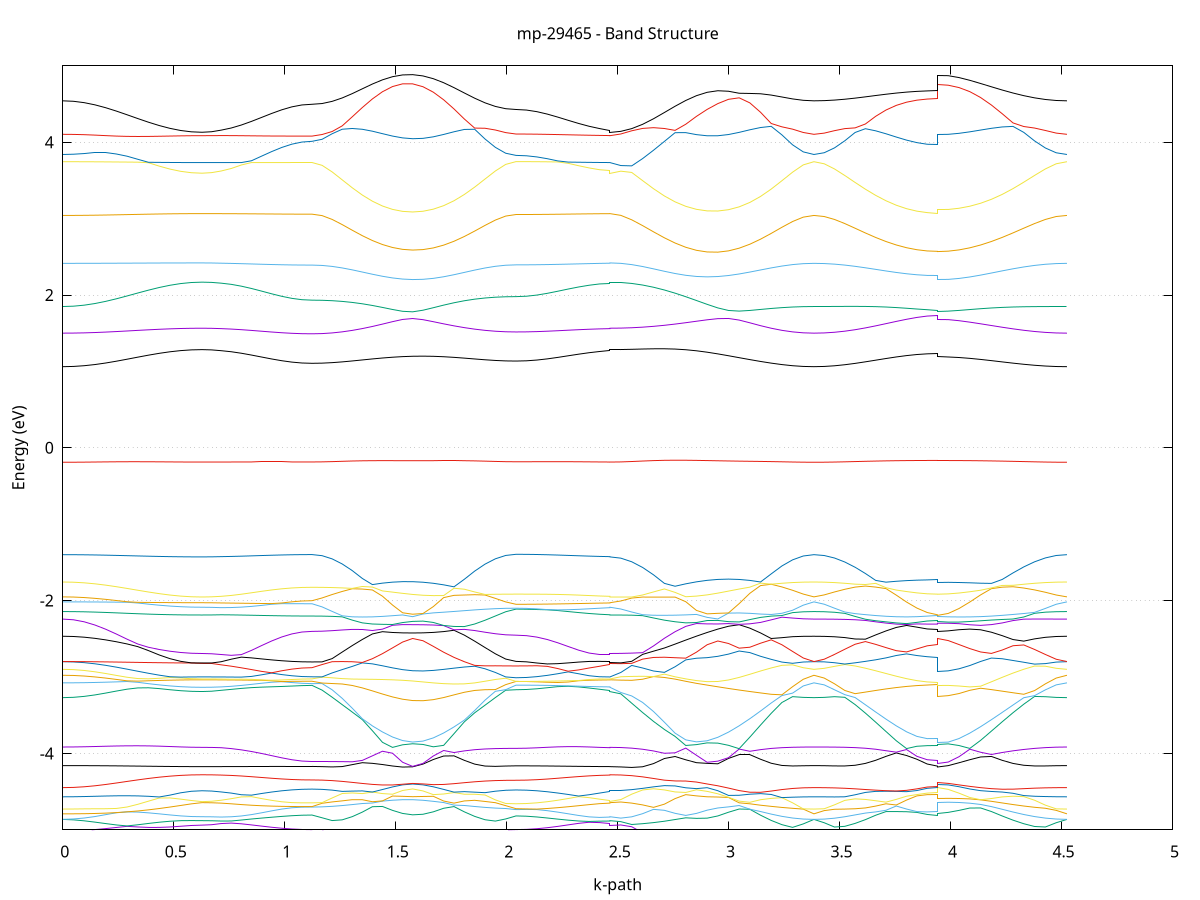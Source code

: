 set title 'mp-29465 - Band Structure'
set xlabel 'k-path'
set ylabel 'Energy (eV)'
set grid y
set yrange [-5:5]
set terminal png size 800,600
set output 'mp-29465_bands_gnuplot.png'
plot '-' using 1:2 with lines notitle, '-' using 1:2 with lines notitle, '-' using 1:2 with lines notitle, '-' using 1:2 with lines notitle, '-' using 1:2 with lines notitle, '-' using 1:2 with lines notitle, '-' using 1:2 with lines notitle, '-' using 1:2 with lines notitle, '-' using 1:2 with lines notitle, '-' using 1:2 with lines notitle, '-' using 1:2 with lines notitle, '-' using 1:2 with lines notitle, '-' using 1:2 with lines notitle, '-' using 1:2 with lines notitle, '-' using 1:2 with lines notitle, '-' using 1:2 with lines notitle, '-' using 1:2 with lines notitle, '-' using 1:2 with lines notitle, '-' using 1:2 with lines notitle, '-' using 1:2 with lines notitle, '-' using 1:2 with lines notitle, '-' using 1:2 with lines notitle, '-' using 1:2 with lines notitle, '-' using 1:2 with lines notitle, '-' using 1:2 with lines notitle, '-' using 1:2 with lines notitle, '-' using 1:2 with lines notitle, '-' using 1:2 with lines notitle, '-' using 1:2 with lines notitle, '-' using 1:2 with lines notitle, '-' using 1:2 with lines notitle, '-' using 1:2 with lines notitle, '-' using 1:2 with lines notitle, '-' using 1:2 with lines notitle, '-' using 1:2 with lines notitle, '-' using 1:2 with lines notitle, '-' using 1:2 with lines notitle, '-' using 1:2 with lines notitle, '-' using 1:2 with lines notitle, '-' using 1:2 with lines notitle, '-' using 1:2 with lines notitle, '-' using 1:2 with lines notitle, '-' using 1:2 with lines notitle, '-' using 1:2 with lines notitle, '-' using 1:2 with lines notitle, '-' using 1:2 with lines notitle, '-' using 1:2 with lines notitle, '-' using 1:2 with lines notitle, '-' using 1:2 with lines notitle, '-' using 1:2 with lines notitle, '-' using 1:2 with lines notitle, '-' using 1:2 with lines notitle, '-' using 1:2 with lines notitle, '-' using 1:2 with lines notitle, '-' using 1:2 with lines notitle, '-' using 1:2 with lines notitle, '-' using 1:2 with lines notitle, '-' using 1:2 with lines notitle, '-' using 1:2 with lines notitle, '-' using 1:2 with lines notitle, '-' using 1:2 with lines notitle, '-' using 1:2 with lines notitle, '-' using 1:2 with lines notitle, '-' using 1:2 with lines notitle, '-' using 1:2 with lines notitle, '-' using 1:2 with lines notitle, '-' using 1:2 with lines notitle, '-' using 1:2 with lines notitle, '-' using 1:2 with lines notitle, '-' using 1:2 with lines notitle, '-' using 1:2 with lines notitle, '-' using 1:2 with lines notitle, '-' using 1:2 with lines notitle, '-' using 1:2 with lines notitle, '-' using 1:2 with lines notitle, '-' using 1:2 with lines notitle, '-' using 1:2 with lines notitle, '-' using 1:2 with lines notitle, '-' using 1:2 with lines notitle, '-' using 1:2 with lines notitle, '-' using 1:2 with lines notitle, '-' using 1:2 with lines notitle, '-' using 1:2 with lines notitle, '-' using 1:2 with lines notitle, '-' using 1:2 with lines notitle, '-' using 1:2 with lines notitle, '-' using 1:2 with lines notitle, '-' using 1:2 with lines notitle, '-' using 1:2 with lines notitle, '-' using 1:2 with lines notitle, '-' using 1:2 with lines notitle, '-' using 1:2 with lines notitle, '-' using 1:2 with lines notitle, '-' using 1:2 with lines notitle, '-' using 1:2 with lines notitle, '-' using 1:2 with lines notitle
0.000000 -35.495192
0.048268 -35.495192
0.096536 -35.495192
0.144804 -35.495192
0.193071 -35.495192
0.241339 -35.495192
0.289607 -35.495192
0.337875 -35.495192
0.386143 -35.495192
0.434410 -35.495192
0.482678 -35.495192
0.530946 -35.495192
0.579214 -35.495192
0.627482 -35.495192
0.627482 -35.495192
0.670518 -35.495192
0.713555 -35.495192
0.713555 -35.495192
0.759046 -35.495192
0.804536 -35.495192
0.850027 -35.495192
0.895518 -35.495192
0.941008 -35.495192
0.986499 -35.495192
1.031990 -35.495192
1.077481 -35.495192
1.122971 -35.495192
1.122971 -35.495192
1.168310 -35.495092
1.213648 -35.494992
1.258986 -35.494892
1.304324 -35.494692
1.349663 -35.494392
1.395001 -35.494192
1.440339 -35.493992
1.485678 -35.493792
1.531016 -35.493692
1.576354 -35.493592
1.576354 -35.493592
1.622933 -35.493592
1.669513 -35.493792
1.716092 -35.493892
1.762671 -35.494192
1.809250 -35.494392
1.855829 -35.494592
1.902408 -35.494892
1.948988 -35.494992
1.995567 -35.495092
2.042146 -35.495192
2.042146 -35.495192
2.089159 -35.495192
2.136172 -35.495192
2.183185 -35.495192
2.230198 -35.495192
2.277211 -35.495192
2.324224 -35.495192
2.371237 -35.495192
2.418250 -35.495192
2.465263 -35.495192
2.465263 -35.495192
2.514344 -35.495092
2.563426 -35.494992
2.612508 -35.494792
2.661590 -35.494592
2.710672 -35.494292
2.710672 -35.494292
2.758798 -35.494092
2.806924 -35.493892
2.855050 -35.493692
2.903176 -35.493592
2.951302 -35.493592
2.999429 -35.493692
3.047555 -35.493892
3.095681 -35.494092
3.143807 -35.494392
3.191933 -35.494592
3.240059 -35.494792
3.288185 -35.494992
3.336311 -35.495092
3.384437 -35.495192
3.384437 -35.495192
3.430809 -35.495092
3.477181 -35.495092
3.523553 -35.494992
3.569926 -35.494792
3.616298 -35.494592
3.662670 -35.494392
3.709042 -35.494192
3.755414 -35.493992
3.801786 -35.493892
3.848158 -35.493692
3.894530 -35.493592
3.940903 -35.493592
3.940903 -35.493592
3.989537 -35.493592
4.038171 -35.493692
4.086806 -35.493892
4.135440 -35.493992
4.184075 -35.494192
4.232709 -35.494392
4.281344 -35.494592
4.329978 -35.494792
4.378613 -35.494992
4.427247 -35.495092
4.475881 -35.495092
4.524516 -35.495192
e
0.000000 -35.467792
0.048268 -35.467792
0.096536 -35.467792
0.144804 -35.467792
0.193071 -35.467792
0.241339 -35.467792
0.289607 -35.467792
0.337875 -35.467792
0.386143 -35.467792
0.434410 -35.467792
0.482678 -35.467792
0.530946 -35.467792
0.579214 -35.467792
0.627482 -35.467792
0.627482 -35.467792
0.670518 -35.467792
0.713555 -35.467792
0.713555 -35.467792
0.759046 -35.467792
0.804536 -35.467792
0.850027 -35.467792
0.895518 -35.467792
0.941008 -35.467792
0.986499 -35.467792
1.031990 -35.467792
1.077481 -35.467792
1.122971 -35.467792
1.122971 -35.467792
1.168310 -35.467892
1.213648 -35.467992
1.258986 -35.468092
1.304324 -35.468292
1.349663 -35.468592
1.395001 -35.468792
1.440339 -35.468992
1.485678 -35.469192
1.531016 -35.469292
1.576354 -35.469392
1.576354 -35.469392
1.622933 -35.469392
1.669513 -35.469292
1.716092 -35.469092
1.762671 -35.468792
1.809250 -35.468592
1.855829 -35.468392
1.902408 -35.468092
1.948988 -35.467992
1.995567 -35.467892
2.042146 -35.467792
2.042146 -35.467792
2.089159 -35.467792
2.136172 -35.467792
2.183185 -35.467792
2.230198 -35.467792
2.277211 -35.467792
2.324224 -35.467792
2.371237 -35.467792
2.418250 -35.467792
2.465263 -35.467792
2.465263 -35.467792
2.514344 -35.467892
2.563426 -35.467992
2.612508 -35.468192
2.661590 -35.468392
2.710672 -35.468692
2.710672 -35.468692
2.758798 -35.468892
2.806924 -35.469092
2.855050 -35.469292
2.903176 -35.469392
2.951302 -35.469392
2.999429 -35.469292
3.047555 -35.469092
3.095681 -35.468892
3.143807 -35.468592
3.191933 -35.468392
3.240059 -35.468192
3.288185 -35.467992
3.336311 -35.467892
3.384437 -35.467792
3.384437 -35.467792
3.430809 -35.467892
3.477181 -35.467892
3.523553 -35.467992
3.569926 -35.468192
3.616298 -35.468392
3.662670 -35.468592
3.709042 -35.468792
3.755414 -35.468992
3.801786 -35.469192
3.848158 -35.469292
3.894530 -35.469392
3.940903 -35.469392
3.940903 -35.469392
3.989537 -35.469392
4.038171 -35.469292
4.086806 -35.469192
4.135440 -35.468992
4.184075 -35.468792
4.232709 -35.468592
4.281344 -35.468392
4.329978 -35.468192
4.378613 -35.467992
4.427247 -35.467892
4.475881 -35.467792
4.524516 -35.467792
e
0.000000 -35.282792
0.048268 -35.282792
0.096536 -35.282792
0.144804 -35.282792
0.193071 -35.282792
0.241339 -35.282792
0.289607 -35.282792
0.337875 -35.282792
0.386143 -35.282792
0.434410 -35.282792
0.482678 -35.282792
0.530946 -35.282792
0.579214 -35.282792
0.627482 -35.282792
0.627482 -35.282792
0.670518 -35.282792
0.713555 -35.282792
0.713555 -35.282792
0.759046 -35.282792
0.804536 -35.282792
0.850027 -35.282792
0.895518 -35.282792
0.941008 -35.282792
0.986499 -35.282792
1.031990 -35.282792
1.077481 -35.282792
1.122971 -35.282792
1.122971 -35.282792
1.168310 -35.282292
1.213648 -35.280792
1.258986 -35.278292
1.304324 -35.275192
1.349663 -35.271692
1.395001 -35.267992
1.440339 -35.264492
1.485678 -35.261592
1.531016 -35.259692
1.576354 -35.258892
1.576354 -35.258892
1.622933 -35.259392
1.669513 -35.261092
1.716092 -35.263892
1.762671 -35.267392
1.809250 -35.271092
1.855829 -35.274792
1.902408 -35.278092
1.948988 -35.280692
1.995567 -35.282292
2.042146 -35.282792
2.042146 -35.282792
2.089159 -35.282792
2.136172 -35.282792
2.183185 -35.282792
2.230198 -35.282792
2.277211 -35.282792
2.324224 -35.282792
2.371237 -35.282792
2.418250 -35.282792
2.465263 -35.282792
2.465263 -35.282792
2.514344 -35.282192
2.563426 -35.280392
2.612508 -35.277592
2.661590 -35.274092
2.710672 -35.270092
2.710672 -35.270092
2.758798 -35.266292
2.806924 -35.262892
2.855050 -35.260292
2.903176 -35.258992
2.951302 -35.259092
2.999429 -35.260492
3.047555 -35.263192
3.095681 -35.266592
3.143807 -35.270492
3.191933 -35.274392
3.240059 -35.277792
3.288185 -35.280492
3.336311 -35.282192
3.384437 -35.282792
3.384437 -35.282792
3.430809 -35.282392
3.477181 -35.281292
3.523553 -35.279592
3.569926 -35.277192
3.616298 -35.274492
3.662670 -35.271392
3.709042 -35.268292
3.755414 -35.265292
3.801786 -35.262692
3.848158 -35.260592
3.894530 -35.259292
3.940903 -35.258892
3.940903 -35.258892
3.989537 -35.259292
4.038171 -35.260592
4.086806 -35.262692
4.135440 -35.265292
4.184075 -35.268292
4.232709 -35.271392
4.281344 -35.274392
4.329978 -35.277192
4.378613 -35.279592
4.427247 -35.281292
4.475881 -35.282392
4.524516 -35.282792
e
0.000000 -35.226192
0.048268 -35.226192
0.096536 -35.226192
0.144804 -35.226192
0.193071 -35.226192
0.241339 -35.226192
0.289607 -35.226192
0.337875 -35.226192
0.386143 -35.226192
0.434410 -35.226192
0.482678 -35.226192
0.530946 -35.226192
0.579214 -35.226192
0.627482 -35.226192
0.627482 -35.226192
0.670518 -35.226192
0.713555 -35.226192
0.713555 -35.226192
0.759046 -35.226192
0.804536 -35.226192
0.850027 -35.226192
0.895518 -35.226192
0.941008 -35.226192
0.986499 -35.226192
1.031990 -35.226192
1.077481 -35.226192
1.122971 -35.226192
1.122971 -35.226192
1.168310 -35.226092
1.213648 -35.225792
1.258986 -35.225392
1.304324 -35.224792
1.349663 -35.224192
1.395001 -35.223492
1.440339 -35.222792
1.485678 -35.222292
1.531016 -35.221892
1.576354 -35.221792
1.576354 -35.221792
1.622933 -35.221892
1.669513 -35.222192
1.716092 -35.222692
1.762671 -35.223392
1.809250 -35.224092
1.855829 -35.224692
1.902408 -35.225292
1.948988 -35.225792
1.995567 -35.226092
2.042146 -35.226192
2.042146 -35.226192
2.089159 -35.226192
2.136172 -35.226192
2.183185 -35.226192
2.230198 -35.226192
2.277211 -35.226192
2.324224 -35.226192
2.371237 -35.226192
2.418250 -35.226192
2.465263 -35.226192
2.465263 -35.226192
2.514344 -35.226092
2.563426 -35.225792
2.612508 -35.225292
2.661590 -35.224592
2.710672 -35.223892
2.710672 -35.223892
2.758798 -35.223192
2.806924 -35.222492
2.855050 -35.221992
2.903176 -35.221792
2.951302 -35.221792
2.999429 -35.222092
3.047555 -35.222592
3.095681 -35.223192
3.143807 -35.223892
3.191933 -35.224692
3.240059 -35.225292
3.288185 -35.225792
3.336311 -35.226092
3.384437 -35.226192
3.384437 -35.226192
3.430809 -35.226092
3.477181 -35.225892
3.523553 -35.225592
3.569926 -35.225192
3.616298 -35.224692
3.662670 -35.224092
3.709042 -35.223492
3.755414 -35.222992
3.801786 -35.222492
3.848158 -35.222092
3.894530 -35.221892
3.940903 -35.221792
3.940903 -35.221792
3.989537 -35.221892
4.038171 -35.222092
4.086806 -35.222492
4.135440 -35.222992
4.184075 -35.223492
4.232709 -35.224092
4.281344 -35.224692
4.329978 -35.225192
4.378613 -35.225592
4.427247 -35.225892
4.475881 -35.226092
4.524516 -35.226192
e
0.000000 -35.177692
0.048268 -35.177692
0.096536 -35.177692
0.144804 -35.177692
0.193071 -35.177692
0.241339 -35.177692
0.289607 -35.177692
0.337875 -35.177692
0.386143 -35.177692
0.434410 -35.177692
0.482678 -35.177692
0.530946 -35.177692
0.579214 -35.177692
0.627482 -35.177692
0.627482 -35.177692
0.670518 -35.177692
0.713555 -35.177692
0.713555 -35.177692
0.759046 -35.177692
0.804536 -35.177692
0.850027 -35.177692
0.895518 -35.177692
0.941008 -35.177692
0.986499 -35.177692
1.031990 -35.177692
1.077481 -35.177692
1.122971 -35.177692
1.122971 -35.177692
1.168310 -35.177792
1.213648 -35.178092
1.258986 -35.178492
1.304324 -35.179092
1.349663 -35.179792
1.395001 -35.180492
1.440339 -35.181092
1.485678 -35.181692
1.531016 -35.181992
1.576354 -35.182192
1.576354 -35.182192
1.622933 -35.182092
1.669513 -35.181792
1.716092 -35.181192
1.762671 -35.180592
1.809250 -35.179892
1.855829 -35.179192
1.902408 -35.178592
1.948988 -35.178092
1.995567 -35.177792
2.042146 -35.177692
2.042146 -35.177692
2.089159 -35.177692
2.136172 -35.177692
2.183185 -35.177692
2.230198 -35.177692
2.277211 -35.177692
2.324224 -35.177692
2.371237 -35.177692
2.418250 -35.177692
2.465263 -35.177692
2.465263 -35.177692
2.514344 -35.177792
2.563426 -35.178092
2.612508 -35.178692
2.661590 -35.179292
2.710672 -35.180092
2.710672 -35.180092
2.758798 -35.180792
2.806924 -35.181392
2.855050 -35.181892
2.903176 -35.182192
2.951302 -35.182192
2.999429 -35.181892
3.047555 -35.181392
3.095681 -35.180692
3.143807 -35.179992
3.191933 -35.179292
3.240059 -35.178592
3.288185 -35.178092
3.336311 -35.177792
3.384437 -35.177692
3.384437 -35.177692
3.430809 -35.177792
3.477181 -35.177992
3.523553 -35.178292
3.569926 -35.178692
3.616298 -35.179292
3.662670 -35.179792
3.709042 -35.180392
3.755414 -35.180992
3.801786 -35.181492
3.848158 -35.181892
3.894530 -35.182092
3.940903 -35.182192
3.940903 -35.182192
3.989537 -35.182092
4.038171 -35.181892
4.086806 -35.181492
4.135440 -35.180992
4.184075 -35.180392
4.232709 -35.179792
4.281344 -35.179292
4.329978 -35.178692
4.378613 -35.178292
4.427247 -35.177992
4.475881 -35.177792
4.524516 -35.177692
e
0.000000 -34.988792
0.048268 -34.988792
0.096536 -34.988792
0.144804 -34.988792
0.193071 -34.988792
0.241339 -34.988792
0.289607 -34.988792
0.337875 -34.988792
0.386143 -34.988792
0.434410 -34.988792
0.482678 -34.988792
0.530946 -34.988792
0.579214 -34.988792
0.627482 -34.988792
0.627482 -34.988792
0.670518 -34.988792
0.713555 -34.988792
0.713555 -34.988792
0.759046 -34.988792
0.804536 -34.988792
0.850027 -34.988792
0.895518 -34.988792
0.941008 -34.988792
0.986499 -34.988792
1.031990 -34.988792
1.077481 -34.988792
1.122971 -34.988792
1.122971 -34.988792
1.168310 -34.989392
1.213648 -34.990992
1.258986 -34.993592
1.304324 -34.996892
1.349663 -35.000692
1.395001 -35.004592
1.440339 -35.008292
1.485678 -35.011292
1.531016 -35.013292
1.576354 -35.014192
1.576354 -35.014192
1.622933 -35.013692
1.669513 -35.011792
1.716092 -35.008892
1.762671 -35.005192
1.809250 -35.001192
1.855829 -34.997292
1.902408 -34.993792
1.948988 -34.991092
1.995567 -34.989392
2.042146 -34.988792
2.042146 -34.988792
2.089159 -34.988792
2.136172 -34.988792
2.183185 -34.988792
2.230198 -34.988792
2.277211 -34.988792
2.324224 -34.988792
2.371237 -34.988792
2.418250 -34.988792
2.465263 -34.988792
2.465263 -34.988792
2.514344 -34.989492
2.563426 -34.991392
2.612508 -34.994292
2.661590 -34.998092
2.710672 -35.002292
2.710672 -35.002292
2.758798 -35.006392
2.806924 -35.009992
2.855050 -35.012592
2.903176 -35.013992
2.951302 -35.013992
2.999429 -35.012392
3.047555 -35.009692
3.095681 -35.005992
3.143807 -35.001892
3.191933 -34.997792
3.240059 -34.994092
3.288185 -34.991292
3.336311 -34.989492
3.384437 -34.988792
3.384437 -34.988792
3.430809 -34.989192
3.477181 -34.990392
3.523553 -34.992292
3.569926 -34.994792
3.616298 -34.997692
3.662670 -35.000892
3.709042 -35.004292
3.755414 -35.007392
3.801786 -35.010192
3.848158 -35.012292
3.894530 -35.013692
3.940903 -35.014192
3.940903 -35.014192
3.989537 -35.013692
4.038171 -35.012292
4.086806 -35.010192
4.135440 -35.007392
4.184075 -35.004292
4.232709 -35.000892
4.281344 -34.997692
4.329978 -34.994792
4.378613 -34.992292
4.427247 -34.990392
4.475881 -34.989192
4.524516 -34.988792
e
0.000000 -16.150892
0.048268 -16.150192
0.096536 -16.148292
0.144804 -16.145292
0.193071 -16.141292
0.241339 -16.136592
0.289607 -16.131392
0.337875 -16.125992
0.386143 -16.120792
0.434410 -16.116092
0.482678 -16.112092
0.530946 -16.109092
0.579214 -16.107192
0.627482 -16.106492
0.627482 -16.106492
0.670518 -16.106892
0.713555 -16.107892
0.713555 -16.107892
0.759046 -16.108992
0.804536 -16.110492
0.850027 -16.112492
0.895518 -16.114692
0.941008 -16.116892
0.986499 -16.118792
1.031990 -16.120392
1.077481 -16.121392
1.122971 -16.121692
1.122971 -16.121692
1.168310 -16.118792
1.213648 -16.110192
1.258986 -16.096292
1.304324 -16.077792
1.349663 -16.055992
1.395001 -16.032392
1.440339 -16.009092
1.485678 -15.988992
1.531016 -15.975092
1.576354 -15.970092
1.576354 -15.970092
1.622933 -15.975492
1.669513 -15.990292
1.716092 -16.011892
1.762671 -16.036792
1.809250 -16.062192
1.855829 -16.085592
1.902408 -16.105392
1.948988 -16.120292
1.995567 -16.129492
2.042146 -16.132692
2.042146 -16.132692
2.089159 -16.132092
2.136172 -16.130392
2.183185 -16.127692
2.230198 -16.124192
2.277211 -16.120392
2.324224 -16.116392
2.371237 -16.112792
2.418250 -16.109892
2.465263 -16.107892
2.465263 -16.106492
2.514344 -16.103192
2.563426 -16.093492
2.612508 -16.077892
2.661590 -16.057592
2.710672 -16.034392
2.710672 -16.034392
2.758798 -16.010992
2.806924 -15.990192
2.855050 -15.975592
2.903176 -15.970592
2.951302 -15.976892
2.999429 -15.993592
3.047555 -16.017592
3.095681 -16.045192
3.143807 -16.073292
3.191933 -16.099092
3.240059 -16.120792
3.288185 -16.137192
3.336311 -16.147392
3.384437 -16.150892
3.384437 -16.150892
3.430809 -16.148492
3.477181 -16.141392
3.523553 -16.129992
3.569926 -16.114392
3.616298 -16.095392
3.662670 -16.073792
3.709042 -16.050492
3.755414 -16.027092
3.801786 -16.005292
3.848158 -15.987292
3.894530 -15.975192
3.940903 -15.970892
3.940903 -15.970792
3.989537 -15.974992
4.038171 -15.986992
4.086806 -16.004992
4.135440 -16.026692
4.184075 -16.050192
4.232709 -16.073392
4.281344 -16.095192
4.329978 -16.114192
4.378613 -16.129792
4.427247 -16.141392
4.475881 -16.148492
4.524516 -16.150892
e
0.000000 -15.800492
0.048268 -15.800592
0.096536 -15.800692
0.144804 -15.800992
0.193071 -15.801292
0.241339 -15.801592
0.289607 -15.801892
0.337875 -15.802092
0.386143 -15.802292
0.434410 -15.802492
0.482678 -15.802492
0.530946 -15.802592
0.579214 -15.802592
0.627482 -15.802592
0.627482 -15.802592
0.670518 -15.802492
0.713555 -15.802492
0.713555 -15.802492
0.759046 -15.802492
0.804536 -15.802492
0.850027 -15.802492
0.895518 -15.802592
0.941008 -15.802592
0.986499 -15.802692
1.031990 -15.802692
1.077481 -15.802792
1.122971 -15.802792
1.122971 -15.802792
1.168310 -15.802692
1.213648 -15.802492
1.258986 -15.802292
1.304324 -15.801892
1.349663 -15.801492
1.395001 -15.801092
1.440339 -15.800692
1.485678 -15.800392
1.531016 -15.800092
1.576354 -15.799992
1.576354 -15.799992
1.622933 -15.799892
1.669513 -15.799992
1.716092 -15.800192
1.762671 -15.800392
1.809250 -15.800692
1.855829 -15.800992
1.902408 -15.801292
1.948988 -15.801492
1.995567 -15.801592
2.042146 -15.801692
2.042146 -15.801692
2.089159 -15.801692
2.136172 -15.801692
2.183185 -15.801792
2.230198 -15.801792
2.277211 -15.801892
2.324224 -15.801992
2.371237 -15.802192
2.418250 -15.802292
2.465263 -15.802492
2.465263 -15.802592
2.514344 -15.802492
2.563426 -15.802292
2.612508 -15.801892
2.661590 -15.801492
2.710672 -15.800992
2.710672 -15.800992
2.758798 -15.800492
2.806924 -15.800092
2.855050 -15.799692
2.903176 -15.799392
2.951302 -15.799192
2.999429 -15.799192
3.047555 -15.799292
3.095681 -15.799392
3.143807 -15.799692
3.191933 -15.799892
3.240059 -15.800192
3.288185 -15.800392
3.336311 -15.800492
3.384437 -15.800492
3.384437 -15.800492
3.430809 -15.800492
3.477181 -15.800492
3.523553 -15.800392
3.569926 -15.800392
3.616298 -15.800292
3.662670 -15.800292
3.709042 -15.800292
3.755414 -15.800292
3.801786 -15.800392
3.848158 -15.800592
3.894530 -15.800692
3.940903 -15.800792
3.940903 -15.799292
3.989537 -15.799292
4.038171 -15.799392
4.086806 -15.799492
4.135440 -15.799592
4.184075 -15.799692
4.232709 -15.799892
4.281344 -15.799992
4.329978 -15.800192
4.378613 -15.800292
4.427247 -15.800492
4.475881 -15.800492
4.524516 -15.800492
e
0.000000 -15.241492
0.048268 -15.241692
0.096536 -15.242392
0.144804 -15.243392
0.193071 -15.244792
0.241339 -15.246492
0.289607 -15.248292
0.337875 -15.250192
0.386143 -15.252092
0.434410 -15.253892
0.482678 -15.255392
0.530946 -15.256592
0.579214 -15.257292
0.627482 -15.257492
0.627482 -15.257492
0.670518 -15.257292
0.713555 -15.256592
0.713555 -15.256592
0.759046 -15.256292
0.804536 -15.255792
0.850027 -15.255392
0.895518 -15.254792
0.941008 -15.254292
0.986499 -15.253892
1.031990 -15.253492
1.077481 -15.253192
1.122971 -15.253192
1.122971 -15.253192
1.168310 -15.256692
1.213648 -15.267192
1.258986 -15.284292
1.304324 -15.307292
1.349663 -15.334492
1.395001 -15.363892
1.440339 -15.392692
1.485678 -15.417292
1.531016 -15.434192
1.576354 -15.440292
1.576354 -15.440292
1.622933 -15.433892
1.669513 -15.415992
1.716092 -15.389692
1.762671 -15.358792
1.809250 -15.327092
1.855829 -15.297592
1.902408 -15.272792
1.948988 -15.254292
1.995567 -15.242892
2.042146 -15.239092
2.042146 -15.239092
2.089159 -15.239492
2.136172 -15.240692
2.183185 -15.242492
2.230198 -15.244892
2.277211 -15.247492
2.324224 -15.250292
2.371237 -15.252892
2.418250 -15.254992
2.465263 -15.256592
2.465263 -15.257492
2.514344 -15.261692
2.563426 -15.274192
2.612508 -15.294492
2.661590 -15.321392
2.710672 -15.352592
2.710672 -15.352592
2.758798 -15.384092
2.806924 -15.412492
2.855050 -15.433292
2.903176 -15.442492
2.951302 -15.438092
2.999429 -15.421092
3.047555 -15.394892
3.095681 -15.363592
3.143807 -15.331292
3.191933 -15.301192
3.240059 -15.275792
3.288185 -15.256892
3.336311 -15.245392
3.384437 -15.241492
3.384437 -15.241492
3.430809 -15.243992
3.477181 -15.251592
3.523553 -15.263992
3.569926 -15.281092
3.616298 -15.302292
3.662670 -15.326592
3.709042 -15.352792
3.755414 -15.379192
3.801786 -15.403592
3.848158 -15.423692
3.894530 -15.436992
3.940903 -15.441692
3.940903 -15.440492
3.989537 -15.435792
4.038171 -15.422492
4.086806 -15.402392
4.135440 -15.378092
4.184075 -15.351792
4.232709 -15.325692
4.281344 -15.301492
4.329978 -15.280592
4.378613 -15.263692
4.427247 -15.251392
4.475881 -15.243992
4.524516 -15.241492
e
0.000000 -15.059192
0.048268 -15.059392
0.096536 -15.059892
0.144804 -15.060592
0.193071 -15.061492
0.241339 -15.062392
0.289607 -15.063292
0.337875 -15.063992
0.386143 -15.064492
0.434410 -15.064692
0.482678 -15.064792
0.530946 -15.064792
0.579214 -15.064792
0.627482 -15.064692
0.627482 -15.064692
0.670518 -15.064692
0.713555 -15.064592
0.713555 -15.064592
0.759046 -15.064592
0.804536 -15.064592
0.850027 -15.064692
0.895518 -15.064792
0.941008 -15.064892
0.986499 -15.064992
1.031990 -15.065092
1.077481 -15.065092
1.122971 -15.065092
1.122971 -15.065092
1.168310 -15.064992
1.213648 -15.064692
1.258986 -15.064292
1.304324 -15.063592
1.349663 -15.062992
1.395001 -15.062192
1.440339 -15.061492
1.485678 -15.060892
1.531016 -15.060392
1.576354 -15.059992
1.576354 -15.059992
1.622933 -15.059792
1.669513 -15.059792
1.716092 -15.059892
1.762671 -15.060192
1.809250 -15.060492
1.855829 -15.060892
1.902408 -15.061192
1.948988 -15.061492
1.995567 -15.061692
2.042146 -15.061792
2.042146 -15.061792
2.089159 -15.061792
2.136172 -15.061992
2.183185 -15.062292
2.230198 -15.062692
2.277211 -15.063092
2.324224 -15.063492
2.371237 -15.063892
2.418250 -15.064292
2.465263 -15.064592
2.465263 -15.064692
2.514344 -15.064592
2.563426 -15.064292
2.612508 -15.063692
2.661590 -15.062992
2.710672 -15.062192
2.710672 -15.062192
2.758798 -15.061292
2.806924 -15.060492
2.855050 -15.059792
2.903176 -15.059192
2.951302 -15.058692
2.999429 -15.058392
3.047555 -15.058292
3.095681 -15.058292
3.143807 -15.058492
3.191933 -15.058592
3.240059 -15.058792
3.288185 -15.058992
3.336311 -15.059092
3.384437 -15.059192
3.384437 -15.059192
3.430809 -15.059192
3.477181 -15.059292
3.523553 -15.059392
3.569926 -15.059592
3.616298 -15.059792
3.662670 -15.060092
3.709042 -15.060392
3.755414 -15.060592
3.801786 -15.060792
3.848158 -15.060992
3.894530 -15.061092
3.940903 -15.061092
3.940903 -15.059092
3.989537 -15.059092
4.038171 -15.059092
4.086806 -15.059092
4.135440 -15.059092
4.184075 -15.059092
4.232709 -15.059092
4.281344 -15.059092
4.329978 -15.059192
4.378613 -15.059192
4.427247 -15.059192
4.475881 -15.059192
4.524516 -15.059192
e
0.000000 -14.882392
0.048268 -14.882792
0.096536 -14.883792
0.144804 -14.885592
0.193071 -14.887992
0.241339 -14.890992
0.289607 -14.894492
0.337875 -14.898292
0.386143 -14.902192
0.434410 -14.905892
0.482678 -14.909192
0.530946 -14.911892
0.579214 -14.913592
0.627482 -14.914192
0.627482 -14.914192
0.670518 -14.913492
0.713555 -14.911492
0.713555 -14.911492
0.759046 -14.909192
0.804536 -14.905992
0.850027 -14.902192
0.895518 -14.898092
0.941008 -14.894292
0.986499 -14.890892
1.031990 -14.888292
1.077481 -14.886592
1.122971 -14.885992
1.122971 -14.885992
1.168310 -14.887892
1.213648 -14.892692
1.258986 -14.898492
1.304324 -14.903492
1.349663 -14.906992
1.395001 -14.908692
1.440339 -14.908992
1.485678 -14.908492
1.531016 -14.907792
1.576354 -14.907392
1.576354 -14.907392
1.622933 -14.907592
1.669513 -14.908192
1.716092 -14.908692
1.762671 -14.908492
1.809250 -14.906792
1.855829 -14.903192
1.902408 -14.897692
1.948988 -14.891192
1.995567 -14.885492
2.042146 -14.883292
2.042146 -14.883292
2.089159 -14.883892
2.136172 -14.885892
2.183185 -14.888992
2.230198 -14.892892
2.277211 -14.897292
2.324224 -14.901692
2.371237 -14.905792
2.418250 -14.909092
2.465263 -14.911492
2.465263 -14.914192
2.514344 -14.916892
2.563426 -14.923292
2.612508 -14.930192
2.661590 -14.935192
2.710672 -14.937292
2.710672 -14.937292
2.758798 -14.936592
2.806924 -14.933992
2.855050 -14.930192
2.903176 -14.926192
2.951302 -14.922492
2.999429 -14.919392
3.047555 -14.916692
3.095681 -14.913792
3.143807 -14.910092
3.191933 -14.904892
3.240059 -14.898292
3.288185 -14.890992
3.336311 -14.884892
3.384437 -14.882392
3.384437 -14.882392
3.430809 -14.884092
3.477181 -14.888592
3.523553 -14.894692
3.569926 -14.901192
3.616298 -14.907092
3.662670 -14.911992
3.709042 -14.915792
3.755414 -14.918392
3.801786 -14.920192
3.848158 -14.921192
3.894530 -14.921692
3.940903 -14.921892
3.940903 -14.907392
3.989537 -14.907492
4.038171 -14.907692
4.086806 -14.907892
4.135440 -14.907792
4.184075 -14.906992
4.232709 -14.905192
4.281344 -14.902192
4.329978 -14.897992
4.378613 -14.892892
4.427247 -14.887792
4.475881 -14.883892
4.524516 -14.882392
e
0.000000 -14.792192
0.048268 -14.792392
0.096536 -14.792792
0.144804 -14.793492
0.193071 -14.794392
0.241339 -14.795392
0.289607 -14.796592
0.337875 -14.797792
0.386143 -14.798892
0.434410 -14.799992
0.482678 -14.800792
0.530946 -14.801492
0.579214 -14.801892
0.627482 -14.802092
0.627482 -14.802092
0.670518 -14.801492
0.713555 -14.799692
0.713555 -14.799692
0.759046 -14.797592
0.804536 -14.794892
0.850027 -14.791792
0.895518 -14.788492
0.941008 -14.785392
0.986499 -14.782492
1.031990 -14.780292
1.077481 -14.778892
1.122971 -14.778392
1.122971 -14.778392
1.168310 -14.776592
1.213648 -14.771892
1.258986 -14.765992
1.304324 -14.760292
1.349663 -14.755692
1.395001 -14.752492
1.440339 -14.750592
1.485678 -14.749792
1.531016 -14.749592
1.576354 -14.749692
1.576354 -14.749692
1.622933 -14.749992
1.669513 -14.750592
1.716092 -14.751792
1.762671 -14.754092
1.809250 -14.757692
1.855829 -14.762892
1.902408 -14.769492
1.948988 -14.776392
1.995567 -14.782092
2.042146 -14.784392
2.042146 -14.784392
2.089159 -14.784692
2.136172 -14.785692
2.183185 -14.787192
2.230198 -14.789192
2.277211 -14.791392
2.324224 -14.793792
2.371237 -14.795992
2.418250 -14.798092
2.465263 -14.799692
2.465263 -14.802092
2.514344 -14.799192
2.563426 -14.791992
2.612508 -14.783492
2.661590 -14.775592
2.710672 -14.769492
2.710672 -14.769492
2.758798 -14.765592
2.806924 -14.763492
2.855050 -14.762792
2.903176 -14.762992
2.951302 -14.763592
2.999429 -14.764292
3.047555 -14.765392
3.095681 -14.767092
3.143807 -14.769792
3.191933 -14.773792
3.240059 -14.779192
3.288185 -14.785192
3.336311 -14.790192
3.384437 -14.792192
3.384437 -14.792192
3.430809 -14.790992
3.477181 -14.787592
3.523553 -14.783092
3.569926 -14.778492
3.616298 -14.774192
3.662670 -14.770792
3.709042 -14.768092
3.755414 -14.766292
3.801786 -14.764992
3.848158 -14.764292
3.894530 -14.763892
3.940903 -14.763792
3.940903 -14.749892
3.989537 -14.750292
4.038171 -14.751392
4.086806 -14.753192
4.135440 -14.755892
4.184075 -14.759392
4.232709 -14.763792
4.281344 -14.768992
4.329978 -14.774892
4.378613 -14.780992
4.427247 -14.786592
4.475881 -14.790692
4.524516 -14.792192
e
0.000000 -14.648692
0.048268 -14.648892
0.096536 -14.649392
0.144804 -14.650292
0.193071 -14.651392
0.241339 -14.652792
0.289607 -14.654292
0.337875 -14.655792
0.386143 -14.657292
0.434410 -14.658692
0.482678 -14.659792
0.530946 -14.660692
0.579214 -14.661292
0.627482 -14.661492
0.627482 -14.661492
0.670518 -14.661992
0.713555 -14.663592
0.713555 -14.663592
0.759046 -14.664792
0.804536 -14.665992
0.850027 -14.667192
0.895518 -14.668192
0.941008 -14.669092
0.986499 -14.669792
1.031990 -14.670292
1.077481 -14.670592
1.122971 -14.670692
1.122971 -14.670692
1.168310 -14.669092
1.213648 -14.664392
1.258986 -14.656592
1.304324 -14.645892
1.349663 -14.632692
1.395001 -14.617192
1.440339 -14.599992
1.485678 -14.582092
1.531016 -14.565592
1.576354 -14.557992
1.576354 -14.557992
1.622933 -14.567292
1.669513 -14.585092
1.716092 -14.604192
1.762671 -14.622392
1.809250 -14.638792
1.855829 -14.652892
1.902408 -14.664192
1.948988 -14.672492
1.995567 -14.677492
2.042146 -14.679192
2.042146 -14.679192
2.089159 -14.678892
2.136172 -14.677892
2.183185 -14.676392
2.230198 -14.674492
2.277211 -14.672292
2.324224 -14.669892
2.371237 -14.667592
2.418250 -14.665492
2.465263 -14.663592
2.465263 -14.661492
2.514344 -14.659592
2.563426 -14.653892
2.612508 -14.644692
2.661590 -14.632192
2.710672 -14.616592
2.710672 -14.616592
2.758798 -14.598992
2.806924 -14.579592
2.855050 -14.559792
2.903176 -14.542892
2.951302 -14.538992
2.999429 -14.552092
3.047555 -14.570592
3.095681 -14.589192
3.143807 -14.606192
3.191933 -14.620992
3.240059 -14.632792
3.288185 -14.641592
3.336311 -14.646892
3.384437 -14.648692
3.384437 -14.648692
3.430809 -14.647592
3.477181 -14.644392
3.523553 -14.639092
3.569926 -14.631692
3.616298 -14.622492
3.662670 -14.611492
3.709042 -14.598992
3.755414 -14.585292
3.801786 -14.570792
3.848158 -14.556292
3.894530 -14.543792
3.940903 -14.538092
3.940903 -14.558292
3.989537 -14.563692
4.038171 -14.575392
4.086806 -14.588392
4.135440 -14.600792
4.184075 -14.612092
4.232709 -14.621892
4.281344 -14.630192
4.329978 -14.636892
4.378613 -14.642092
4.427247 -14.645792
4.475881 -14.647992
4.524516 -14.648692
e
0.000000 -14.364092
0.048268 -14.363992
0.096536 -14.363592
0.144804 -14.362992
0.193071 -14.362192
0.241339 -14.361292
0.289607 -14.360192
0.337875 -14.359092
0.386143 -14.358092
0.434410 -14.357192
0.482678 -14.356392
0.530946 -14.355792
0.579214 -14.355392
0.627482 -14.355292
0.627482 -14.355292
0.670518 -14.355992
0.713555 -14.357992
0.713555 -14.357992
0.759046 -14.360492
0.804536 -14.363592
0.850027 -14.367092
0.895518 -14.370792
0.941008 -14.374392
0.986499 -14.377492
1.031990 -14.379992
1.077481 -14.381592
1.122971 -14.382092
1.122971 -14.382092
1.168310 -14.383992
1.213648 -14.389492
1.258986 -14.398492
1.304324 -14.410692
1.349663 -14.425692
1.395001 -14.442992
1.440339 -14.461792
1.485678 -14.481092
1.531016 -14.498492
1.576354 -14.506692
1.576354 -14.506692
1.622933 -14.497192
1.669513 -14.478892
1.716092 -14.458792
1.762671 -14.439192
1.809250 -14.421192
1.855829 -14.405492
1.902408 -14.392792
1.948988 -14.383292
1.995567 -14.377492
2.042146 -14.375592
2.042146 -14.375592
2.089159 -14.375192
2.136172 -14.374092
2.183185 -14.372392
2.230198 -14.370092
2.277211 -14.367592
2.324224 -14.364892
2.371237 -14.362292
2.418250 -14.359992
2.465263 -14.357992
2.465263 -14.355292
2.514344 -14.357392
2.563426 -14.363792
2.612508 -14.374092
2.661590 -14.387992
2.710672 -14.405092
2.710672 -14.405092
2.758798 -14.424092
2.806924 -14.444492
2.855050 -14.464992
2.903176 -14.482092
2.951302 -14.485592
2.999429 -14.471692
3.047555 -14.451892
3.095681 -14.431592
3.143807 -14.412692
3.191933 -14.396092
3.240059 -14.382492
3.288185 -14.372392
3.336311 -14.366192
3.384437 -14.364092
3.384437 -14.364092
3.430809 -14.365392
3.477181 -14.369292
3.523553 -14.375492
3.569926 -14.384092
3.616298 -14.394792
3.662670 -14.407292
3.709042 -14.421392
3.755414 -14.436492
3.801786 -14.452292
3.848158 -14.467692
3.894530 -14.480892
3.940903 -14.486792
3.940903 -14.506792
3.989537 -14.500392
4.038171 -14.486092
4.086806 -14.468992
4.135440 -14.451092
4.184075 -14.433492
4.232709 -14.416892
4.281344 -14.401892
4.329978 -14.388892
4.378613 -14.378292
4.427247 -14.370492
4.475881 -14.365692
4.524516 -14.364092
e
0.000000 -5.985892
0.048268 -5.985492
0.096536 -5.984192
0.144804 -5.982192
0.193071 -5.979492
0.241339 -5.976292
0.289607 -5.972792
0.337875 -5.969092
0.386143 -5.965592
0.434410 -5.962392
0.482678 -5.959692
0.530946 -5.957592
0.579214 -5.956392
0.627482 -5.955892
0.627482 -5.955892
0.670518 -5.955892
0.713555 -5.956092
0.713555 -5.956092
0.759046 -5.957892
0.804536 -5.960792
0.850027 -5.964592
0.895518 -5.968692
0.941008 -5.972892
0.986499 -5.976692
1.031990 -5.979692
1.077481 -5.981692
1.122971 -5.982292
1.122971 -5.982292
1.168310 -5.976392
1.213648 -5.958692
1.258986 -5.928892
1.304324 -5.887592
1.349663 -5.836092
1.395001 -5.777092
1.440339 -5.715292
1.485678 -5.657292
1.531016 -5.612892
1.576354 -5.592392
1.576354 -5.592392
1.622933 -5.602392
1.669513 -5.639992
1.716092 -5.694192
1.762671 -5.754092
1.809250 -5.811392
1.855829 -5.860792
1.902408 -5.899492
1.948988 -5.925992
1.995567 -5.940892
2.042146 -5.945692
2.042146 -5.945692
2.089159 -5.945892
2.136172 -5.946492
2.183185 -5.947392
2.230198 -5.948692
2.277211 -5.950192
2.324224 -5.951792
2.371237 -5.953392
2.418250 -5.954792
2.465263 -5.956092
2.465263 -5.955892
2.514344 -5.948192
2.563426 -5.925192
2.612508 -5.887792
2.661590 -5.837892
2.710672 -5.778692
2.710672 -5.778692
2.758798 -5.717492
2.806924 -5.661892
2.855050 -5.623792
2.903176 -5.614592
2.951302 -5.637492
2.999429 -5.685092
3.047555 -5.745692
3.095681 -5.809092
3.143807 -5.867792
3.191933 -5.916592
3.240059 -5.952692
3.288185 -5.974592
3.336311 -5.983992
3.384437 -5.985892
3.384437 -5.985892
3.430809 -5.984692
3.477181 -5.978892
3.523553 -5.965092
3.569926 -5.941492
3.616298 -5.907992
3.662670 -5.865292
3.709042 -5.815392
3.755414 -5.761192
3.801786 -5.707092
3.848158 -5.659092
3.894530 -5.625192
3.940903 -5.612792
3.940903 -5.593192
3.989537 -5.606192
4.038171 -5.641692
4.086806 -5.691792
4.135440 -5.748492
4.184075 -5.805292
4.232709 -5.857692
4.281344 -5.902692
4.329978 -5.938192
4.378613 -5.963292
4.427247 -5.978092
4.475881 -5.984492
4.524516 -5.985892
e
0.000000 -5.859992
0.048268 -5.857092
0.096536 -5.848592
0.144804 -5.834992
0.193071 -5.816792
0.241339 -5.795092
0.289607 -5.770992
0.337875 -5.746092
0.386143 -5.721792
0.434410 -5.699692
0.482678 -5.681092
0.530946 -5.667192
0.579214 -5.658592
0.627482 -5.655692
0.627482 -5.655692
0.670518 -5.656792
0.713555 -5.660392
0.713555 -5.660392
0.759046 -5.665792
0.804536 -5.674792
0.850027 -5.686492
0.895518 -5.699792
0.941008 -5.713492
0.986499 -5.725992
1.031990 -5.735992
1.077481 -5.742492
1.122971 -5.744692
1.122971 -5.744692
1.168310 -5.732992
1.213648 -5.698492
1.258986 -5.642892
1.304324 -5.568992
1.349663 -5.479992
1.395001 -5.380292
1.440339 -5.276292
1.485678 -5.288992
1.531016 -5.308792
1.576354 -5.317792
1.576354 -5.317792
1.622933 -5.315692
1.669513 -5.302092
1.716092 -5.277092
1.762671 -5.342392
1.809250 -5.449492
1.855829 -5.547292
1.902408 -5.630092
1.948988 -5.693592
1.995567 -5.734092
2.042146 -5.747992
2.042146 -5.747992
2.089159 -5.745592
2.136172 -5.738592
2.183185 -5.727792
2.230198 -5.714492
2.277211 -5.700192
2.324224 -5.686292
2.371237 -5.674392
2.418250 -5.665492
2.465263 -5.660392
2.465263 -5.655692
2.514344 -5.643192
2.563426 -5.606492
2.612508 -5.547392
2.661590 -5.469192
2.710672 -5.376992
2.710672 -5.376992
2.758798 -5.280592
2.806924 -5.268792
2.855050 -5.298292
2.903176 -5.315692
2.951302 -5.320392
2.999429 -5.312492
3.047555 -5.299092
3.095681 -5.411692
3.143807 -5.524592
3.191933 -5.629592
3.240059 -5.720792
3.288185 -5.793392
3.336311 -5.842192
3.384437 -5.859992
3.384437 -5.859992
3.430809 -5.847792
3.477181 -5.813592
3.523553 -5.761892
3.569926 -5.695992
3.616298 -5.618692
3.662670 -5.532992
3.709042 -5.443192
3.755414 -5.360192
3.801786 -5.325092
3.848158 -5.331692
3.894530 -5.339992
3.940903 -5.343092
3.940903 -5.322192
3.989537 -5.318692
4.038171 -5.308392
4.086806 -5.291592
4.135440 -5.322692
4.184075 -5.421492
4.232709 -5.518492
4.281344 -5.608992
4.329978 -5.689792
4.378613 -5.758292
4.427247 -5.811992
4.475881 -5.847292
4.524516 -5.859992
e
0.000000 -5.014192
0.048268 -5.012192
0.096536 -5.006492
0.144804 -4.997192
0.193071 -4.984692
0.241339 -4.969692
0.289607 -4.955092
0.337875 -4.963392
0.386143 -4.968992
0.434410 -4.968892
0.482678 -4.963392
0.530946 -4.953892
0.579214 -4.943892
0.627482 -4.939092
0.627482 -4.939092
0.670518 -4.933792
0.713555 -4.918592
0.713555 -4.918592
0.759046 -4.912392
0.804536 -4.921692
0.850027 -4.936292
0.895518 -4.951892
0.941008 -4.966892
0.986499 -4.979792
1.031990 -4.989692
1.077481 -4.995992
1.122971 -4.998192
1.122971 -4.998192
1.168310 -4.998192
1.213648 -5.011392
1.258986 -5.055892
1.304324 -5.113692
1.349663 -5.169592
1.395001 -5.218692
1.440339 -5.258692
1.485678 -5.177792
1.531016 -5.100092
1.576354 -5.061292
1.576354 -5.061292
1.622933 -5.074492
1.669513 -5.138092
1.716092 -5.234092
1.762671 -5.241092
1.809250 -5.194792
1.855829 -5.139792
1.902408 -5.079792
1.948988 -5.026092
1.995567 -5.000792
2.042146 -4.997392
2.042146 -4.997392
2.089159 -4.994492
2.136172 -4.986192
2.183185 -4.972892
2.230198 -4.955592
2.277211 -4.935792
2.324224 -4.915792
2.371237 -4.901692
2.418250 -4.905992
2.465263 -4.918592
2.465263 -4.939092
2.514344 -4.936992
2.563426 -4.960492
2.612508 -5.038092
2.661590 -5.110892
2.710672 -5.174892
2.710672 -5.174892
2.758798 -5.227392
2.806924 -5.190692
2.855050 -5.125592
2.903176 -5.102092
2.951302 -5.128292
2.999429 -5.199192
3.047555 -5.291892
3.095681 -5.258692
3.143807 -5.213392
3.191933 -5.156492
3.240059 -5.089592
3.288185 -5.018792
3.336311 -5.007292
3.384437 -5.014192
3.384437 -5.014192
3.430809 -5.009092
3.477181 -5.001392
3.523553 -5.045492
3.569926 -5.102492
3.616298 -5.154492
3.662670 -5.199392
3.709042 -5.235492
3.755414 -5.255992
3.801786 -5.225392
3.848158 -5.158492
3.894530 -5.106692
3.940903 -5.087492
3.940903 -5.060492
3.989537 -5.081792
4.038171 -5.140592
4.086806 -5.223892
4.135440 -5.264792
4.184075 -5.234192
4.232709 -5.195992
4.281344 -5.150892
4.329978 -5.099492
4.378613 -5.043492
4.427247 -5.001792
4.475881 -5.009392
4.524516 -5.014192
e
0.000000 -4.864292
0.048268 -4.870192
0.096536 -4.882692
0.144804 -4.899892
0.193071 -4.918692
0.241339 -4.936692
0.289607 -4.949692
0.337875 -4.934492
0.386143 -4.917092
0.434410 -4.901092
0.482678 -4.888392
0.530946 -4.880792
0.579214 -4.879492
0.627482 -4.880592
0.627482 -4.880592
0.670518 -4.881892
0.713555 -4.885592
0.713555 -4.885592
0.759046 -4.884992
0.804536 -4.872492
0.850027 -4.859092
0.895518 -4.847092
0.941008 -4.835692
0.986499 -4.825092
1.031990 -4.815892
1.077481 -4.809492
1.122971 -4.807192
1.122971 -4.807192
1.168310 -4.842892
1.213648 -4.879392
1.258986 -4.869992
1.304324 -4.828092
1.349663 -4.768592
1.395001 -4.697992
1.440339 -4.694692
1.485678 -4.745992
1.531016 -4.786092
1.576354 -4.804292
1.576354 -4.804292
1.622933 -4.796892
1.669513 -4.765092
1.716092 -4.718392
1.762671 -4.696292
1.809250 -4.765192
1.855829 -4.824492
1.902408 -4.868592
1.948988 -4.886192
1.995567 -4.858292
2.042146 -4.818692
2.042146 -4.818692
2.089159 -4.822392
2.136172 -4.832292
2.183185 -4.845892
2.230198 -4.860492
2.277211 -4.874092
2.324224 -4.885092
2.371237 -4.891092
2.418250 -4.887192
2.465263 -4.885592
2.465263 -4.880592
2.514344 -4.893792
2.563426 -4.930792
2.612508 -4.920492
2.661590 -4.906292
2.710672 -4.888092
2.710672 -4.888092
2.758798 -4.865892
2.806924 -4.843592
2.855050 -4.850592
2.903176 -4.847992
2.951302 -4.818992
2.999429 -4.770392
3.047555 -4.728392
3.095681 -4.731692
3.143807 -4.809092
3.191933 -4.877592
3.240059 -4.932992
3.288185 -4.968592
3.336311 -4.923192
3.384437 -4.864292
3.384437 -4.864292
3.430809 -4.908092
3.477181 -4.964092
3.523553 -4.954692
3.569926 -4.916592
3.616298 -4.867392
3.662670 -4.809692
3.709042 -4.761892
3.755414 -4.761592
3.801786 -4.763692
3.848158 -4.772392
3.894530 -4.799292
3.940903 -4.809992
3.940903 -4.781892
3.989537 -4.772292
4.038171 -4.746192
4.086806 -4.715392
4.135440 -4.714492
4.184075 -4.761292
4.232709 -4.819392
4.281344 -4.873992
4.329978 -4.920892
4.378613 -4.956992
4.427247 -4.963592
4.475881 -4.907892
4.524516 -4.864292
e
0.000000 -4.863792
0.048268 -4.858392
0.096536 -4.846192
0.144804 -4.826792
0.193071 -4.802092
0.241339 -4.777192
0.289607 -4.765892
0.337875 -4.768392
0.386143 -4.778392
0.434410 -4.791392
0.482678 -4.805592
0.530946 -4.818292
0.579214 -4.826492
0.627482 -4.828992
0.627482 -4.828992
0.670518 -4.830192
0.713555 -4.833492
0.713555 -4.833492
0.759046 -4.829792
0.804536 -4.819492
0.850027 -4.801492
0.895518 -4.777992
0.941008 -4.752492
0.986499 -4.728992
1.031990 -4.711792
1.077481 -4.703892
1.122971 -4.702292
1.122971 -4.702292
1.168310 -4.699992
1.213648 -4.693192
1.258986 -4.682992
1.304324 -4.670192
1.349663 -4.656292
1.395001 -4.649792
1.440339 -4.624492
1.485678 -4.613192
1.531016 -4.606392
1.576354 -4.606092
1.576354 -4.606092
1.622933 -4.613692
1.669513 -4.627592
1.716092 -4.643592
1.762671 -4.677192
1.809250 -4.681992
1.855829 -4.695192
1.902408 -4.706992
1.948988 -4.716092
1.995567 -4.721792
2.042146 -4.735692
2.042146 -4.735692
2.089159 -4.733992
2.136172 -4.735492
2.183185 -4.749892
2.230198 -4.768892
2.277211 -4.790592
2.324224 -4.812692
2.371237 -4.830992
2.418250 -4.838192
2.465263 -4.833492
2.465263 -4.828992
2.514344 -4.847292
2.563426 -4.830492
2.612508 -4.789292
2.661590 -4.732692
2.710672 -4.745192
2.710672 -4.745192
2.758798 -4.784692
2.806924 -4.812092
2.855050 -4.785792
2.903176 -4.743392
2.951302 -4.714592
2.999429 -4.700192
3.047555 -4.682492
3.095681 -4.730692
3.143807 -4.761192
3.191933 -4.794892
3.240059 -4.824192
3.288185 -4.846192
3.336311 -4.859692
3.384437 -4.863792
3.384437 -4.863792
3.430809 -4.860192
3.477181 -4.848392
3.523553 -4.829492
3.569926 -4.805392
3.616298 -4.781392
3.662670 -4.766092
3.709042 -4.744692
3.755414 -4.688892
3.801786 -4.728592
3.848158 -4.761992
3.894530 -4.766192
3.940903 -4.766892
3.940903 -4.638692
3.989537 -4.639292
4.038171 -4.642792
4.086806 -4.652092
4.135440 -4.668492
4.184075 -4.696692
4.232709 -4.731692
4.281344 -4.767492
4.329978 -4.800192
4.378613 -4.827192
4.427247 -4.847192
4.475881 -4.859492
4.524516 -4.863792
e
0.000000 -4.791392
0.048268 -4.790992
0.096536 -4.789492
0.144804 -4.786692
0.193071 -4.782092
0.241339 -4.775292
0.289607 -4.765092
0.337875 -4.753892
0.386143 -4.739092
0.434410 -4.721892
0.482678 -4.702592
0.530946 -4.681892
0.579214 -4.660692
0.627482 -4.644792
0.627482 -4.644792
0.670518 -4.646492
0.713555 -4.650992
0.713555 -4.650992
0.759046 -4.659992
0.804536 -4.669992
0.850027 -4.678592
0.895518 -4.685292
0.941008 -4.690192
0.986499 -4.693392
1.031990 -4.695292
1.077481 -4.696292
1.122971 -4.696592
1.122971 -4.696592
1.168310 -4.653192
1.213648 -4.635492
1.258986 -4.621392
1.304324 -4.605892
1.349663 -4.606692
1.395001 -4.632792
1.440339 -4.622192
1.485678 -4.558292
1.531016 -4.561992
1.576354 -4.566892
1.576354 -4.566892
1.622933 -4.563992
1.669513 -4.561792
1.716092 -4.623492
1.762671 -4.651292
1.809250 -4.622492
1.855829 -4.614192
1.902408 -4.629192
1.948988 -4.645292
1.995567 -4.684292
2.042146 -4.723792
2.042146 -4.723792
2.089159 -4.726692
2.136172 -4.729192
2.183185 -4.721292
2.230198 -4.710792
2.277211 -4.698392
2.324224 -4.684792
2.371237 -4.670892
2.418250 -4.658192
2.465263 -4.650992
2.465263 -4.644792
2.514344 -4.636392
2.563426 -4.650792
2.612508 -4.674392
2.661590 -4.706592
2.710672 -4.664592
2.710672 -4.664592
2.758798 -4.591892
2.806924 -4.540092
2.855050 -4.556192
2.903176 -4.568192
2.951302 -4.571292
2.999429 -4.577092
3.047555 -4.647292
3.095681 -4.659892
3.143807 -4.678392
3.191933 -4.693492
3.240059 -4.707492
3.288185 -4.718992
3.336311 -4.729392
3.384437 -4.791392
3.384437 -4.791392
3.430809 -4.748992
3.477181 -4.731692
3.523553 -4.728992
3.569926 -4.724792
3.616298 -4.714192
3.662670 -4.689892
3.709042 -4.659792
3.755414 -4.675592
3.801786 -4.611192
3.848158 -4.556392
3.894530 -4.540292
3.940903 -4.540992
3.940903 -4.588192
3.989537 -4.588592
4.038171 -4.590492
4.086806 -4.595792
4.135440 -4.608492
4.184075 -4.627292
4.232709 -4.648692
4.281344 -4.669692
4.329978 -4.689092
4.378613 -4.705592
4.427247 -4.718392
4.475881 -4.745692
4.524516 -4.791392
e
0.000000 -4.728992
0.048268 -4.728092
0.096536 -4.726192
0.144804 -4.724992
0.193071 -4.724492
0.241339 -4.720792
0.289607 -4.701892
0.337875 -4.666692
0.386143 -4.625492
0.434410 -4.584192
0.482678 -4.582992
0.530946 -4.598692
0.579214 -4.616692
0.627482 -4.631592
0.627482 -4.631592
0.670518 -4.626792
0.713555 -4.613192
0.713555 -4.613192
0.759046 -4.593092
0.804536 -4.569992
0.850027 -4.566192
0.895518 -4.591592
0.941008 -4.614792
0.986499 -4.633292
1.031990 -4.644492
1.077481 -4.647692
1.122971 -4.647492
1.122971 -4.647492
1.168310 -4.644492
1.213648 -4.583792
1.258986 -4.525292
1.304324 -4.517892
1.349663 -4.526292
1.395001 -4.506092
1.440339 -4.526192
1.485678 -4.534792
1.531016 -4.485792
1.576354 -4.465192
1.576354 -4.465192
1.622933 -4.491392
1.669513 -4.539892
1.716092 -4.531592
1.762671 -4.513092
1.809250 -4.534392
1.855829 -4.534792
1.902408 -4.544592
1.948988 -4.608492
1.995567 -4.655892
2.042146 -4.659592
2.042146 -4.659592
2.089159 -4.656392
2.136172 -4.647192
2.183185 -4.632592
2.230198 -4.613492
2.277211 -4.590792
2.324224 -4.566092
2.371237 -4.579492
2.418250 -4.599092
2.465263 -4.613192
2.465263 -4.631592
2.514344 -4.604692
2.563426 -4.533892
2.612508 -4.479192
2.661590 -4.462992
2.710672 -4.478292
2.710672 -4.478292
2.758798 -4.504592
2.806924 -4.511492
2.855050 -4.476292
2.903176 -4.497192
2.951302 -4.528892
2.999429 -4.574792
3.047555 -4.624792
3.095681 -4.640392
3.143807 -4.606492
3.191933 -4.588992
3.240059 -4.579792
3.288185 -4.646992
3.336311 -4.726392
3.384437 -4.728992
3.384437 -4.728992
3.430809 -4.724892
3.477181 -4.673392
3.523553 -4.615192
3.569926 -4.595292
3.616298 -4.602892
3.662670 -4.619892
3.709042 -4.638292
3.755414 -4.602192
3.801786 -4.560592
3.848158 -4.539492
3.894530 -4.520192
3.940903 -4.508792
3.940903 -4.450692
3.989537 -4.471292
4.038171 -4.520792
4.086806 -4.577392
4.135440 -4.606592
4.184075 -4.590692
4.232709 -4.569892
4.281344 -4.560692
4.329978 -4.565992
4.378613 -4.613292
4.427247 -4.677492
4.475881 -4.726192
4.524516 -4.728992
e
0.000000 -4.568492
0.048268 -4.567592
0.096536 -4.565092
0.144804 -4.561592
0.193071 -4.557992
0.241339 -4.555292
0.289607 -4.554592
0.337875 -4.556492
0.386143 -4.561792
0.434410 -4.570592
0.482678 -4.546492
0.530946 -4.516092
0.579214 -4.496092
0.627482 -4.489192
0.627482 -4.489192
0.670518 -4.493092
0.713555 -4.504692
0.713555 -4.504692
0.759046 -4.519692
0.804536 -4.541292
0.850027 -4.546892
0.895518 -4.525192
0.941008 -4.505892
0.986499 -4.489792
1.031990 -4.477792
1.077481 -4.470292
1.122971 -4.467692
1.122971 -4.467692
1.168310 -4.470992
1.213648 -4.480892
1.258986 -4.497392
1.304324 -4.493792
1.349663 -4.491192
1.395001 -4.505992
1.440339 -4.473092
1.485678 -4.439192
1.531016 -4.411892
1.576354 -4.400892
1.576354 -4.400892
1.622933 -4.411992
1.669513 -4.437292
1.716092 -4.471392
1.762671 -4.507192
1.809250 -4.500792
1.855829 -4.507592
1.902408 -4.514292
1.948988 -4.495092
1.995567 -4.482892
2.042146 -4.478792
2.042146 -4.478792
2.089159 -4.481492
2.136172 -4.489492
2.183185 -4.502192
2.230198 -4.518692
2.277211 -4.537792
2.324224 -4.558492
2.371237 -4.541392
2.418250 -4.519692
2.465263 -4.504692
2.465263 -4.489192
2.514344 -4.485492
2.563426 -4.474592
2.612508 -4.457892
2.661590 -4.437992
2.710672 -4.421992
2.710672 -4.421992
2.758798 -4.426092
2.806924 -4.450392
2.855050 -4.461392
2.903176 -4.448892
2.951302 -4.488392
2.999429 -4.550292
3.047555 -4.548392
3.095681 -4.534392
3.143807 -4.526592
3.191933 -4.537792
3.240059 -4.578692
3.288185 -4.573592
3.336311 -4.569792
3.384437 -4.568492
3.384437 -4.568492
3.430809 -4.568992
3.477181 -4.570192
3.523553 -4.568192
3.569926 -4.541892
3.616298 -4.511092
3.662670 -4.497292
3.709042 -4.495392
3.755414 -4.497192
3.801786 -4.501192
3.848158 -4.486492
3.894530 -4.457292
3.940903 -4.443892
3.940903 -4.403792
3.989537 -4.412592
4.038171 -4.436292
4.086806 -4.465992
4.135440 -4.488092
4.184075 -4.498592
4.232709 -4.505992
4.281344 -4.522392
4.329978 -4.552192
4.378613 -4.561192
4.427247 -4.565092
4.475881 -4.567592
4.524516 -4.568492
e
0.000000 -4.448192
0.048268 -4.445392
0.096536 -4.437092
0.144804 -4.424092
0.193071 -4.407092
0.241339 -4.387692
0.289607 -4.367092
0.337875 -4.346892
0.386143 -4.327992
0.434410 -4.311492
0.482678 -4.298092
0.530946 -4.288092
0.579214 -4.281992
0.627482 -4.279992
0.627482 -4.279992
0.670518 -4.280892
0.713555 -4.283892
0.713555 -4.283892
0.759046 -4.288592
0.804536 -4.295892
0.850027 -4.305092
0.895518 -4.315292
0.941008 -4.325492
0.986499 -4.334692
1.031990 -4.341792
1.077481 -4.346292
1.122971 -4.347792
1.122971 -4.347792
1.168310 -4.349892
1.213648 -4.356292
1.258986 -4.366492
1.304324 -4.379592
1.349663 -4.393492
1.395001 -4.405892
1.440339 -4.413692
1.485678 -4.413492
1.531016 -4.403792
1.576354 -4.393292
1.576354 -4.393292
1.622933 -4.399792
1.669513 -4.409092
1.716092 -4.406692
1.762671 -4.396492
1.809250 -4.383692
1.855829 -4.371792
1.902408 -4.362292
1.948988 -4.356092
1.995567 -4.352792
2.042146 -4.351792
2.042146 -4.351792
2.089159 -4.349892
2.136172 -4.344292
2.183185 -4.335792
2.230198 -4.325292
2.277211 -4.314092
2.324224 -4.303492
2.371237 -4.294492
2.418250 -4.287792
2.465263 -4.283892
2.465263 -4.279992
2.514344 -4.282792
2.563426 -4.291692
2.612508 -4.307092
2.661590 -4.328292
2.710672 -4.350592
2.710672 -4.350592
2.758798 -4.360592
2.806924 -4.362092
2.855050 -4.375192
2.903176 -4.400292
2.951302 -4.424092
2.999429 -4.454192
3.047555 -4.486892
3.095681 -4.508392
3.143807 -4.509492
3.191933 -4.493192
3.240059 -4.473692
3.288185 -4.459192
3.336311 -4.450792
3.384437 -4.448192
3.384437 -4.448192
3.430809 -4.448992
3.477181 -4.451792
3.523553 -4.456692
3.569926 -4.463992
3.616298 -4.472892
3.662670 -4.481292
3.709042 -4.488392
3.755414 -4.492392
3.801786 -4.483692
3.848158 -4.464492
3.894530 -4.440592
3.940903 -4.428692
3.940903 -4.383292
3.989537 -4.392692
4.038171 -4.412492
4.086806 -4.431792
4.135440 -4.448592
4.184075 -4.461792
4.232709 -4.469192
4.281344 -4.468292
4.329978 -4.461792
4.378613 -4.455292
4.427247 -4.450992
4.475881 -4.448792
4.524516 -4.448192
e
0.000000 -4.159892
0.048268 -4.160092
0.096536 -4.160492
0.144804 -4.161192
0.193071 -4.162192
0.241339 -4.163392
0.289607 -4.164792
0.337875 -4.166392
0.386143 -4.168092
0.434410 -4.169792
0.482678 -4.171292
0.530946 -4.172392
0.579214 -4.173192
0.627482 -4.173492
0.627482 -4.173492
0.670518 -4.173392
0.713555 -4.172992
0.713555 -4.172992
0.759046 -4.172792
0.804536 -4.172392
0.850027 -4.171992
0.895518 -4.171492
0.941008 -4.171192
0.986499 -4.170992
1.031990 -4.170892
1.077481 -4.170892
1.122971 -4.170892
1.122971 -4.170892
1.168310 -4.173392
1.213648 -4.177392
1.258986 -4.172592
1.304324 -4.147292
1.349663 -4.121792
1.395001 -4.130292
1.440339 -4.145892
1.485678 -4.165092
1.531016 -4.179092
1.576354 -4.175592
1.576354 -4.175592
1.622933 -4.140092
1.669513 -4.080092
1.716092 -4.034492
1.762671 -4.032292
1.809250 -4.091092
1.855829 -4.140392
1.902408 -4.165792
1.948988 -4.169892
1.995567 -4.165592
2.042146 -4.162992
2.042146 -4.162992
2.089159 -4.163192
2.136172 -4.163892
2.183185 -4.164992
2.230198 -4.166492
2.277211 -4.168092
2.324224 -4.169692
2.371237 -4.171092
2.418250 -4.172292
2.465263 -4.172992
2.465263 -4.173492
2.514344 -4.177492
2.563426 -4.183992
2.612508 -4.175292
2.661590 -4.133692
2.710672 -4.067092
2.710672 -4.067092
2.758798 -4.040792
2.806924 -4.083892
2.855050 -4.121592
2.903176 -4.130492
2.951302 -4.136392
2.999429 -4.065892
3.047555 -4.014092
3.095681 -4.014092
3.143807 -4.076692
3.191933 -4.129192
3.240059 -4.157792
3.288185 -4.164692
3.336311 -4.161992
3.384437 -4.159892
3.384437 -4.159892
3.430809 -4.161292
3.477181 -4.164192
3.523553 -4.164392
3.569926 -4.155492
3.616298 -4.131192
3.662670 -4.090392
3.709042 -4.039192
3.755414 -3.993992
3.801786 -4.027892
3.848158 -4.076592
3.894530 -4.138792
3.940903 -4.166492
3.940903 -4.178292
3.989537 -4.160292
4.038171 -4.122592
4.086806 -4.082892
4.135440 -4.046892
4.184075 -4.040092
4.232709 -4.090792
4.281344 -4.131392
4.329978 -4.155592
4.378613 -4.164492
4.427247 -4.164292
4.475881 -4.161392
4.524516 -4.159892
e
0.000000 -3.916592
0.048268 -3.915792
0.096536 -3.913492
0.144804 -3.910192
0.193071 -3.906492
0.241339 -3.903192
0.289607 -3.900992
0.337875 -3.900492
0.386143 -3.901892
0.434410 -3.905292
0.482678 -3.910192
0.530946 -3.915392
0.579214 -3.919392
0.627482 -3.920992
0.627482 -3.920992
0.670518 -3.922092
0.713555 -3.925592
0.713555 -3.925592
0.759046 -3.937292
0.804536 -3.953792
0.850027 -3.975292
0.895518 -4.000992
0.941008 -4.029492
0.986499 -4.057992
1.031990 -4.082992
1.077481 -4.100392
1.122971 -4.106692
1.122971 -4.106692
1.168310 -4.106692
1.213648 -4.106992
1.258986 -4.107992
1.304324 -4.109992
1.349663 -4.091692
1.395001 -4.032092
1.440339 -3.971792
1.485678 -3.997992
1.531016 -4.115992
1.576354 -4.170292
1.576354 -4.170292
1.622933 -4.131192
1.669513 -4.033892
1.716092 -3.961992
1.762671 -3.988892
1.809250 -3.967292
1.855829 -3.951692
1.902408 -3.942292
1.948988 -3.937292
1.995567 -3.934892
2.042146 -3.934292
2.042146 -3.934292
2.089159 -3.932192
2.136172 -3.926892
2.183185 -3.920192
2.230198 -3.914492
2.277211 -3.911492
2.324224 -3.912092
2.371237 -3.915892
2.418250 -3.921292
2.465263 -3.925592
2.465263 -3.920992
2.514344 -3.923492
2.563426 -3.931392
2.612508 -3.945792
2.661590 -3.967992
2.710672 -3.998492
2.710672 -3.998492
2.758798 -3.992692
2.806924 -3.930892
2.855050 -4.024592
2.903176 -4.116592
2.951302 -4.101692
2.999429 -4.056392
3.047555 -3.943392
3.095681 -3.972492
3.143807 -3.950892
3.191933 -3.935092
3.240059 -3.925392
3.288185 -3.919992
3.336311 -3.917392
3.384437 -3.916592
3.384437 -3.916592
3.430809 -3.916892
3.477181 -3.917792
3.523553 -3.919992
3.569926 -3.924592
3.616298 -3.932592
3.662670 -3.945592
3.709042 -3.964992
3.755414 -3.984092
3.801786 -3.949492
3.848158 -4.038092
3.894530 -4.082892
3.940903 -4.097692
3.940903 -4.138492
3.989537 -4.113392
4.038171 -4.043492
4.086806 -3.944992
4.135440 -3.985192
4.184075 -4.014492
4.232709 -3.988492
4.281344 -3.966492
4.329978 -3.948592
4.378613 -3.934592
4.427247 -3.924592
4.475881 -3.918592
4.524516 -3.916592
e
0.000000 -3.270192
0.048268 -3.265992
0.096536 -3.253792
0.144804 -3.234692
0.193071 -3.210592
0.241339 -3.184192
0.289607 -3.159592
0.337875 -3.142992
0.386143 -3.141192
0.434410 -3.151992
0.482678 -3.166692
0.530946 -3.179392
0.579214 -3.187492
0.627482 -3.190292
0.627482 -3.190292
0.670518 -3.186192
0.713555 -3.174292
0.713555 -3.174292
0.759046 -3.162092
0.804536 -3.149292
0.850027 -3.139292
0.895518 -3.132892
0.941008 -3.128392
0.986499 -3.123892
1.031990 -3.118592
1.077481 -3.112892
1.122971 -3.109792
1.122971 -3.109792
1.168310 -3.171792
1.213648 -3.264592
1.258986 -3.362192
1.304324 -3.459492
1.349663 -3.558192
1.395001 -3.703392
1.440339 -3.854992
1.485678 -3.921492
1.531016 -3.887592
1.576354 -3.874092
1.576354 -3.874092
1.622933 -3.882992
1.669513 -3.913892
1.716092 -3.894792
1.762671 -3.741992
1.809250 -3.587192
1.855829 -3.468792
1.902408 -3.369292
1.948988 -3.269192
1.995567 -3.173292
2.042146 -3.166692
2.042146 -3.166692
2.089159 -3.163492
2.136172 -3.154292
2.183185 -3.140492
2.230198 -3.126292
2.277211 -3.121592
2.324224 -3.129692
2.371237 -3.144292
2.418250 -3.160392
2.465263 -3.174292
2.465263 -3.190292
2.514344 -3.220592
2.563426 -3.342892
2.612508 -3.465092
2.661590 -3.581192
2.710672 -3.686892
2.710672 -3.686892
2.758798 -3.777992
2.806924 -3.896392
2.855050 -3.885192
2.903176 -3.862392
2.951302 -3.865592
2.999429 -3.894292
3.047555 -3.938492
3.095681 -3.787092
3.143807 -3.629292
3.191933 -3.475592
3.240059 -3.333792
3.288185 -3.257292
3.336311 -3.266792
3.384437 -3.270192
3.384437 -3.270192
3.430809 -3.266792
3.477181 -3.257692
3.523553 -3.265892
3.569926 -3.360992
3.616298 -3.472692
3.662670 -3.591492
3.709042 -3.713592
3.755414 -3.834492
3.801786 -3.937192
3.848158 -3.906792
3.894530 -3.898892
3.940903 -3.902092
3.940903 -3.879792
3.989537 -3.875292
4.038171 -3.897092
4.086806 -3.935092
4.135440 -3.829392
4.184075 -3.708292
4.232709 -3.586392
4.281344 -3.467692
4.329978 -3.355992
4.378613 -3.254692
4.427247 -3.257992
4.475881 -3.267092
4.524516 -3.270192
e
0.000000 -3.076592
0.048268 -3.076092
0.096536 -3.074392
0.144804 -3.071592
0.193071 -3.067992
0.241339 -3.063792
0.289607 -3.059192
0.337875 -3.069392
0.386143 -3.087292
0.434410 -3.103292
0.482678 -3.116692
0.530946 -3.126692
0.579214 -3.132892
0.627482 -3.134992
0.627482 -3.134992
0.670518 -3.133692
0.713555 -3.129792
0.713555 -3.129792
0.759046 -3.121892
0.804536 -3.110292
0.850027 -3.096392
0.895518 -3.081692
0.941008 -3.068492
0.986499 -3.061292
1.031990 -3.072692
1.077481 -3.082292
1.122971 -3.086792
1.122971 -3.086792
1.168310 -3.085992
1.213648 -3.167592
1.258986 -3.279492
1.304324 -3.408792
1.349663 -3.546692
1.395001 -3.640092
1.440339 -3.719492
1.485678 -3.785592
1.531016 -3.831992
1.576354 -3.851492
1.576354 -3.851492
1.622933 -3.839192
1.669513 -3.797092
1.716092 -3.732792
1.762671 -3.653592
1.809250 -3.564492
1.855829 -3.438692
1.902408 -3.303292
1.948988 -3.187292
1.995567 -3.165992
2.042146 -3.106692
2.042146 -3.106692
2.089159 -3.106992
2.136172 -3.107992
2.183185 -3.109792
2.230198 -3.112492
2.277211 -3.116092
2.324224 -3.120192
2.371237 -3.124292
2.418250 -3.127692
2.465263 -3.129792
2.465263 -3.134992
2.514344 -3.202692
2.563426 -3.248092
2.612508 -3.333192
2.661590 -3.451792
2.710672 -3.591992
2.710672 -3.591992
2.758798 -3.735092
2.806924 -3.822992
2.855050 -3.849092
2.903176 -3.835092
2.951302 -3.789492
2.999429 -3.721792
3.047555 -3.638992
3.095681 -3.545792
3.143807 -3.445392
3.191933 -3.340392
3.240059 -3.243192
3.288185 -3.211192
3.336311 -3.117292
3.384437 -3.076592
3.384437 -3.076592
3.430809 -3.103192
3.477181 -3.167492
3.523553 -3.230992
3.569926 -3.268892
3.616298 -3.363592
3.662670 -3.458492
3.709042 -3.551392
3.755414 -3.639292
3.801786 -3.717392
3.848158 -3.777292
3.894530 -3.806592
3.940903 -3.811592
3.940903 -3.857592
3.989537 -3.852292
4.038171 -3.805592
4.086806 -3.734592
4.135440 -3.650392
4.184075 -3.558892
4.232709 -3.463692
4.281344 -3.367092
4.329978 -3.271192
4.378613 -3.243992
4.427247 -3.168092
4.475881 -3.103292
4.524516 -3.076592
e
0.000000 -2.977492
0.048268 -2.979992
0.096536 -2.987392
0.144804 -2.998992
0.193071 -3.014092
0.241339 -3.031592
0.289607 -3.050192
0.337875 -3.054192
0.386143 -3.049492
0.434410 -3.045292
0.482678 -3.041692
0.530946 -3.038992
0.579214 -3.037292
0.627482 -3.036692
0.627482 -3.036692
0.670518 -3.036992
0.713555 -3.037992
0.713555 -3.037992
0.759046 -3.038892
0.804536 -3.040092
0.850027 -3.041592
0.895518 -3.042792
0.941008 -3.049592
0.986499 -3.059792
1.031990 -3.056692
1.077481 -3.055892
1.122971 -3.055792
1.122971 -3.055792
1.168310 -3.078992
1.213648 -3.085492
1.258986 -3.091692
1.304324 -3.110992
1.349663 -3.142692
1.395001 -3.181692
1.440339 -3.222792
1.485678 -3.260892
1.531016 -3.290892
1.576354 -3.308392
1.576354 -3.308392
1.622933 -3.310592
1.669513 -3.296592
1.716092 -3.269092
1.762671 -3.233992
1.809250 -3.199892
1.855829 -3.176092
1.902408 -3.166292
1.948988 -3.164892
1.995567 -3.100092
2.042146 -3.058292
2.042146 -3.058292
2.089159 -3.059092
2.136172 -3.063092
2.183185 -3.068592
2.230198 -3.071992
2.277211 -3.065592
2.324224 -3.049092
2.371237 -3.042592
2.418250 -3.039792
2.465263 -3.037992
2.465263 -3.036692
2.514344 -3.041192
2.563426 -3.043492
2.612508 -3.029292
2.661590 -2.994592
2.710672 -3.006192
2.710672 -3.006192
2.758798 -3.027592
2.806924 -3.056292
2.855050 -3.083092
2.903176 -3.105892
2.951302 -3.128192
2.999429 -3.150092
3.047555 -3.170692
3.095681 -3.189992
3.143807 -3.208492
3.191933 -3.226492
3.240059 -3.233192
3.288185 -3.127092
3.336311 -3.029892
3.384437 -2.977492
3.384437 -2.977492
3.430809 -3.013992
3.477181 -3.089092
3.523553 -3.176392
3.569926 -3.218292
3.616298 -3.197692
3.662670 -3.176392
3.709042 -3.156192
3.755414 -3.138392
3.801786 -3.123592
3.848158 -3.112492
3.894530 -3.105292
3.940903 -3.102692
3.940903 -3.253792
3.989537 -3.244192
4.038171 -3.216592
4.086806 -3.174292
4.135440 -3.147092
4.184075 -3.165092
4.232709 -3.185392
4.281344 -3.206192
4.329978 -3.226192
4.378613 -3.177792
4.427247 -3.089692
4.475881 -3.014192
4.524516 -2.977492
e
0.000000 -2.899792
0.048268 -2.903592
0.096536 -2.914492
0.144804 -2.931892
0.193071 -2.954192
0.241339 -2.979192
0.289607 -3.003292
0.337875 -3.020392
0.386143 -3.024092
0.434410 -3.016792
0.482678 -3.007392
0.530946 -3.012492
0.579214 -3.022292
0.627482 -3.025592
0.627482 -3.025592
0.670518 -3.025692
0.713555 -3.026792
0.713555 -3.026792
0.759046 -3.029492
0.804536 -3.028692
0.850027 -3.030592
0.895518 -3.038692
0.941008 -3.042592
0.986499 -3.039292
1.031990 -3.032792
1.077481 -3.027192
1.122971 -3.024992
1.122971 -3.024992
1.168310 -3.001092
1.213648 -3.010692
1.258986 -3.021092
1.304324 -3.026992
1.349663 -3.028892
1.395001 -3.030392
1.440339 -3.032992
1.485678 -3.036992
1.531016 -3.042992
1.576354 -3.052292
1.576354 -3.052292
1.622933 -3.064592
1.669513 -3.077192
1.716092 -3.086892
1.762671 -3.091792
1.809250 -3.089892
1.855829 -3.077492
1.902408 -3.055592
1.948988 -3.032492
1.995567 -3.015892
2.042146 -3.057592
2.042146 -3.057592
2.089159 -3.057992
2.136172 -3.056992
2.183185 -3.055192
2.230198 -3.052592
2.277211 -3.049392
2.324224 -3.045892
2.371237 -3.033092
2.418250 -3.025892
2.465263 -3.026792
2.465263 -3.025592
2.514344 -2.996792
2.563426 -2.992392
2.612508 -2.990492
2.661590 -2.994392
2.710672 -2.962292
2.710672 -2.962292
2.758798 -2.997392
2.806924 -3.024592
2.855050 -3.046992
2.903176 -3.060992
2.951302 -3.058792
2.999429 -3.039092
3.047555 -3.005592
3.095681 -2.964492
3.143807 -2.921592
3.191933 -2.881592
3.240059 -2.847292
3.288185 -2.840992
3.336311 -2.878592
3.384437 -2.899792
3.384437 -2.899792
3.430809 -2.886492
3.477181 -2.860692
3.523553 -2.836592
3.569926 -2.855592
3.616298 -2.884892
3.662670 -2.918392
3.709042 -2.954092
3.755414 -2.989592
3.801786 -3.021792
3.848158 -3.047592
3.894530 -3.064392
3.940903 -3.070392
3.940903 -3.107692
3.989537 -3.110292
4.038171 -3.117892
4.086806 -3.129792
4.135440 -3.120292
4.184075 -3.062992
4.232709 -3.004492
4.281344 -2.948792
4.329978 -2.898692
4.378613 -2.856792
4.427247 -2.858792
4.475881 -2.886092
4.524516 -2.899792
e
0.000000 -2.799592
0.048268 -2.802792
0.096536 -2.812192
0.144804 -2.827292
0.193071 -2.847292
0.241339 -2.871092
0.289607 -2.897392
0.337875 -2.924692
0.386143 -2.951392
0.434410 -2.975992
0.482678 -2.996792
0.530946 -3.001392
0.579214 -2.999292
0.627482 -2.999092
0.627482 -2.999092
0.670518 -2.999192
0.713555 -2.999492
0.713555 -2.999492
0.759046 -3.000792
0.804536 -3.001392
0.850027 -2.992692
0.895518 -2.971592
0.941008 -2.948692
0.986499 -2.968292
1.031990 -2.983792
1.077481 -2.993892
1.122971 -2.997392
1.122971 -2.997392
1.168310 -2.998492
1.213648 -2.946792
1.258986 -2.902992
1.304324 -2.861392
1.349663 -2.815392
1.395001 -2.827992
1.440339 -2.853092
1.485678 -2.880292
1.531016 -2.903792
1.576354 -2.918092
1.576354 -2.918092
1.622933 -2.921092
1.669513 -2.913892
1.716092 -2.900292
1.762671 -2.884192
1.809250 -2.869392
1.855829 -2.858892
1.902408 -2.892392
1.948988 -2.940592
1.995567 -2.999092
2.042146 -3.009892
2.042146 -3.009892
2.089159 -3.006192
2.136172 -2.995392
2.183185 -2.978692
2.230198 -2.957292
2.277211 -2.932892
2.324224 -2.957592
2.371237 -2.983292
2.418250 -2.996792
2.465263 -2.999492
2.465263 -2.999092
2.514344 -2.940792
2.563426 -2.848592
2.612508 -2.882092
2.661590 -2.921492
2.710672 -2.939292
2.710672 -2.939292
2.758798 -2.865892
2.806924 -2.775992
2.855050 -2.754392
2.903176 -2.746892
2.951302 -2.729392
2.999429 -2.700492
3.047555 -2.659992
3.095681 -2.680492
3.143807 -2.728892
3.191933 -2.768792
3.240059 -2.804592
3.288185 -2.820792
3.336311 -2.803892
3.384437 -2.799592
3.384437 -2.799592
3.430809 -2.801892
3.477181 -2.813092
3.523553 -2.830392
3.569926 -2.814492
3.616298 -2.795392
3.662670 -2.774892
3.709042 -2.749892
3.755414 -2.718692
3.801786 -2.697392
3.848158 -2.719092
3.894530 -2.734392
3.940903 -2.739692
3.940903 -2.928692
3.989537 -2.919492
4.038171 -2.892492
4.086806 -2.849992
4.135440 -2.796692
4.184075 -2.751992
4.232709 -2.760992
4.281344 -2.783892
4.329978 -2.806992
4.378613 -2.831492
4.427247 -2.824792
4.475881 -2.804892
4.524516 -2.799592
e
0.000000 -2.798092
0.048268 -2.798392
0.096536 -2.799192
0.144804 -2.800492
0.193071 -2.802292
0.241339 -2.804292
0.289607 -2.806492
0.337875 -2.808792
0.386143 -2.810992
0.434410 -2.812892
0.482678 -2.814592
0.530946 -2.815792
0.579214 -2.816492
0.627482 -2.821992
0.627482 -2.821992
0.670518 -2.822892
0.713555 -2.840692
0.713555 -2.840692
0.759046 -2.858492
0.804536 -2.879692
0.850027 -2.902692
0.895518 -2.926292
0.941008 -2.944892
0.986499 -2.918592
1.031990 -2.896892
1.077481 -2.882792
1.122971 -2.877892
1.122971 -2.877892
1.168310 -2.837092
1.213648 -2.799692
1.258986 -2.797992
1.304324 -2.800292
1.349663 -2.809792
1.395001 -2.760492
1.440339 -2.694492
1.485678 -2.619092
1.531016 -2.542692
1.576354 -2.495792
1.576354 -2.495792
1.622933 -2.525292
1.669513 -2.598892
1.716092 -2.675592
1.762671 -2.743192
1.809250 -2.799792
1.855829 -2.847792
1.902408 -2.853992
1.948988 -2.853392
1.995567 -2.854792
2.042146 -2.855492
2.042146 -2.855492
2.089159 -2.854592
2.136172 -2.852892
2.183185 -2.860992
2.230198 -2.889492
2.277211 -2.924392
2.324224 -2.907292
2.371237 -2.882392
2.418250 -2.859692
2.465263 -2.840692
2.465263 -2.821992
2.514344 -2.825392
2.563426 -2.821392
2.612508 -2.765992
2.661590 -2.743992
2.710672 -2.741292
2.710672 -2.741292
2.758798 -2.747592
2.806924 -2.753592
2.855050 -2.675092
2.903176 -2.577792
2.951302 -2.528692
2.999429 -2.561292
3.047555 -2.622492
3.095681 -2.610292
3.143807 -2.557792
3.191933 -2.513292
3.240059 -2.577792
3.288185 -2.665292
3.336311 -2.751092
3.384437 -2.798092
3.384437 -2.798092
3.430809 -2.767292
3.477181 -2.704292
3.523553 -2.636792
3.569926 -2.571392
3.616298 -2.536192
3.662670 -2.572892
3.709042 -2.615292
3.755414 -2.655392
3.801786 -2.671992
3.848158 -2.632092
3.894530 -2.592092
3.940903 -2.573792
3.940903 -2.495192
3.989537 -2.523092
4.038171 -2.575392
4.086806 -2.628192
4.135440 -2.672392
4.184075 -2.691392
4.232709 -2.647192
4.281344 -2.590792
4.329978 -2.580492
4.378613 -2.639592
4.427247 -2.705292
4.475881 -2.767492
4.524516 -2.798092
e
0.000000 -2.466692
0.048268 -2.469792
0.096536 -2.478892
0.144804 -2.493892
0.193071 -2.513992
0.241339 -2.538592
0.289607 -2.567292
0.337875 -2.602592
0.386143 -2.654692
0.434410 -2.711492
0.482678 -2.759692
0.530946 -2.794792
0.579214 -2.815392
0.627482 -2.816792
0.627482 -2.816792
0.670518 -2.816492
0.713555 -2.800092
0.713555 -2.800092
0.759046 -2.766892
0.804536 -2.739992
0.850027 -2.749692
0.895518 -2.763092
0.941008 -2.775992
0.986499 -2.787192
1.031990 -2.795792
1.077481 -2.801192
1.122971 -2.802992
1.122971 -2.802992
1.168310 -2.801992
1.213648 -2.759292
1.258986 -2.673592
1.304324 -2.588692
1.349663 -2.508692
1.395001 -2.436392
1.440339 -2.406892
1.485678 -2.417192
1.531016 -2.422392
1.576354 -2.423792
1.576354 -2.423792
1.622933 -2.422092
1.669513 -2.416392
1.716092 -2.405592
1.762671 -2.388492
1.809250 -2.451892
1.855829 -2.530692
1.902408 -2.614192
1.948988 -2.696192
1.995567 -2.765092
2.042146 -2.795692
2.042146 -2.795692
2.089159 -2.801492
2.136172 -2.816792
2.183185 -2.829292
2.230198 -2.825392
2.277211 -2.815592
2.324224 -2.804692
2.371237 -2.796492
2.418250 -2.795592
2.465263 -2.800092
2.465263 -2.816792
2.514344 -2.815092
2.563426 -2.794892
2.612508 -2.704092
2.661590 -2.662092
2.710672 -2.620592
2.710672 -2.620592
2.758798 -2.569492
2.806924 -2.516692
2.855050 -2.465592
2.903176 -2.417392
2.951302 -2.373092
2.999429 -2.335792
3.047555 -2.315492
3.095681 -2.360692
3.143807 -2.423092
3.191933 -2.496092
3.240059 -2.485392
3.288185 -2.472292
3.336311 -2.467692
3.384437 -2.466692
3.384437 -2.466692
3.430809 -2.468192
3.477181 -2.473292
3.523553 -2.483992
3.569926 -2.502492
3.616298 -2.504892
3.662670 -2.449192
3.709042 -2.396992
3.755414 -2.351292
3.801786 -2.325192
3.848158 -2.347292
3.894530 -2.370992
3.940903 -2.383192
3.940903 -2.408092
3.989537 -2.395992
4.038171 -2.380992
4.086806 -2.372992
4.135440 -2.381792
4.184075 -2.413892
4.232709 -2.458692
4.281344 -2.509692
4.329978 -2.530392
4.378613 -2.500892
4.427247 -2.480592
4.475881 -2.469892
4.524516 -2.466692
e
0.000000 -2.241992
0.048268 -2.250992
0.096536 -2.277592
0.144804 -2.319692
0.193071 -2.374292
0.241339 -2.437592
0.289607 -2.504992
0.337875 -2.568192
0.386143 -2.611092
0.434410 -2.639992
0.482678 -2.662592
0.530946 -2.679092
0.579214 -2.689092
0.627482 -2.692392
0.627482 -2.692392
0.670518 -2.695992
0.713555 -2.705592
0.713555 -2.705592
0.759046 -2.716292
0.804536 -2.706892
0.850027 -2.651692
0.895518 -2.589092
0.941008 -2.528592
0.986499 -2.476192
1.031990 -2.436192
1.077481 -2.411292
1.122971 -2.402892
1.122971 -2.402892
1.168310 -2.400392
1.213648 -2.393592
1.258986 -2.384492
1.304324 -2.376992
1.349663 -2.378192
1.395001 -2.391592
1.440339 -2.373792
1.485678 -2.323092
1.531016 -2.314192
1.576354 -2.315092
1.576354 -2.315092
1.622933 -2.316292
1.669513 -2.319592
1.716092 -2.327092
1.762671 -2.382192
1.809250 -2.376592
1.855829 -2.391792
1.902408 -2.413792
1.948988 -2.433792
1.995567 -2.447692
2.042146 -2.452592
2.042146 -2.452592
2.089159 -2.458892
2.136172 -2.477792
2.183185 -2.509492
2.230198 -2.552092
2.277211 -2.600892
2.324224 -2.648792
2.371237 -2.686592
2.418250 -2.705292
2.465263 -2.705592
2.465263 -2.692392
2.514344 -2.690892
2.563426 -2.687392
2.612508 -2.681492
2.661590 -2.593592
2.710672 -2.493092
2.710672 -2.493092
2.758798 -2.407192
2.806924 -2.337192
2.855050 -2.300192
2.903176 -2.304892
2.951302 -2.305892
2.999429 -2.300792
3.047555 -2.310792
3.095681 -2.303892
3.143807 -2.285592
3.191933 -2.251992
3.240059 -2.216892
3.288185 -2.228392
3.336311 -2.238292
3.384437 -2.241992
3.384437 -2.241992
3.430809 -2.242292
3.477181 -2.243492
3.523553 -2.245992
3.569926 -2.250592
3.616298 -2.259492
3.662670 -2.277592
3.709042 -2.294292
3.755414 -2.307592
3.801786 -2.312892
3.848158 -2.305592
3.894530 -2.307292
3.940903 -2.307792
3.940903 -2.296592
3.989537 -2.296392
4.038171 -2.301992
4.086806 -2.316392
4.135440 -2.324192
4.184075 -2.314092
4.232709 -2.292492
4.281344 -2.261692
4.329978 -2.242792
4.378613 -2.241292
4.427247 -2.241392
4.475881 -2.241792
4.524516 -2.241992
e
0.000000 -2.143492
0.048268 -2.144292
0.096536 -2.146592
0.144804 -2.150292
0.193071 -2.155092
0.241339 -2.160492
0.289607 -2.166292
0.337875 -2.171792
0.386143 -2.176892
0.434410 -2.181092
0.482678 -2.184392
0.530946 -2.186692
0.579214 -2.188092
0.627482 -2.188492
0.627482 -2.188492
0.670518 -2.187792
0.713555 -2.185492
0.713555 -2.185492
0.759046 -2.186892
0.804536 -2.189092
0.850027 -2.191592
0.895518 -2.194392
0.941008 -2.196892
0.986499 -2.199092
1.031990 -2.200792
1.077481 -2.201792
1.122971 -2.202092
1.122971 -2.202092
1.168310 -2.203192
1.213648 -2.206192
1.258986 -2.212492
1.304324 -2.255492
1.349663 -2.291492
1.395001 -2.306292
1.440339 -2.310592
1.485678 -2.312692
1.531016 -2.287492
1.576354 -2.272192
1.576354 -2.272192
1.622933 -2.268392
1.669513 -2.285892
1.716092 -2.325392
1.762671 -2.338392
1.809250 -2.339792
1.855829 -2.306392
1.902408 -2.257192
1.948988 -2.201492
1.995567 -2.145992
2.042146 -2.111192
2.042146 -2.111192
2.089159 -2.112892
2.136172 -2.116792
2.183185 -2.120292
2.230198 -2.130092
2.277211 -2.143392
2.324224 -2.156592
2.371237 -2.168692
2.418250 -2.178492
2.465263 -2.185492
2.465263 -2.188492
2.514344 -2.189092
2.563426 -2.190792
2.612508 -2.197092
2.661590 -2.227192
2.710672 -2.255892
2.710672 -2.255892
2.758798 -2.276892
2.806924 -2.291292
2.855050 -2.287292
2.903176 -2.260992
2.951302 -2.259392
2.999429 -2.275592
3.047555 -2.279392
3.095681 -2.248492
3.143807 -2.219892
3.191933 -2.202892
3.240059 -2.195492
3.288185 -2.157292
3.336311 -2.146692
3.384437 -2.143492
3.384437 -2.143492
3.430809 -2.145692
3.477181 -2.152592
3.523553 -2.166992
3.569926 -2.207092
3.616298 -2.243892
3.662670 -2.263492
3.709042 -2.277892
3.755414 -2.291992
3.801786 -2.300992
3.848158 -2.284992
3.894530 -2.267292
3.940903 -2.260392
3.940903 -2.279392
3.989537 -2.281392
4.038171 -2.280992
4.086806 -2.273792
4.135440 -2.264092
4.184075 -2.254592
4.232709 -2.246992
4.281344 -2.241092
4.329978 -2.214492
4.378613 -2.166292
4.427247 -2.151292
4.475881 -2.145392
4.524516 -2.143492
e
0.000000 -2.016492
0.048268 -2.016692
0.096536 -2.017192
0.144804 -2.017892
0.193071 -2.018992
0.241339 -2.020192
0.289607 -2.021492
0.337875 -2.031292
0.386143 -2.046592
0.434410 -2.060192
0.482678 -2.071492
0.530946 -2.079792
0.579214 -2.084992
0.627482 -2.086692
0.627482 -2.086692
0.670518 -2.088292
0.713555 -2.092392
0.713555 -2.092392
0.759046 -2.090692
0.804536 -2.085292
0.850027 -2.075892
0.895518 -2.062992
0.941008 -2.047592
0.986499 -2.039892
1.031990 -2.040492
1.077481 -2.040892
1.122971 -2.041092
1.122971 -2.041092
1.168310 -2.082192
1.213648 -2.141292
1.258986 -2.198692
1.304324 -2.212492
1.349663 -2.214692
1.395001 -2.212892
1.440339 -2.206792
1.485678 -2.197692
1.531016 -2.187692
1.576354 -2.210292
1.576354 -2.210292
1.622933 -2.175192
1.669513 -2.160592
1.716092 -2.151792
1.762671 -2.142092
1.809250 -2.131792
1.855829 -2.121692
1.902408 -2.112692
1.948988 -2.105592
1.995567 -2.101092
2.042146 -2.099692
2.042146 -2.099692
2.089159 -2.101892
2.136172 -2.108192
2.183185 -2.117892
2.230198 -2.121392
2.277211 -2.119192
2.324224 -2.114192
2.371237 -2.107292
2.418250 -2.099692
2.465263 -2.092392
2.465263 -2.086692
2.514344 -2.109992
2.563426 -2.149092
2.612508 -2.184492
2.661590 -2.191792
2.710672 -2.192492
2.710672 -2.192492
2.758798 -2.190892
2.806924 -2.186992
2.855050 -2.180892
2.903176 -2.219192
2.951302 -2.240492
2.999429 -2.163792
3.047555 -2.161592
3.095681 -2.166592
3.143807 -2.176092
3.191933 -2.181692
3.240059 -2.166292
3.288185 -2.126092
3.336311 -2.059792
3.384437 -2.016492
3.384437 -2.016492
3.430809 -2.047292
3.477181 -2.099392
3.523553 -2.149192
3.569926 -2.170392
3.616298 -2.183792
3.662670 -2.195592
3.709042 -2.204992
3.755414 -2.211192
3.801786 -2.213492
3.848158 -2.210592
3.894530 -2.202992
3.940903 -2.191592
3.940903 -2.211392
3.989537 -2.212592
4.038171 -2.214192
4.086806 -2.213492
4.135440 -2.209692
4.184075 -2.202692
4.232709 -2.192992
4.281344 -2.181392
4.329978 -2.169092
4.378613 -2.153892
4.427247 -2.102392
4.475881 -2.047992
4.524516 -2.016492
e
0.000000 -1.951192
0.048268 -1.953392
0.096536 -1.959992
0.144804 -1.970292
0.193071 -1.983492
0.241339 -1.998792
0.289607 -2.014992
0.337875 -2.022792
0.386143 -2.024092
0.434410 -2.025292
0.482678 -2.026292
0.530946 -2.026992
0.579214 -2.027492
0.627482 -2.027692
0.627482 -2.027692
0.670518 -2.028492
0.713555 -2.030692
0.713555 -2.030692
0.759046 -2.032492
0.804536 -2.034392
0.850027 -2.036092
0.895518 -2.037692
0.941008 -2.038892
0.986499 -2.031092
1.031990 -2.015892
1.077481 -2.005092
1.122971 -2.001192
1.122971 -2.001192
1.168310 -1.965292
1.213648 -1.920392
1.258986 -1.880092
1.304324 -1.844892
1.349663 -1.848892
1.395001 -1.860692
1.440339 -1.942292
1.485678 -2.058192
1.531016 -2.159192
1.576354 -2.178092
1.576354 -2.178092
1.622933 -2.169092
1.669513 -2.078292
1.716092 -1.960792
1.762671 -1.931192
1.809250 -1.926792
1.855829 -1.922692
1.902408 -1.926892
1.948988 -1.970892
1.995567 -2.017092
2.042146 -2.048292
2.042146 -2.048292
2.089159 -2.047992
2.136172 -2.046992
2.183185 -2.045492
2.230198 -2.043492
2.277211 -2.041092
2.324224 -2.038392
2.371237 -2.035692
2.418250 -2.032992
2.465263 -2.030692
2.465263 -2.027692
2.514344 -2.004992
2.563426 -1.966792
2.612508 -1.953592
2.661590 -1.954092
2.710672 -1.954392
2.710672 -1.954392
2.758798 -1.953892
2.806924 -2.014492
2.855050 -2.128492
2.903176 -2.173492
2.951302 -2.166492
2.999429 -2.161892
3.047555 -2.039292
3.095681 -1.904392
3.143807 -1.803492
3.191933 -1.785992
3.240059 -1.820992
3.288185 -1.864792
3.336311 -1.914492
3.384437 -1.951192
3.384437 -1.951192
3.430809 -1.925292
3.477181 -1.886792
3.523553 -1.851892
3.569926 -1.823192
3.616298 -1.809492
3.662670 -1.822992
3.709042 -1.842992
3.755414 -1.928192
3.801786 -2.018892
3.848158 -2.097492
3.894530 -2.155692
3.940903 -2.185492
3.940903 -2.193692
3.989537 -2.167992
4.038171 -2.103492
4.086806 -2.018492
4.135440 -1.925092
4.184075 -1.843492
4.232709 -1.823992
4.281344 -1.818392
4.329978 -1.835392
4.378613 -1.859892
4.427247 -1.890792
4.475881 -1.926492
4.524516 -1.951192
e
0.000000 -1.756592
0.048268 -1.759292
0.096536 -1.767292
0.144804 -1.780192
0.193071 -1.797392
0.241339 -1.817892
0.289607 -1.840592
0.337875 -1.864292
0.386143 -1.887492
0.434410 -1.908792
0.482678 -1.927092
0.530946 -1.940992
0.579214 -1.949792
0.627482 -1.952792
0.627482 -1.952792
0.670518 -1.950492
0.713555 -1.943892
0.713555 -1.943892
0.759046 -1.932392
0.804536 -1.916292
0.850027 -1.897692
0.895518 -1.878392
0.941008 -1.860492
0.986499 -1.845592
1.031990 -1.834592
1.077481 -1.827992
1.122971 -1.825792
1.122971 -1.825792
1.168310 -1.826592
1.213648 -1.829092
1.258986 -1.833592
1.304324 -1.840092
1.349663 -1.814892
1.395001 -1.822892
1.440339 -1.873192
1.485678 -1.888892
1.531016 -1.904892
1.576354 -1.919392
1.576354 -1.919392
1.622933 -1.929892
1.669513 -1.934592
1.716092 -1.933892
1.762671 -1.838292
1.809250 -1.850792
1.855829 -1.886692
1.902408 -1.919392
1.948988 -1.916992
1.995567 -1.915592
2.042146 -1.915192
2.042146 -1.915192
2.089159 -1.915292
2.136172 -1.915792
2.183185 -1.916992
2.230198 -1.919292
2.277211 -1.922892
2.324224 -1.927892
2.371237 -1.933692
2.418250 -1.939492
2.465263 -1.943892
2.465263 -1.952792
2.514344 -1.952892
2.563426 -1.953092
2.612508 -1.926492
2.661590 -1.886292
2.710672 -1.847392
2.710672 -1.847392
2.758798 -1.892592
2.806924 -1.949292
2.855050 -1.940992
2.903176 -1.925092
2.951302 -1.902292
2.999429 -1.875592
3.047555 -1.848592
3.095681 -1.823792
3.143807 -1.771192
3.191933 -1.784792
3.240059 -1.772892
3.288185 -1.763692
3.336311 -1.758292
3.384437 -1.756592
3.384437 -1.756592
3.430809 -1.758492
3.477181 -1.764092
3.523553 -1.773192
3.569926 -1.784692
3.616298 -1.789292
3.662670 -1.774292
3.709042 -1.830892
3.755414 -1.861792
3.801786 -1.881592
3.848158 -1.898792
3.894530 -1.910892
3.940903 -1.915292
3.940903 -1.916192
3.989537 -1.912092
4.038171 -1.900792
4.086806 -1.883992
4.135440 -1.864192
4.184075 -1.834092
4.232709 -1.801292
4.281344 -1.799892
4.329978 -1.785792
4.378613 -1.773292
4.427247 -1.763992
4.475881 -1.758392
4.524516 -1.756592
e
0.000000 -1.398592
0.048268 -1.399092
0.096536 -1.400392
0.144804 -1.402392
0.193071 -1.405092
0.241339 -1.408292
0.289607 -1.411792
0.337875 -1.415292
0.386143 -1.418692
0.434410 -1.421792
0.482678 -1.424392
0.530946 -1.426292
0.579214 -1.427492
0.627482 -1.427892
0.627482 -1.427892
0.670518 -1.427092
0.713555 -1.424492
0.713555 -1.424492
0.759046 -1.421792
0.804536 -1.418292
0.850027 -1.414292
0.895518 -1.410092
0.941008 -1.406092
0.986499 -1.402592
1.031990 -1.399792
1.077481 -1.398092
1.122971 -1.397492
1.122971 -1.397492
1.168310 -1.411792
1.213648 -1.453792
1.258986 -1.520392
1.304324 -1.607492
1.349663 -1.710092
1.395001 -1.790292
1.440339 -1.771292
1.485678 -1.758392
1.531016 -1.751992
1.576354 -1.752192
1.576354 -1.752192
1.622933 -1.759392
1.669513 -1.773292
1.716092 -1.793592
1.762671 -1.819592
1.809250 -1.720792
1.855829 -1.613792
1.902408 -1.522792
1.948988 -1.452992
1.995567 -1.408892
2.042146 -1.393792
2.042146 -1.393792
2.089159 -1.394492
2.136172 -1.396492
2.183185 -1.399692
2.230198 -1.403692
2.277211 -1.408292
2.324224 -1.412992
2.371237 -1.417592
2.418250 -1.421492
2.465263 -1.424492
2.465263 -1.427892
2.514344 -1.444192
2.563426 -1.491592
2.612508 -1.566092
2.661590 -1.662392
2.710672 -1.774292
2.710672 -1.774292
2.758798 -1.811892
2.806924 -1.780392
2.855050 -1.754292
2.903176 -1.734692
2.951302 -1.722692
2.999429 -1.718692
3.047555 -1.722992
3.095681 -1.735592
3.143807 -1.756292
3.191933 -1.650292
3.240059 -1.546592
3.288185 -1.466592
3.336311 -1.415992
3.384437 -1.398592
3.384437 -1.398592
3.430809 -1.409792
3.477181 -1.442492
3.523553 -1.494692
3.569926 -1.563492
3.616298 -1.645192
3.662670 -1.735592
3.709042 -1.758592
3.755414 -1.746992
3.801786 -1.738292
3.848158 -1.732392
3.894530 -1.728992
3.940903 -1.727792
3.940903 -1.759892
3.989537 -1.760692
4.038171 -1.763092
4.086806 -1.766992
4.135440 -1.772192
4.184075 -1.774792
4.232709 -1.723192
4.281344 -1.637692
4.329978 -1.558692
4.378613 -1.491992
4.427247 -1.441192
4.475881 -1.409392
4.524516 -1.398592
e
0.000000 -0.188892
0.048268 -0.188492
0.096536 -0.187392
0.144804 -0.185792
0.193071 -0.184192
0.241339 -0.182892
0.289607 -0.182092
0.337875 -0.181992
0.386143 -0.182392
0.434410 -0.183292
0.482678 -0.184392
0.530946 -0.185392
0.579214 -0.186192
0.627482 -0.186392
0.627482 -0.186392
0.670518 -0.186292
0.713555 -0.185792
0.713555 -0.185792
0.759046 -0.185592
0.804536 -0.185292
0.850027 -0.184992
0.895518 -0.184792
0.941008 -0.184792
0.986499 -0.184792
1.031990 -0.184892
1.077481 -0.184992
1.122971 -0.185092
1.122971 -0.185092
1.168310 -0.183792
1.213648 -0.180592
1.258986 -0.176392
1.304324 -0.172492
1.349663 -0.169792
1.395001 -0.168292
1.440339 -0.167892
1.485678 -0.168092
1.531016 -0.168492
1.576354 -0.168692
1.576354 -0.168692
1.622933 -0.168592
1.669513 -0.168192
1.716092 -0.167792
1.762671 -0.167792
1.809250 -0.168692
1.855829 -0.170892
1.902408 -0.174292
1.948988 -0.178092
1.995567 -0.181292
2.042146 -0.182492
2.042146 -0.182492
2.089159 -0.182292
2.136172 -0.181892
2.183185 -0.181392
2.230198 -0.181292
2.277211 -0.181692
2.324224 -0.182492
2.371237 -0.183692
2.418250 -0.184892
2.465263 -0.185792
2.465263 -0.186392
2.514344 -0.184492
2.563426 -0.179292
2.612508 -0.172992
2.661590 -0.167292
2.710672 -0.163592
2.710672 -0.163592
2.758798 -0.162192
2.806924 -0.162592
2.855050 -0.164392
2.903176 -0.166892
2.951302 -0.169592
2.999429 -0.172092
3.047555 -0.174392
3.095681 -0.176292
3.143807 -0.178092
3.191933 -0.180292
3.240059 -0.182892
3.288185 -0.185692
3.336311 -0.187992
3.384437 -0.188892
3.384437 -0.188892
3.430809 -0.188192
3.477181 -0.186192
3.523553 -0.183292
3.569926 -0.179892
3.616298 -0.176492
3.662670 -0.173392
3.709042 -0.170692
3.755414 -0.168592
3.801786 -0.167092
3.848158 -0.166092
3.894530 -0.165492
3.940903 -0.165292
3.940903 -0.166092
3.989537 -0.166292
4.038171 -0.166892
4.086806 -0.167892
4.135440 -0.169392
4.184075 -0.171392
4.232709 -0.173892
4.281344 -0.176892
4.329978 -0.180092
4.378613 -0.183292
4.427247 -0.186192
4.475881 -0.188192
4.524516 -0.188892
e
0.000000 1.062308
0.048268 1.065508
0.096536 1.075008
0.144804 1.090208
0.193071 1.110208
0.241339 1.133908
0.289607 1.160008
0.337875 1.186908
0.386143 1.213108
0.434410 1.237008
0.482678 1.257208
0.530946 1.272608
0.579214 1.282208
0.627482 1.285508
0.627482 1.285508
0.670518 1.282008
0.713555 1.271708
0.713555 1.271708
0.759046 1.257808
0.804536 1.238208
0.850027 1.214508
0.895518 1.188808
0.941008 1.163308
0.986499 1.140408
1.031990 1.122208
1.077481 1.110408
1.122971 1.106408
1.122971 1.106408
1.168310 1.108608
1.213648 1.115108
1.258986 1.125008
1.304324 1.137208
1.349663 1.150508
1.395001 1.163708
1.440339 1.175808
1.485678 1.186108
1.531016 1.193908
1.576354 1.198608
1.576354 1.198608
1.622933 1.200108
1.669513 1.198008
1.716092 1.192508
1.762671 1.184408
1.809250 1.174208
1.855829 1.163308
1.902408 1.152608
1.948988 1.143808
1.995567 1.137808
2.042146 1.135808
2.042146 1.135808
2.089159 1.139208
2.136172 1.149108
2.183185 1.164508
2.230198 1.183708
2.277211 1.204908
2.324224 1.225908
2.371237 1.245108
2.418250 1.260808
2.465263 1.271708
2.465263 1.285508
2.514344 1.286708
2.563426 1.289708
2.612508 1.293508
2.661590 1.296308
2.710672 1.296608
2.710672 1.296608
2.758798 1.292808
2.806924 1.284108
2.855050 1.270308
2.903176 1.251908
2.951302 1.229808
2.999429 1.205508
3.047555 1.180108
3.095681 1.154908
3.143807 1.130708
3.191933 1.108708
3.240059 1.089708
3.288185 1.074908
3.336311 1.065508
3.384437 1.062308
3.384437 1.062308
3.430809 1.065308
3.477181 1.074008
3.523553 1.087808
3.569926 1.105408
3.616298 1.125808
3.662670 1.147408
3.709042 1.169108
3.755414 1.189608
3.801786 1.207408
3.848158 1.221408
3.894530 1.230408
3.940903 1.233508
3.940903 1.191708
3.989537 1.189208
4.038171 1.182208
4.086806 1.171208
4.135440 1.157208
4.184075 1.141508
4.232709 1.124908
4.281344 1.108608
4.329978 1.093608
4.378613 1.080608
4.427247 1.070708
4.475881 1.064408
4.524516 1.062308
e
0.000000 1.501208
0.048268 1.502208
0.096536 1.504908
0.144804 1.509308
0.193071 1.515108
0.241339 1.522008
0.289607 1.529608
0.337875 1.537408
0.386143 1.544908
0.434410 1.551808
0.482678 1.557608
0.530946 1.562008
0.579214 1.564808
0.627482 1.565808
0.627482 1.565808
0.670518 1.564408
0.713555 1.560408
0.713555 1.560408
0.759046 1.554608
0.804536 1.546608
0.850027 1.537008
0.895518 1.526508
0.941008 1.516108
0.986499 1.506708
1.031990 1.499208
1.077481 1.494308
1.122971 1.492708
1.122971 1.492708
1.168310 1.495508
1.213648 1.504108
1.258986 1.518208
1.304324 1.537308
1.349663 1.561008
1.395001 1.588708
1.440339 1.619508
1.485678 1.651608
1.531016 1.680508
1.576354 1.692708
1.576354 1.692708
1.622933 1.677708
1.669513 1.651108
1.716092 1.623008
1.762671 1.596708
1.809250 1.573408
1.855829 1.553608
1.902408 1.537808
1.948988 1.526308
1.995567 1.519208
2.042146 1.516908
2.042146 1.516908
2.089159 1.518008
2.136172 1.521408
2.183185 1.526608
2.230198 1.532908
2.277211 1.539708
2.324224 1.546408
2.371237 1.552308
2.418250 1.557008
2.465263 1.560408
2.465263 1.565808
2.514344 1.567308
2.563426 1.571908
2.612508 1.579608
2.661590 1.590308
2.710672 1.604008
2.710672 1.604008
2.758798 1.619908
2.806924 1.637908
2.855050 1.657108
2.903176 1.675908
2.951302 1.691008
2.999429 1.693508
3.047555 1.672408
3.095681 1.636608
3.143807 1.599108
3.191933 1.565508
3.240059 1.538008
3.288185 1.517808
3.336311 1.505408
3.384437 1.501208
3.384437 1.501208
3.430809 1.504108
3.477181 1.512808
3.523553 1.527008
3.569926 1.546208
3.616298 1.569808
3.662670 1.596708
3.709042 1.625608
3.755414 1.654908
3.801786 1.682708
3.848158 1.706908
3.894530 1.724708
3.940903 1.731708
3.940903 1.683608
3.989537 1.678208
4.038171 1.664308
4.086806 1.645208
4.135440 1.623608
4.184075 1.601008
4.232709 1.578608
4.281344 1.557508
4.329978 1.538608
4.378613 1.522908
4.427247 1.511108
4.475881 1.503708
4.524516 1.501208
e
0.000000 1.849708
0.048268 1.854308
0.096536 1.867608
0.144804 1.888908
0.193071 1.917208
0.241339 1.950908
0.289607 1.988108
0.337875 2.026608
0.386143 2.064208
0.434410 2.098708
0.482678 2.127908
0.530946 2.150208
0.579214 2.164008
0.627482 2.168808
0.627482 2.168808
0.670518 2.165508
0.713555 2.155608
0.713555 2.155608
0.759046 2.140008
0.804536 2.116208
0.850027 2.086008
0.895518 2.051708
0.941008 2.016308
0.986499 1.983508
1.031990 1.956708
1.077481 1.939208
1.122971 1.933108
1.122971 1.933108
1.168310 1.931308
1.213648 1.926008
1.258986 1.916808
1.304324 1.903408
1.349663 1.885608
1.395001 1.863508
1.440339 1.838008
1.485678 1.811008
1.531016 1.787208
1.576354 1.780408
1.576354 1.780408
1.622933 1.801408
1.669513 1.834208
1.716092 1.868108
1.762671 1.899008
1.809250 1.925308
1.855829 1.946108
1.902408 1.961408
1.948988 1.971708
1.995567 1.977508
2.042146 1.979308
2.042146 1.979308
2.089159 1.984608
2.136172 1.999708
2.183185 2.022508
2.230198 2.049908
2.277211 2.078708
2.324224 2.105608
2.371237 2.128308
2.418250 2.145308
2.465263 2.155608
2.465263 2.168808
2.514344 2.164508
2.563426 2.151908
2.612508 2.131008
2.661590 2.102208
2.710672 2.066108
2.710672 2.066108
2.758798 2.024608
2.806924 1.978208
2.855050 1.928608
2.903176 1.878308
2.951302 1.831608
2.999429 1.798208
3.047555 1.789808
3.095681 1.798408
3.143807 1.811508
3.191933 1.824308
3.240059 1.835108
3.288185 1.843208
3.336311 1.848108
3.384437 1.849708
3.384437 1.849708
3.430809 1.850008
3.477181 1.850708
3.523553 1.851408
3.569926 1.851708
3.616298 1.850708
3.662670 1.848108
3.709042 1.843208
3.755414 1.836108
3.801786 1.827108
3.848158 1.817108
3.894530 1.808108
3.940903 1.804108
3.940903 1.785708
3.989537 1.789508
4.038171 1.798808
4.086806 1.810208
4.135440 1.821208
4.184075 1.830808
4.232709 1.838208
4.281344 1.843408
4.329978 1.846708
4.378613 1.848508
4.427247 1.849408
4.475881 1.849708
4.524516 1.849708
e
0.000000 2.415008
0.048268 2.415108
0.096536 2.415308
0.144804 2.415708
0.193071 2.416208
0.241339 2.416808
0.289607 2.417408
0.337875 2.418108
0.386143 2.418708
0.434410 2.419408
0.482678 2.419908
0.530946 2.420208
0.579214 2.420508
0.627482 2.420608
0.627482 2.420608
0.670518 2.419608
0.713555 2.417008
0.713555 2.417008
0.759046 2.414208
0.804536 2.410708
0.850027 2.407008
0.895518 2.403108
0.941008 2.399608
0.986499 2.396508
1.031990 2.394108
1.077481 2.392608
1.122971 2.392108
1.122971 2.392108
1.168310 2.387708
1.213648 2.374908
1.258986 2.354908
1.304324 2.329608
1.349663 2.301208
1.395001 2.272408
1.440339 2.245808
1.485678 2.224008
1.531016 2.209208
1.576354 2.202808
1.576354 2.202808
1.622933 2.205908
1.669513 2.218508
1.716092 2.239308
1.762671 2.266208
1.809250 2.296308
1.855829 2.326708
1.902408 2.354208
1.948988 2.376208
1.995567 2.390308
2.042146 2.395208
2.042146 2.395208
2.089159 2.395608
2.136172 2.396908
2.183185 2.399008
2.230198 2.401708
2.277211 2.404808
2.324224 2.408108
2.371237 2.411408
2.418250 2.414508
2.465263 2.417008
2.465263 2.420608
2.514344 2.414908
2.563426 2.398508
2.612508 2.373508
2.661590 2.343008
2.710672 2.311008
2.710672 2.311008
2.758798 2.281908
2.806924 2.258508
2.855050 2.243408
2.903176 2.237908
2.951302 2.242308
2.999429 2.255508
3.047555 2.275808
3.095681 2.300908
3.143807 2.328308
3.191933 2.355308
3.240059 2.379508
3.288185 2.398608
3.336311 2.410808
3.384437 2.415008
3.384437 2.415008
3.430809 2.412308
3.477181 2.404608
3.523553 2.392208
3.569926 2.375908
3.616298 2.356808
3.662670 2.336208
3.709042 2.315308
3.755414 2.295708
3.801786 2.278708
3.848158 2.265508
3.894530 2.257108
3.940903 2.254308
3.940903 2.200808
3.989537 2.205108
4.038171 2.217408
4.086806 2.236708
4.135440 2.261008
4.184075 2.288308
4.232709 2.316508
4.281344 2.343508
4.329978 2.367808
4.378613 2.387908
4.427247 2.402808
4.475881 2.411908
4.524516 2.415008
e
0.000000 3.042108
0.048268 3.042508
0.096536 3.043608
0.144804 3.045308
0.193071 3.047508
0.241339 3.050208
0.289607 3.053008
0.337875 3.055908
0.386143 3.058708
0.434410 3.061108
0.482678 3.063208
0.530946 3.064708
0.579214 3.065608
0.627482 3.066008
0.627482 3.066008
0.670518 3.065808
0.713555 3.065308
0.713555 3.065308
0.759046 3.064908
0.804536 3.064108
0.850027 3.063208
0.895518 3.062108
0.941008 3.061108
0.986499 3.060108
1.031990 3.059308
1.077481 3.058808
1.122971 3.058708
1.122971 3.058708
1.168310 3.039908
1.213648 2.990008
1.258986 2.922108
1.304324 2.848408
1.349663 2.777008
1.395001 2.713508
1.440339 2.661308
1.485678 2.622508
1.531016 2.598108
1.576354 2.588808
1.576354 2.588808
1.622933 2.595008
1.669513 2.616708
1.716092 2.653508
1.762671 2.704108
1.809250 2.766508
1.855829 2.837408
1.902408 2.911708
1.948988 2.981408
1.995567 3.033908
2.042146 3.054108
2.042146 3.054108
2.089159 3.054308
2.136172 3.055108
2.183185 3.056308
2.230198 3.057808
2.277211 3.059608
2.324224 3.061408
2.371237 3.063008
2.418250 3.064408
2.465263 3.065308
2.465263 3.066008
2.514344 3.043108
2.563426 2.984908
2.612508 2.908908
2.661590 2.827608
2.710672 2.749308
2.710672 2.749308
2.758798 2.681008
2.806924 2.625408
2.855050 2.585708
2.903176 2.564008
2.951302 2.561508
2.999429 2.578308
3.047555 2.613508
3.095681 2.665408
3.143807 2.731308
3.191933 2.807008
3.240059 2.886908
3.288185 2.962408
3.336311 3.019908
3.384437 3.042108
3.384437 3.042108
3.430809 3.027908
3.477181 2.989508
3.523553 2.935608
3.569926 2.874608
3.616298 2.812608
3.662670 2.753708
3.709042 2.700708
3.755414 2.655608
3.801786 2.619508
3.848158 2.593308
3.894530 2.577408
3.940903 2.572108
3.940903 2.569008
3.989537 2.574508
4.038171 2.591008
4.086806 2.618208
4.135440 2.655208
4.184075 2.701108
4.232709 2.754508
4.281344 2.813508
4.329978 2.875308
4.378613 2.936008
4.427247 2.989608
4.475881 3.028008
4.524516 3.042108
e
0.000000 3.745508
0.048268 3.745408
0.096536 3.744908
0.144804 3.744208
0.193071 3.743208
0.241339 3.742008
0.289607 3.740708
0.337875 3.739308
0.386143 3.732008
0.434410 3.687708
0.482678 3.649108
0.530946 3.619708
0.579214 3.601308
0.627482 3.595008
0.627482 3.595008
0.670518 3.602508
0.713555 3.623808
0.713555 3.623808
0.759046 3.656708
0.804536 3.702608
0.850027 3.734208
0.895518 3.734308
0.941008 3.734408
0.986499 3.734508
1.031990 3.734708
1.077481 3.734808
1.122971 3.734908
1.122971 3.734908
1.168310 3.698008
1.213648 3.611808
1.258986 3.508008
1.304324 3.403908
1.349663 3.308908
1.395001 3.228508
1.440339 3.165608
1.485678 3.121308
1.531016 3.095508
1.576354 3.087408
1.576354 3.087408
1.622933 3.096808
1.669513 3.124308
1.716092 3.170108
1.762671 3.234408
1.809250 3.316408
1.855829 3.413008
1.902408 3.518708
1.948988 3.623808
1.995567 3.710308
2.042146 3.746708
2.042146 3.746708
2.089159 3.746408
2.136172 3.745508
2.183185 3.744208
2.230198 3.742408
2.277211 3.724408
2.324224 3.692908
2.371237 3.664308
2.418250 3.640708
2.465263 3.623808
2.465263 3.595008
2.514344 3.621608
2.563426 3.605008
2.612508 3.497808
2.661590 3.391908
2.710672 3.297008
2.710672 3.297008
2.758798 3.220008
2.806924 3.161508
2.855050 3.122108
2.903176 3.101708
2.951302 3.100008
2.999429 3.117308
3.047555 3.154508
3.095681 3.212408
3.143807 3.290808
3.191933 3.387308
3.240059 3.496408
3.288185 3.608308
3.336311 3.703808
3.384437 3.745508
3.384437 3.745508
3.430809 3.718208
3.477181 3.650608
3.523553 3.564808
3.569926 3.473908
3.616298 3.385708
3.662670 3.304908
3.709042 3.234408
3.755414 3.175908
3.801786 3.130508
3.848158 3.098308
3.894530 3.079208
3.940903 3.072908
3.940903 3.115308
3.989537 3.120408
4.038171 3.136008
4.086806 3.162808
4.135440 3.201708
4.184075 3.253308
4.232709 3.317508
4.281344 3.393208
4.329978 3.477608
4.378613 3.566108
4.427247 3.650908
4.475881 3.718208
4.524516 3.745508
e
0.000000 3.840108
0.048268 3.843608
0.096536 3.852208
0.144804 3.860208
0.193071 3.860208
0.241339 3.846408
0.289607 3.817508
0.337875 3.777308
0.386143 3.737908
0.434410 3.736608
0.482678 3.735508
0.530946 3.734708
0.579214 3.734208
0.627482 3.734008
0.627482 3.734008
0.670518 3.734108
0.713555 3.734408
0.713555 3.734408
0.759046 3.734308
0.804536 3.734208
0.850027 3.757808
0.895518 3.818008
0.941008 3.877808
0.986499 3.931908
1.031990 3.974908
1.077481 4.002708
1.122971 4.012408
1.122971 4.012408
1.168310 4.038908
1.213648 4.111408
1.258986 4.170608
1.304324 4.180308
1.349663 4.170008
1.395001 4.144908
1.440339 4.112608
1.485678 4.081108
1.531016 4.057308
1.576354 4.046508
1.576354 4.046508
1.622933 4.051208
1.669513 4.071208
1.716092 4.102208
1.762671 4.137308
1.809250 4.167908
1.855829 4.170308
1.902408 4.042908
1.948988 3.933508
1.995567 3.856508
2.042146 3.828208
2.042146 3.828208
2.089159 3.823008
2.136172 3.808008
2.183185 3.784808
2.230198 3.756008
2.277211 3.740508
2.324224 3.738608
2.371237 3.736808
2.418250 3.735408
2.465263 3.734408
2.465263 3.734008
2.514344 3.695108
2.563426 3.691008
2.612508 3.786308
2.661590 3.895508
2.710672 4.011208
2.710672 4.011208
2.758798 4.125508
2.806924 4.126008
2.855050 4.100008
2.903176 4.085008
2.951302 4.085208
2.999429 4.101208
3.047555 4.129608
3.095681 4.163308
3.143807 4.192908
3.191933 4.208508
3.240059 4.096808
3.288185 3.966408
3.336311 3.874208
3.384437 3.840108
3.384437 3.840108
3.430809 3.862908
3.477181 3.926608
3.523553 4.019408
3.569926 4.128108
3.616298 4.177608
3.662670 4.149808
3.709042 4.111108
3.755414 4.068408
3.801786 4.028108
3.848158 3.995408
3.894530 3.974108
3.940903 3.966708
3.940903 4.099408
3.989537 4.104008
4.038171 4.117008
4.086806 4.136608
4.135440 4.159808
4.184075 4.182708
4.232709 4.200508
4.281344 4.207808
4.329978 4.129208
4.378613 4.017808
4.427247 3.925108
4.475881 3.862508
4.524516 3.840108
e
0.000000 4.104008
0.048268 4.102808
0.096536 4.099308
0.144804 4.093708
0.193071 4.087008
0.241339 4.080808
0.289607 4.077008
0.337875 4.075708
0.386143 4.076508
0.434410 4.078708
0.482678 4.081308
0.530946 4.083808
0.579214 4.085608
0.627482 4.086208
0.627482 4.086208
0.670518 4.086608
0.713555 4.087608
0.713555 4.087608
0.759046 4.087108
0.804536 4.085908
0.850027 4.084408
0.895518 4.083008
0.941008 4.081908
0.986499 4.081308
1.031990 4.080908
1.077481 4.080808
1.122971 4.080708
1.122971 4.080708
1.168310 4.101508
1.213648 4.140808
1.258986 4.214808
1.304324 4.333608
1.349663 4.454908
1.395001 4.567408
1.440339 4.661508
1.485678 4.729308
1.531016 4.764808
1.576354 4.764508
1.576354 4.764508
1.622933 4.727008
1.669513 4.655508
1.716092 4.556008
1.762671 4.436208
1.809250 4.304608
1.855829 4.185508
1.902408 4.183408
1.948988 4.160508
1.995567 4.126408
2.042146 4.107808
2.042146 4.107808
2.089159 4.107308
2.136172 4.105808
2.183185 4.103508
2.230198 4.100708
2.277211 4.097808
2.324224 4.094808
2.371237 4.092108
2.418250 4.089708
2.465263 4.087608
2.465263 4.086208
2.514344 4.108508
2.563426 4.150208
2.612508 4.181308
2.661590 4.191108
2.710672 4.180208
2.710672 4.180208
2.758798 4.155708
2.806924 4.236108
2.855050 4.338908
2.903176 4.430008
2.951302 4.506008
2.999429 4.562208
3.047555 4.581808
3.095681 4.515508
3.143807 4.392908
3.191933 4.245708
3.240059 4.202108
3.288185 4.171708
3.336311 4.128108
3.384437 4.104008
3.384437 4.104008
3.430809 4.119708
3.477181 4.151908
3.523553 4.178808
3.569926 4.188408
3.616298 4.239208
3.662670 4.339908
3.709042 4.422008
3.755414 4.482908
3.801786 4.524708
3.848158 4.551108
3.894530 4.565508
3.940903 4.570108
3.940903 4.757008
3.989537 4.746908
4.038171 4.716008
4.086806 4.662508
4.135440 4.585408
4.184075 4.487308
4.232709 4.373808
4.281344 4.253408
4.329978 4.206108
4.378613 4.186108
4.427247 4.154208
4.475881 4.120108
4.524516 4.104008
e
0.000000 4.542508
0.048268 4.536408
0.096536 4.518508
0.144804 4.489908
0.193071 4.452408
0.241339 4.408208
0.289607 4.359908
0.337875 4.310408
0.386143 4.262508
0.434410 4.219008
0.482678 4.182208
0.530946 4.154208
0.579214 4.136808
0.627482 4.130908
0.627482 4.130908
0.670518 4.138008
0.713555 4.158708
0.713555 4.158708
0.759046 4.186708
0.804536 4.225808
0.850027 4.273108
0.895518 4.325008
0.941008 4.377108
0.986499 4.424808
1.031990 4.463408
1.077481 4.488508
1.122971 4.497308
1.122971 4.497308
1.168310 4.507008
1.213648 4.535508
1.258986 4.580208
1.304324 4.637008
1.349663 4.699908
1.395001 4.762408
1.440339 4.817208
1.485678 4.858208
1.531016 4.881408
1.576354 4.885108
1.576354 4.885108
1.622933 4.868408
1.669513 4.832208
1.716092 4.779408
1.762671 4.715008
1.809250 4.645308
1.855829 4.576908
1.902408 4.516308
1.948988 4.469208
1.995567 4.439308
2.042146 4.429108
2.042146 4.429108
2.089159 4.421708
2.136172 4.400608
2.183185 4.368608
2.230198 4.329408
2.277211 4.287308
2.324224 4.246208
2.371237 4.209408
2.418250 4.179608
2.465263 4.158708
2.465263 4.130908
2.514344 4.143008
2.563426 4.178608
2.612508 4.235008
2.661590 4.307608
2.710672 4.389608
2.710672 4.389608
2.758798 4.471408
2.806924 4.547108
2.855050 4.609808
2.903176 4.653908
2.951302 4.674508
2.999429 4.667808
3.047555 4.641708
3.095681 4.639108
3.143807 4.634908
3.191933 4.617808
3.240059 4.592808
3.288185 4.567508
3.336311 4.549208
3.384437 4.542508
3.384437 4.542508
3.430809 4.545008
3.477181 4.552208
3.523553 4.563408
3.569926 4.577808
3.616298 4.594508
3.662670 4.612008
3.709042 4.628808
3.755414 4.644008
3.801786 4.656708
3.848158 4.666208
3.894530 4.672208
3.940903 4.674208
3.940903 4.880408
3.989537 4.871608
4.038171 4.846908
4.086806 4.810908
4.135440 4.769308
4.184075 4.726208
4.232709 4.684008
4.281344 4.644708
4.329978 4.610008
4.378613 4.581408
4.427247 4.560108
4.475881 4.546908
4.524516 4.542508
e
0.000000 5.021908
0.048268 5.024108
0.096536 5.033708
0.144804 5.058608
0.193071 5.108208
0.241339 5.189308
0.289607 5.302708
0.337875 5.443708
0.386143 5.603308
0.434410 5.770008
0.482678 5.929908
0.530946 6.066208
0.579214 6.159808
0.627482 6.193508
0.627482 6.193508
0.670518 6.201308
0.713555 6.224508
0.713555 6.224508
0.759046 6.229408
0.804536 6.215608
0.850027 6.194208
0.895518 6.176408
0.941008 6.171808
0.986499 6.187008
1.031990 6.225908
1.077481 6.287108
1.122971 6.338408
1.122971 6.338408
1.168310 6.345708
1.213648 6.367308
1.258986 6.403108
1.304324 6.452908
1.349663 6.516408
1.395001 6.592708
1.440339 6.679008
1.485678 6.768608
1.531016 6.848508
1.576354 6.899308
1.576354 6.899308
1.622933 6.905408
1.669513 6.870808
1.716092 6.814708
1.762671 6.752508
1.809250 6.692408
1.855829 6.639108
1.902408 6.594908
1.948988 6.542208
1.995567 6.493908
2.042146 6.477408
2.042146 6.477408
2.089159 6.414208
2.136172 6.344008
2.183185 6.290308
2.230198 6.255108
2.277211 6.237808
2.324224 6.234508
2.371237 6.238408
2.418250 6.239108
2.465263 6.224508
2.465263 6.193508
2.514344 6.213208
2.563426 6.270408
2.612508 6.358808
2.661590 6.467208
2.710672 6.574808
2.710672 6.574808
2.758798 6.629908
2.806924 6.547808
2.855050 6.355708
2.903176 6.128708
2.951302 5.896408
2.999429 5.674608
3.047555 5.478008
3.095681 5.320108
3.143807 5.206308
3.191933 5.129908
3.240059 5.079408
3.288185 5.046808
3.336311 5.028108
3.384437 5.021908
3.384437 5.021908
3.430809 5.026608
3.477181 5.042208
3.523553 5.074008
3.569926 5.129008
3.616298 5.214208
3.662670 5.335208
3.709042 5.492508
3.755414 5.680408
3.801786 5.887708
3.848158 6.097908
3.894530 6.283108
3.940903 6.372208
3.940903 6.498908
3.989537 6.435308
4.038171 6.287008
4.086806 6.103708
4.135440 5.910708
4.184075 5.722308
4.232709 5.547908
4.281344 5.393508
4.329978 5.263008
4.378613 5.159108
4.427247 5.083408
4.475881 5.037408
4.524516 5.021908
e
0.000000 6.391108
0.048268 6.400808
0.096536 6.429808
0.144804 6.477608
0.193071 6.542808
0.241339 6.622508
0.289607 6.712908
0.337875 6.809208
0.386143 6.907008
0.434410 7.000508
0.482678 7.079108
0.530946 7.119008
0.579214 7.116608
0.627482 7.109808
0.627482 7.109808
0.670518 7.105808
0.713555 7.093408
0.713555 7.093408
0.759046 7.069508
0.804536 7.041508
0.850027 7.009008
0.895518 6.966108
0.941008 6.894608
0.986499 6.780808
1.031990 6.648608
1.077481 6.524208
1.122971 6.450808
1.122971 6.450808
1.168310 6.468408
1.213648 6.519808
1.258986 6.600908
1.304324 6.704308
1.349663 6.820308
1.395001 6.938108
1.440339 7.047408
1.485678 7.137208
1.531016 7.192208
1.576354 7.200508
1.576354 7.200508
1.622933 7.168008
1.669513 7.105908
1.716092 7.022808
1.762671 6.924908
1.809250 6.819008
1.855829 6.713408
1.902408 6.617908
1.948988 6.561608
1.995567 6.540808
2.042146 6.533708
2.042146 6.533708
2.089159 6.608008
2.136172 6.711408
2.183185 6.819208
2.230198 6.926208
2.277211 7.025208
2.324224 7.094108
2.371237 7.108308
2.418250 7.098408
2.465263 7.093408
2.465263 7.109808
2.514344 7.124808
2.563426 7.168908
2.612508 7.238208
2.661590 7.248608
2.710672 7.160608
2.710672 7.160608
2.758798 7.053408
2.806924 7.022708
2.855050 7.043608
2.903176 7.034708
2.951302 6.977208
2.999429 6.883808
3.047555 6.775908
3.095681 6.671708
3.143807 6.582608
3.191933 6.513108
3.240059 6.462108
3.288185 6.425308
3.336311 6.400508
3.384437 6.391108
3.384437 6.391108
3.430809 6.400008
3.477181 6.425708
3.523553 6.465608
3.569926 6.518108
3.616298 6.582108
3.662670 6.655908
3.709042 6.734708
3.755414 6.807408
3.801786 6.854308
3.848158 6.851308
3.894530 6.795808
3.940903 6.749908
3.940903 6.859408
3.989537 6.873108
4.038171 6.878008
4.086806 6.845208
4.135440 6.782208
4.184075 6.705908
4.232709 6.629708
4.281344 6.561808
4.329978 6.506108
4.378613 6.462408
4.427247 6.427608
4.475881 6.401408
4.524516 6.391108
e
0.000000 6.533708
0.048268 6.537408
0.096536 6.551808
0.144804 6.582608
0.193071 6.632708
0.241339 6.702708
0.289607 6.790908
0.337875 6.894008
0.386143 7.006308
0.434410 7.119608
0.482678 7.223208
0.530946 7.305708
0.579214 7.358108
0.627482 7.375808
0.627482 7.375808
0.670518 7.384308
0.713555 7.407408
0.713555 7.407408
0.759046 7.390608
0.804536 7.338508
0.850027 7.265808
0.895518 7.174608
0.941008 7.087108
0.986499 7.034608
1.031990 7.009508
1.077481 6.998308
1.122971 6.995108
1.122971 6.995108
1.168310 7.006108
1.213648 7.038408
1.258986 7.037408
1.304324 7.058208
1.349663 7.101008
1.395001 7.157308
1.440339 7.216308
1.485678 7.268508
1.531016 7.313808
1.576354 7.354908
1.576354 7.354908
1.622933 7.381508
1.669513 7.381708
1.716092 7.354208
1.762671 7.306508
1.809250 7.251308
1.855829 7.202008
1.902408 7.167608
1.948988 7.151208
1.995567 7.148408
2.042146 7.149308
2.042146 7.149308
2.089159 7.167008
2.136172 7.217608
2.183185 7.240208
2.230198 7.235408
2.277211 7.231008
2.324224 7.247208
2.371237 7.308708
2.418250 7.380708
2.465263 7.407408
2.465263 7.375808
2.514344 7.366308
2.563426 7.340308
2.612508 7.302008
2.661590 7.324408
2.710672 7.412908
2.710672 7.412908
2.758798 7.378208
2.806924 7.357808
2.855050 7.363308
2.903176 7.378108
2.951302 7.372508
2.999429 7.279608
3.047555 7.171708
3.095681 7.062708
3.143807 6.931508
3.191933 6.798208
3.240059 6.683608
3.288185 6.598608
3.336311 6.549208
3.384437 6.533708
3.384437 6.533708
3.430809 6.544308
3.477181 6.576408
3.523553 6.630108
3.569926 6.703608
3.616298 6.793208
3.662670 6.894208
3.709042 7.001708
3.755414 7.110908
3.801786 7.217208
3.848158 7.316908
3.894530 7.398608
3.940903 7.432608
3.940903 7.566008
3.989537 7.536308
4.038171 7.460008
4.086806 7.354608
4.135440 7.235908
4.184075 7.114308
4.232709 6.990808
4.281344 6.865908
4.329978 6.747008
4.378613 6.646808
4.427247 6.577708
4.475881 6.543108
4.524516 6.533708
e
0.000000 6.739908
0.048268 6.762808
0.096536 6.827708
0.144804 6.928008
0.193071 7.028908
0.241339 7.080308
0.289607 7.154008
0.337875 7.252408
0.386143 7.374708
0.434410 7.491908
0.482678 7.407808
0.530946 7.382608
0.579214 7.415908
0.627482 7.442208
0.627482 7.442208
0.670518 7.435708
0.713555 7.419208
0.713555 7.419208
0.759046 7.406608
0.804536 7.393008
0.850027 7.372008
0.895518 7.338708
0.941008 7.258508
0.986499 7.197408
1.031990 7.152308
1.077481 7.123808
1.122971 7.113908
1.122971 7.113908
1.168310 7.075508
1.213648 7.043208
1.258986 7.090108
1.304324 7.158308
1.349663 7.239608
1.395001 7.329208
1.440339 7.418008
1.485678 7.479908
1.531016 7.495108
1.576354 7.501208
1.576354 7.501208
1.622933 7.529608
1.669513 7.570508
1.716092 7.591208
1.762671 7.573108
1.809250 7.520208
1.855829 7.446508
1.902408 7.368908
1.948988 7.302408
1.995567 7.258208
2.042146 7.242708
2.042146 7.242708
2.089159 7.242708
2.136172 7.242308
2.183185 7.292908
2.230198 7.375508
2.277211 7.437208
2.324224 7.460608
2.371237 7.456208
2.418250 7.436708
2.465263 7.419208
2.465263 7.442208
2.514344 7.449508
2.563426 7.470508
2.612508 7.502708
2.661590 7.542008
2.710672 7.447408
2.710672 7.447408
2.758798 7.480308
2.806924 7.509708
2.855050 7.498508
2.903176 7.452008
2.951302 7.376308
2.999429 7.312608
3.047555 7.203508
3.095681 7.071008
3.143807 6.961508
3.191933 6.875408
3.240059 6.809708
3.288185 6.767008
3.336311 6.745708
3.384437 6.739908
3.384437 6.739908
3.430809 6.750208
3.477181 6.781208
3.523553 6.833708
3.569926 6.908208
3.616298 7.003608
3.662670 7.116208
3.709042 7.239108
3.755414 7.359008
3.801786 7.448308
3.848158 7.508408
3.894530 7.567208
3.940903 7.619908
3.940903 7.898508
3.989537 7.769208
4.038171 7.636708
4.086806 7.524708
4.135440 7.421908
4.184075 7.317008
4.232709 7.209308
4.281344 7.098608
4.329978 6.987108
4.378613 6.886908
4.427247 6.808408
4.475881 6.757708
4.524516 6.739908
e
0.000000 6.947508
0.048268 6.954208
0.096536 6.971008
0.144804 6.994708
0.193071 7.058608
0.241339 7.215908
0.289607 7.396008
0.337875 7.594608
0.386143 7.611308
0.434410 7.518708
0.482678 7.669908
0.530946 7.816208
0.579214 7.860608
0.627482 7.824908
0.627482 7.824908
0.670518 7.802608
0.713555 7.735908
0.713555 7.735908
0.759046 7.651208
0.804536 7.551208
0.850027 7.440608
0.895518 7.347808
0.941008 7.321708
0.986499 7.286308
1.031990 7.232208
1.077481 7.187608
1.122971 7.171408
1.122971 7.171408
1.168310 7.232908
1.213648 7.320008
1.258986 7.335508
1.304324 7.361808
1.349663 7.399808
1.395001 7.448908
1.440339 7.505508
1.485678 7.571108
1.531016 7.651008
1.576354 7.729808
1.576354 7.729808
1.622933 7.801108
1.669513 7.866308
1.716092 7.930408
1.762671 7.959108
1.809250 7.916908
1.855829 7.864608
1.902408 7.824008
1.948988 7.756208
1.995567 7.680008
2.042146 7.651708
2.042146 7.651708
2.089159 7.653008
2.136172 7.657308
2.183185 7.665608
2.230198 7.679508
2.277211 7.697908
2.324224 7.713508
2.371237 7.717308
2.418250 7.715108
2.465263 7.735908
2.465263 7.824908
2.514344 7.835908
2.563426 7.864908
2.612508 7.779708
2.661590 7.592808
2.710672 7.584608
2.710672 7.584608
2.758798 7.627708
2.806924 7.668008
2.855050 7.692108
2.903176 7.646308
2.951302 7.555508
2.999429 7.494408
3.047555 7.449308
3.095681 7.398408
3.143807 7.339008
3.191933 7.241308
3.240059 7.124108
3.288185 7.030308
3.336311 6.969108
3.384437 6.947508
3.384437 6.947508
3.430809 6.963508
3.477181 7.010408
3.523553 7.084708
3.569926 7.176308
3.616298 7.265408
3.662670 7.339508
3.709042 7.403108
3.755414 7.465108
3.801786 7.550008
3.848158 7.655308
3.894530 7.705508
3.940903 7.661708
3.940903 7.924008
3.989537 7.961908
4.038171 7.889208
4.086806 7.791808
4.135440 7.674208
4.184075 7.529108
4.232709 7.377908
4.281344 7.257208
4.329978 7.180908
4.378613 7.105508
4.427247 7.020708
4.475881 6.966308
4.524516 6.947508
e
0.000000 7.127208
0.048268 7.135008
0.096536 7.164508
0.144804 7.224508
0.193071 7.314108
0.241339 7.425808
0.289607 7.550908
0.337875 7.672908
0.386143 7.805508
0.434410 7.938708
0.482678 8.043508
0.530946 7.983608
0.579214 7.968408
0.627482 8.015408
0.627482 8.015408
0.670518 8.020008
0.713555 8.028908
0.713555 8.028908
0.759046 7.974508
0.804536 7.886708
0.850027 7.746908
0.895518 7.595108
0.941008 7.465408
0.986499 7.372308
1.031990 7.330308
1.077481 7.315608
1.122971 7.311708
1.122971 7.311708
1.168310 7.313208
1.213648 7.333108
1.258986 7.446708
1.304324 7.565808
1.349663 7.670908
1.395001 7.709708
1.440339 7.733508
1.485678 7.769208
1.531016 7.842308
1.576354 7.940808
1.576354 7.940808
1.622933 8.038808
1.669513 8.098608
1.716092 8.097108
1.762671 8.081808
1.809250 8.069408
1.855829 7.971908
1.902408 7.860908
1.948988 7.796608
1.995567 7.780808
2.042146 7.775708
2.042146 7.775708
2.089159 7.771108
2.136172 7.760008
2.183185 7.751108
2.230198 7.760808
2.277211 7.813408
2.324224 7.917408
2.371237 8.017708
2.418250 8.042208
2.465263 8.028908
2.465263 8.015408
2.514344 8.014808
2.563426 7.950008
2.612508 7.902408
2.661590 7.931808
2.710672 7.937408
2.710672 7.937408
2.758798 7.907608
2.806924 7.841208
2.855050 7.748308
2.903176 7.690708
2.951302 7.664708
2.999429 7.618808
3.047555 7.555608
3.095681 7.472608
3.143807 7.365108
3.191933 7.276408
3.240059 7.217608
3.288185 7.169608
3.336311 7.138208
3.384437 7.127208
3.384437 7.127208
3.430809 7.136308
3.477181 7.163908
3.523553 7.210008
3.569926 7.276808
3.616298 7.372208
3.662670 7.493808
3.709042 7.620408
3.755414 7.728408
3.801786 7.792308
3.848158 7.798408
3.894530 7.804508
3.940903 7.859208
3.940903 8.001108
3.989537 8.032508
4.038171 8.008908
4.086806 7.902908
4.135440 7.753708
4.184075 7.607908
4.232709 7.473208
4.281344 7.340908
4.329978 7.216108
4.378613 7.142708
4.427247 7.127208
4.475881 7.125808
4.524516 7.127208
e
0.000000 7.402208
0.048268 7.414208
0.096536 7.448908
0.144804 7.504208
0.193071 7.577408
0.241339 7.664308
0.289607 7.751108
0.337875 7.750808
0.386143 7.820408
0.434410 8.017808
0.482678 8.078608
0.530946 8.126108
0.579214 8.171308
0.627482 8.178308
0.627482 8.178308
0.670518 8.191308
0.713555 8.223508
0.713555 8.223508
0.759046 8.086008
0.804536 7.913008
0.850027 7.788408
0.895518 7.692308
0.941008 7.606308
0.986499 7.535608
1.031990 7.483508
1.077481 7.451708
1.122971 7.441008
1.122971 7.441008
1.168310 7.455508
1.213648 7.495208
1.258986 7.551808
1.304324 7.614708
1.349663 7.683708
1.395001 7.795808
1.440339 7.900808
1.485678 8.000008
1.531016 8.093508
1.576354 8.173908
1.576354 8.173908
1.622933 8.222308
1.669513 8.225208
1.716092 8.196308
1.762671 8.144208
1.809250 8.103008
1.855829 8.104108
1.902408 8.081608
1.948988 8.053208
1.995567 8.031708
2.042146 8.023808
2.042146 8.023808
2.089159 8.020508
2.136172 8.012608
2.183185 8.002508
2.230198 7.992408
2.277211 7.986608
2.324224 7.993408
2.371237 8.047108
2.418250 8.167608
2.465263 8.223508
2.465263 8.178308
2.514344 8.200208
2.563426 8.178508
2.612508 8.228608
2.661590 8.326708
2.710672 8.417708
2.710672 8.417708
2.758798 8.454208
2.806924 8.510608
2.855050 8.560208
2.903176 8.526908
2.951302 8.378508
2.999429 8.183108
3.047555 7.982008
3.095681 7.799708
3.143807 7.657108
3.191933 7.558608
3.240059 7.490908
3.288185 7.443308
3.336311 7.413008
3.384437 7.402208
3.384437 7.402208
3.430809 7.412708
3.477181 7.443408
3.523553 7.493408
3.569926 7.561808
3.616298 7.646408
3.662670 7.743408
3.709042 7.846908
3.755414 7.949808
3.801786 8.047908
3.848158 8.084708
3.894530 8.003808
3.940903 7.945808
3.940903 8.053208
3.989537 8.067408
4.038171 8.136708
4.086806 8.139208
4.135440 8.046208
4.184075 7.909508
4.232709 7.774408
4.281344 7.659108
4.329978 7.566808
4.378613 7.495908
4.427247 7.444908
4.475881 7.413208
4.524516 7.402208
e
0.000000 7.568808
0.048268 7.590908
0.096536 7.652308
0.144804 7.741508
0.193071 7.844208
0.241339 7.935308
0.289607 7.941608
0.337875 7.936908
0.386143 8.028608
0.434410 8.105108
0.482678 8.210608
0.530946 8.284808
0.579214 8.292008
0.627482 8.300908
0.627482 8.300908
0.670518 8.304608
0.713555 8.255108
0.713555 8.255108
0.759046 8.235908
0.804536 8.245108
0.850027 8.244308
0.895518 8.202008
0.941008 8.120108
0.986499 8.043308
1.031990 7.985508
1.077481 7.950008
1.122971 7.938108
1.122971 7.938108
1.168310 7.947308
1.213648 7.974808
1.258986 8.020508
1.304324 8.083208
1.349663 8.159208
1.395001 8.238308
1.440339 8.303308
1.485678 8.343408
1.531016 8.365208
1.576354 8.385508
1.576354 8.385508
1.622933 8.429208
1.669513 8.504308
1.716092 8.468308
1.762671 8.463808
1.809250 8.365908
1.855829 8.272308
1.902408 8.207508
1.948988 8.169408
1.995567 8.150608
2.042146 8.145208
2.042146 8.145208
2.089159 8.161208
2.136172 8.205408
2.183185 8.270208
2.230198 8.344808
2.277211 8.401808
2.324224 8.371908
2.371237 8.310108
2.418250 8.257108
2.465263 8.255108
2.465263 8.300908
2.514344 8.236608
2.563426 8.264508
2.612508 8.366208
2.661590 8.404708
2.710672 8.449808
2.710672 8.449808
2.758798 8.582608
2.806924 8.704608
2.855050 8.762808
2.903176 8.767608
2.951302 8.766708
2.999429 8.748908
3.047555 8.558408
3.095681 8.340608
3.143807 8.126908
3.191933 7.934708
3.240059 7.776208
3.288185 7.660308
3.336311 7.591308
3.384437 7.568808
3.384437 7.568808
3.430809 7.589508
3.477181 7.649808
3.523553 7.746008
3.569926 7.872908
3.616298 8.023908
3.662670 8.186608
3.709042 8.291708
3.755414 8.246808
3.801786 8.166708
3.848158 8.136208
3.894530 8.201208
3.940903 8.225708
3.940903 8.233108
3.989537 8.255708
4.038171 8.296108
4.086806 8.318708
4.135440 8.314408
4.184075 8.262508
4.232709 8.162008
4.281344 8.032808
4.329978 7.896408
4.378613 7.769308
4.427247 7.664408
4.475881 7.593908
4.524516 7.568808
e
0.000000 8.227108
0.048268 8.232908
0.096536 8.249008
0.144804 8.272308
0.193071 8.298208
0.241339 8.254808
0.289607 8.202908
0.337875 8.269608
0.386143 8.340208
0.434410 8.301008
0.482678 8.277308
0.530946 8.360008
0.579214 8.473408
0.627482 8.531208
0.627482 8.531208
0.670518 8.419808
0.713555 8.324608
0.713555 8.324608
0.759046 8.363408
0.804536 8.407308
0.850027 8.404108
0.895518 8.333608
0.941008 8.316208
0.986499 8.312208
1.031990 8.310308
1.077481 8.309108
1.122971 8.308708
1.122971 8.308708
1.168310 8.310208
1.213648 8.317208
1.258986 8.335208
1.304324 8.370108
1.349663 8.427408
1.395001 8.511308
1.440339 8.561108
1.485678 8.577908
1.531016 8.608008
1.576354 8.637308
1.576354 8.637308
1.622933 8.614708
1.669513 8.522808
1.716092 8.569208
1.762671 8.479108
1.809250 8.504408
1.855829 8.491808
1.902408 8.444508
1.948988 8.417208
1.995567 8.403908
2.042146 8.400108
2.042146 8.400108
2.089159 8.407208
2.136172 8.426808
2.183185 8.451308
2.230198 8.463808
2.277211 8.459308
2.324224 8.481808
2.371237 8.434908
2.418250 8.365508
2.465263 8.324608
2.465263 8.531208
2.514344 8.481608
2.563426 8.442308
2.612508 8.417108
2.661590 8.503008
2.710672 8.654608
2.710672 8.654608
2.758798 8.803408
2.806924 8.894608
2.855050 8.955508
2.903176 8.884708
2.951302 8.853208
2.999429 8.773308
3.047555 8.785608
3.095681 8.675808
3.143807 8.564108
3.191933 8.458708
3.240059 8.365908
3.288185 8.292108
3.336311 8.243908
3.384437 8.227108
3.384437 8.227108
3.430809 8.239508
3.477181 8.275208
3.523553 8.329308
3.569926 8.391708
3.616298 8.442008
3.662670 8.447208
3.709042 8.465508
3.755414 8.610008
3.801786 8.729808
3.848158 8.764608
3.894530 8.755208
3.940903 8.746008
3.940903 8.837008
3.989537 8.825508
4.038171 8.808608
4.086806 8.763508
4.135440 8.728708
4.184075 8.704908
4.232709 8.646108
4.281344 8.550908
4.329978 8.448908
4.378613 8.357808
4.427247 8.287108
4.475881 8.242408
4.524516 8.227108
e
0.000000 8.894008
0.048268 8.851608
0.096536 8.738108
0.144804 8.582008
0.193071 8.410008
0.241339 8.322108
0.289607 8.341408
0.337875 8.357208
0.386143 8.376008
0.434410 8.410708
0.482678 8.481408
0.530946 8.581808
0.579214 8.557008
0.627482 8.531708
0.627482 8.531708
0.670518 8.539508
0.713555 8.562608
0.713555 8.562608
0.759046 8.614608
0.804536 8.535908
0.850027 8.466608
0.895518 8.529708
0.941008 8.600008
0.986499 8.665708
1.031990 8.717708
1.077481 8.750108
1.122971 8.761008
1.122971 8.761008
1.168310 8.760208
1.213648 8.757408
1.258986 8.752108
1.304324 8.688308
1.349663 8.615208
1.395001 8.571208
1.440339 8.626008
1.485678 8.770408
1.531016 8.931108
1.576354 8.839608
1.576354 8.839608
1.622933 8.756908
1.669513 8.774508
1.716092 8.652608
1.762671 8.658508
1.809250 8.566508
1.855829 8.589408
1.902408 8.696408
1.948988 8.793808
1.995567 8.831308
2.042146 8.833308
2.042146 8.833308
2.089159 8.813508
2.136172 8.778008
2.183185 8.738808
2.230198 8.695208
2.277211 8.633208
2.324224 8.568708
2.371237 8.566608
2.418250 8.570908
2.465263 8.562608
2.465263 8.531708
2.514344 8.593208
2.563426 8.671008
2.612508 8.768508
2.661590 8.885108
2.710672 8.908708
2.710672 8.908708
2.758798 8.894808
2.806924 8.928808
2.855050 8.959808
2.903176 9.039508
2.951302 8.980708
2.999429 8.885408
3.047555 8.790208
3.095681 8.815508
3.143807 8.844408
3.191933 8.870508
3.240059 8.888208
3.288185 8.895108
3.336311 8.895008
3.384437 8.894008
3.384437 8.894008
3.430809 8.882008
3.477181 8.846508
3.523553 8.790908
3.569926 8.724408
3.616298 8.665808
3.662670 8.651008
3.709042 8.683808
3.755414 8.739208
3.801786 8.841308
3.848158 8.965308
3.894530 8.987208
3.940903 8.986108
3.940903 9.184508
3.989537 9.076808
4.038171 8.930308
4.086806 8.898008
4.135440 8.896508
4.184075 8.866808
4.232709 8.849008
4.281344 8.858708
4.329978 8.876608
4.378613 8.890108
4.427247 8.895208
4.475881 8.894808
4.524516 8.894008
e
0.000000 9.073108
0.048268 9.078308
0.096536 9.049808
0.144804 8.969808
0.193071 8.875508
0.241339 8.771108
0.289607 8.659008
0.337875 8.542908
0.386143 8.442208
0.434410 8.463608
0.482678 8.536408
0.530946 8.595108
0.579214 8.684308
0.627482 8.695208
0.627482 8.695208
0.670518 8.798608
0.713555 8.858208
0.713555 8.858208
0.759046 8.706908
0.804536 8.734308
0.850027 8.853308
0.895518 8.977608
0.941008 9.029808
0.986499 8.999808
1.031990 8.977408
1.077481 8.963808
1.122971 8.959208
1.122971 8.959208
1.168310 8.933108
1.213648 8.865508
1.258986 8.777308
1.304324 8.746108
1.349663 8.745908
1.395001 8.764008
1.440339 8.815808
1.485678 8.909208
1.531016 8.999908
1.576354 9.044708
1.576354 9.044708
1.622933 8.934408
1.669513 8.799908
1.716092 8.857508
1.762671 8.750008
1.809250 8.812208
1.855829 8.874308
1.902408 8.868808
1.948988 8.840308
1.995567 8.854008
2.042146 8.871808
2.042146 8.871808
2.089159 8.881708
2.136172 8.883308
2.183185 8.858808
2.230198 8.823108
2.277211 8.818308
2.324224 8.845708
2.371237 8.873208
2.418250 8.878108
2.465263 8.858208
2.465263 8.695208
2.514344 8.747408
2.563426 8.827808
2.612508 8.883908
2.661590 8.910008
2.710672 9.011008
2.710672 9.011008
2.758798 9.106608
2.806924 9.085808
2.855050 9.028208
2.903176 9.071008
2.951302 9.163008
2.999429 9.202508
3.047555 9.195208
3.095681 9.168508
3.143807 9.138608
3.191933 9.112608
3.240059 9.093908
3.288185 9.082508
3.336311 9.075708
3.384437 9.073108
3.384437 9.073108
3.430809 9.076408
3.477181 9.087008
3.523553 9.104908
3.569926 9.120208
3.616298 9.131808
3.662670 9.139808
3.709042 9.133808
3.755414 9.103408
3.801786 9.054808
3.848158 9.038908
3.894530 9.124708
3.940903 9.182008
3.940903 9.246808
3.989537 9.148008
4.038171 9.113008
4.086806 9.132708
4.135440 9.181108
4.184075 9.140708
4.232709 9.111308
4.281344 9.093808
4.329978 9.082808
4.378613 9.076608
4.427247 9.074208
4.475881 9.073408
4.524516 9.073108
e
0.000000 9.132908
0.048268 9.110408
0.096536 9.098908
0.144804 9.126508
0.193071 9.151908
0.241339 9.153708
0.289607 9.113108
0.337875 9.040008
0.386143 8.958508
0.434410 8.883708
0.482678 8.826508
0.530946 8.822308
0.579214 8.905908
0.627482 8.987308
0.627482 8.987308
0.670518 8.943208
0.713555 8.936008
0.713555 8.936008
0.759046 9.078108
0.804536 9.119108
0.850027 9.100008
0.895518 9.065208
0.941008 9.091208
0.986499 9.183408
1.031990 9.248908
1.077481 9.288208
1.122971 9.301808
1.122971 9.301808
1.168310 9.309608
1.213648 9.334708
1.258986 9.380608
1.304324 9.451008
1.349663 9.536008
1.395001 9.481308
1.440339 9.342908
1.485678 9.174708
1.531016 9.037708
1.576354 9.188308
1.576354 9.188308
1.622933 9.247808
1.669513 9.044108
1.716092 8.886508
1.762671 8.990708
1.809250 9.083008
1.855829 8.993708
1.902408 8.990008
1.948988 9.011908
1.995567 8.998908
2.042146 8.980508
2.042146 8.980508
2.089159 8.972208
2.136172 8.958808
2.183185 8.950608
2.230198 8.947608
2.277211 8.944808
2.324224 8.935708
2.371237 8.923108
2.418250 8.923408
2.465263 8.936008
2.465263 8.987308
2.514344 9.023508
2.563426 9.123308
2.612508 9.191008
2.661590 9.203308
2.710672 9.223608
2.710672 9.223608
2.758798 9.257008
2.806924 9.300108
2.855050 9.342808
2.903176 9.370408
2.951302 9.380308
2.999429 9.385908
3.047555 9.381808
3.095681 9.353208
3.143807 9.304008
3.191933 9.247208
3.240059 9.195608
3.288185 9.158208
3.336311 9.138408
3.384437 9.132908
3.384437 9.132908
3.430809 9.129608
3.477181 9.123908
3.523553 9.124208
3.569926 9.144408
3.616298 9.185808
3.662670 9.242108
3.709042 9.305608
3.755414 9.345508
3.801786 9.305608
3.848158 9.256708
3.894530 9.233208
3.940903 9.214708
3.940903 9.278708
3.989537 9.374208
4.038171 9.366908
4.086806 9.278908
4.135440 9.203708
4.184075 9.223708
4.232709 9.228008
4.281344 9.213708
4.329978 9.187608
4.378613 9.161408
4.427247 9.143408
4.475881 9.135008
4.524516 9.132908
e
0.000000 9.464408
0.048268 9.485008
0.096536 9.523608
0.144804 9.543908
0.193071 9.528808
0.241339 9.495208
0.289607 9.473708
0.337875 9.459908
0.386143 9.430208
0.434410 9.382608
0.482678 9.335108
0.530946 9.290908
0.579214 9.207208
0.627482 9.122508
0.627482 9.122508
0.670518 9.156508
0.713555 9.210708
0.713555 9.210708
0.759046 9.314908
0.804536 9.404408
0.850027 9.467908
0.895518 9.489108
0.941008 9.472708
0.986499 9.446608
1.031990 9.426708
1.077481 9.415208
1.122971 9.411208
1.122971 9.411208
1.168310 9.419408
1.213648 9.441408
1.258986 9.472908
1.304324 9.509708
1.349663 9.547408
1.395001 9.667508
1.440339 9.718408
1.485678 9.600008
1.531016 9.391008
1.576354 9.246708
1.576354 9.246708
1.622933 9.322508
1.669513 9.401108
1.716092 9.347508
1.762671 9.213808
1.809250 9.087308
1.855829 9.139008
1.902408 9.126508
1.948988 9.109208
1.995567 9.114408
2.042146 9.123308
2.042146 9.123308
2.089159 9.143508
2.136172 9.145408
2.183185 9.122108
2.230198 9.123208
2.277211 9.139208
2.324224 9.156308
2.371237 9.165908
2.418250 9.180108
2.465263 9.210708
2.465263 9.122508
2.514344 9.129608
2.563426 9.153708
2.612508 9.198908
2.661590 9.267308
2.710672 9.358908
2.710672 9.358908
2.758798 9.464008
2.806924 9.487608
2.855050 9.571708
2.903176 9.577908
2.951302 9.584208
2.999429 9.654708
3.047555 9.766808
3.095681 9.840108
3.143807 9.808508
3.191933 9.720908
3.240059 9.622608
3.288185 9.538808
3.336311 9.483608
3.384437 9.464408
3.384437 9.464408
3.430809 9.483108
3.477181 9.535208
3.523553 9.612908
3.569926 9.709108
3.616298 9.814408
3.662670 9.814008
3.709042 9.627408
3.755414 9.492608
3.801786 9.464008
3.848158 9.469808
3.894530 9.481808
3.940903 9.493108
3.940903 9.359008
3.989537 9.456408
4.038171 9.549708
4.086806 9.563708
4.135440 9.577608
4.184075 9.647808
4.232709 9.687708
4.281344 9.708008
4.329978 9.651708
4.378613 9.578608
4.427247 9.517808
4.475881 9.478208
4.524516 9.464408
e
0.000000 10.177708
0.048268 10.164308
0.096536 10.133608
0.144804 10.106208
0.193071 10.100708
0.241339 10.113308
0.289607 9.993108
0.337875 9.858608
0.386143 9.723308
0.434410 9.581108
0.482678 9.435408
0.530946 9.308108
0.579214 9.252308
0.627482 9.271008
0.627482 9.271008
0.670518 9.263508
0.713555 9.252508
0.713555 9.252508
0.759046 9.323808
0.804536 9.478508
0.850027 9.588908
0.895518 9.642008
0.941008 9.649608
0.986499 9.608708
1.031990 9.569708
1.077481 9.542308
1.122971 9.532408
1.122971 9.532408
1.168310 9.559408
1.213648 9.636908
1.258986 9.755708
1.304324 9.740408
1.349663 9.680008
1.395001 9.670708
1.440339 9.771808
1.485678 9.775208
1.531016 9.729008
1.576354 9.504408
1.576354 9.504408
1.622933 9.391508
1.669513 9.561408
1.716092 9.538908
1.762671 9.425608
1.809250 9.334408
1.855829 9.291408
1.902408 9.311208
1.948988 9.288808
1.995567 9.218008
2.042146 9.202708
2.042146 9.202708
2.089159 9.182908
2.136172 9.185908
2.183185 9.222308
2.230198 9.231608
2.277211 9.212308
2.324224 9.187008
2.371237 9.181308
2.418250 9.204108
2.465263 9.252508
2.465263 9.271008
2.514344 9.266608
2.563426 9.267408
2.612508 9.361808
2.661590 9.506508
2.710672 9.572708
2.710672 9.572708
2.758798 9.490908
2.806924 9.577708
2.855050 9.622508
2.903176 9.698808
2.951302 9.780808
2.999429 9.859908
3.047555 9.937708
3.095681 10.023008
3.143807 10.140108
3.191933 10.188508
3.240059 10.196708
3.288185 10.190508
3.336311 10.181608
3.384437 10.177708
3.384437 10.177708
3.430809 10.176108
3.477181 10.171808
3.523553 10.165208
3.569926 10.156108
3.616298 10.024108
3.662670 9.920508
3.709042 9.995008
3.755414 9.991208
3.801786 9.969408
3.848158 9.909708
3.894530 9.864108
3.940903 9.848408
3.940903 9.628708
3.989537 9.627308
4.038171 9.655508
4.086806 9.747308
4.135440 9.766708
4.184075 9.796608
4.232709 9.842308
4.281344 9.797408
4.329978 9.852508
4.378613 9.947808
4.427247 10.048708
4.475881 10.136708
4.524516 10.177708
e
0.000000 10.394808
0.048268 10.406208
0.096536 10.428808
0.144804 10.390208
0.193071 10.258108
0.241339 10.131808
0.289607 10.009808
0.337875 9.906508
0.386143 9.821508
0.434410 9.735408
0.482678 9.615108
0.530946 9.476308
0.579214 9.393708
0.627482 9.377908
0.627482 9.377908
0.670518 9.377208
0.713555 9.378508
0.713555 9.378508
0.759046 9.437008
0.804536 9.514008
0.850027 9.669808
0.895518 9.680708
0.941008 9.683408
0.986499 9.719208
1.031990 9.746508
1.077481 9.763208
1.122971 9.768708
1.122971 9.768708
1.168310 9.781008
1.213648 9.796808
1.258986 9.783508
1.304324 9.901608
1.349663 10.041908
1.395001 10.026008
1.440339 9.874008
1.485678 9.937308
1.531016 9.822808
1.576354 9.845908
1.576354 9.845908
1.622933 9.785708
1.669513 9.662708
1.716092 9.737608
1.762671 9.900408
1.809250 9.824608
1.855829 9.615108
1.902408 9.429008
1.948988 9.338608
1.995567 9.351708
2.042146 9.354308
2.042146 9.354308
2.089159 9.362108
2.136172 9.370308
2.183185 9.363508
2.230198 9.341608
2.277211 9.314608
2.324224 9.298708
2.371237 9.308308
2.418250 9.339408
2.465263 9.378508
2.465263 9.377908
2.514344 9.382408
2.563426 9.403408
2.612508 9.446008
2.661590 9.556608
2.710672 9.592608
2.710672 9.592608
2.758798 9.644308
2.806924 9.690508
2.855050 9.718408
2.903176 9.750408
2.951302 9.808308
2.999429 9.893308
3.047555 9.992808
3.095681 10.086208
3.143807 10.153808
3.191933 10.251208
3.240059 10.331008
3.288185 10.374208
3.336311 10.391008
3.384437 10.394808
3.384437 10.394808
3.430809 10.395708
3.477181 10.390208
3.523553 10.350408
3.569926 10.222508
3.616298 10.149908
3.662670 10.138008
3.709042 10.055708
3.755414 10.037608
3.801786 9.987808
3.848158 10.002708
3.894530 9.992408
3.940903 9.956708
3.940903 9.678108
3.989537 9.691108
4.038171 9.784808
4.086806 9.829608
4.135440 9.891708
4.184075 9.900008
4.232709 9.959008
4.281344 10.161608
4.329978 10.332808
4.378613 10.432608
4.427247 10.451208
4.475881 10.419508
4.524516 10.394808
e
0.000000 10.689108
0.048268 10.639408
0.096536 10.530108
0.144804 10.450208
0.193071 10.287808
0.241339 10.134608
0.289607 10.127008
0.337875 10.102408
0.386143 10.030208
0.434410 9.927808
0.482678 9.810908
0.530946 9.698708
0.579214 9.615908
0.627482 9.567008
0.627482 9.567008
0.670518 9.591008
0.713555 9.606608
0.713555 9.606608
0.759046 9.639508
0.804536 9.671308
0.850027 9.692808
0.895518 9.732308
0.941008 9.782208
0.986499 9.819308
1.031990 9.840908
1.077481 9.851908
1.122971 9.855308
1.122971 9.855308
1.168310 9.861408
1.213648 9.894208
1.258986 9.972208
1.304324 10.081808
1.349663 10.202308
1.395001 10.272408
1.440339 10.145108
1.485678 9.994608
1.531016 10.058108
1.576354 9.941808
1.576354 9.941808
1.622933 9.888108
1.669513 9.898208
1.716092 9.929508
1.762671 9.980008
1.809250 10.014708
1.855829 9.971508
1.902408 9.917108
1.948988 9.874508
1.995567 9.848908
2.042146 9.840508
2.042146 9.840508
2.089159 9.831208
2.136172 9.807708
2.183185 9.778408
2.230198 9.747208
2.277211 9.713108
2.324224 9.676308
2.371237 9.641908
2.418250 9.616608
2.465263 9.606608
2.465263 9.567008
2.514344 9.584808
2.563426 9.584308
2.612508 9.582808
2.661590 9.588208
2.710672 9.609708
2.710672 9.609708
2.758798 9.649708
2.806924 9.712208
2.855050 9.827808
2.903176 9.967808
2.951302 10.094008
2.999429 10.182608
3.047555 10.240208
3.095681 10.314708
3.143807 10.433108
3.191933 10.577608
3.240059 10.662908
3.288185 10.679108
3.336311 10.686508
3.384437 10.689108
3.384437 10.689108
3.430809 10.670108
3.477181 10.602808
3.523553 10.474708
3.569926 10.351708
3.616298 10.250008
3.662670 10.156108
3.709042 10.138708
3.755414 10.080908
3.801786 10.077508
3.848158 10.084608
3.894530 10.090708
3.940903 10.118708
3.940903 10.031008
3.989537 10.012008
4.038171 9.922408
4.086806 9.931408
4.135440 9.982208
4.184075 10.096808
4.232709 10.259408
4.281344 10.422808
4.329978 10.570108
4.378613 10.658508
4.427247 10.668708
4.475881 10.682908
4.524516 10.689108
e
0.000000 10.757208
0.048268 10.741208
0.096536 10.609908
0.144804 10.455408
0.193071 10.460008
0.241339 10.450808
0.289607 10.422808
0.337875 10.375808
0.386143 10.277408
0.434410 10.137208
0.482678 10.044308
0.530946 9.886908
0.579214 9.676208
0.627482 9.584408
0.627482 9.584408
0.670518 9.598408
0.713555 9.684908
0.713555 9.684908
0.759046 9.675608
0.804536 9.689508
0.850027 9.710108
0.895518 9.901108
0.941008 10.110008
0.986499 10.196308
1.031990 10.234308
1.077481 10.259008
1.122971 10.267708
1.122971 10.267708
1.168310 10.286808
1.213648 10.336008
1.258986 10.384808
1.304324 10.393308
1.349663 10.355908
1.395001 10.292408
1.440339 10.239708
1.485678 10.165908
1.531016 10.124808
1.576354 10.188008
1.576354 10.188008
1.622933 10.097108
1.669513 9.986508
1.716092 10.004808
1.762671 10.057708
1.809250 10.071008
1.855829 10.141508
1.902408 10.183908
1.948988 10.177608
1.995567 10.140008
2.042146 10.119808
2.042146 10.119808
2.089159 10.112508
2.136172 10.091108
2.183185 10.056708
2.230198 10.012308
2.277211 9.965908
2.324224 9.930108
2.371237 9.917908
2.418250 9.920908
2.465263 9.684908
2.465263 9.584408
2.514344 9.600808
2.563426 9.675308
2.612508 9.726408
2.661590 9.692808
2.710672 9.771408
2.710672 9.771408
2.758798 9.939708
2.806924 9.989808
2.855050 10.053408
2.903176 10.139408
2.951302 10.215008
2.999429 10.293208
3.047555 10.393508
3.095681 10.492908
3.143807 10.568908
3.191933 10.627908
3.240059 10.722208
3.288185 10.742308
3.336311 10.751908
3.384437 10.757208
3.384437 10.757208
3.430809 10.749608
3.477181 10.704908
3.523553 10.654508
3.569926 10.596608
3.616298 10.510508
3.662670 10.402708
3.709042 10.314508
3.755414 10.302208
3.801786 10.295408
3.848158 10.230208
3.894530 10.192508
3.940903 10.173908
3.940903 10.059208
3.989537 10.034908
4.038171 10.044608
4.086806 10.080708
4.135440 10.188308
4.184075 10.323808
4.232709 10.446708
4.281344 10.549708
4.329978 10.629808
4.378613 10.681008
4.427247 10.739908
4.475881 10.753708
4.524516 10.757208
e
0.000000 10.797208
0.048268 10.761608
0.096536 10.754608
0.144804 10.731308
0.193071 10.694308
0.241339 10.653208
0.289607 10.628908
0.337875 10.588608
0.386143 10.501708
0.434410 10.368808
0.482678 10.123908
0.530946 10.008908
0.579214 9.999308
0.627482 9.997708
0.627482 9.997708
0.670518 9.988508
0.713555 9.964008
0.713555 9.964008
0.759046 9.960908
0.804536 9.980008
0.850027 10.027408
0.895518 10.088908
0.941008 10.147408
0.986499 10.301008
1.031990 10.458408
1.077481 10.536208
1.122971 10.550108
1.122971 10.550108
1.168310 10.554808
1.213648 10.555508
1.258986 10.533008
1.304324 10.471608
1.349663 10.370408
1.395001 10.366408
1.440339 10.363008
1.485678 10.294808
1.531016 10.238308
1.576354 10.202308
1.576354 10.202308
1.622933 10.178108
1.669513 10.160208
1.716092 10.139008
1.762671 10.106708
1.809250 10.089008
1.855829 10.205108
1.902408 10.320108
1.948988 10.410708
1.995567 10.473608
2.042146 10.504208
2.042146 10.504208
2.089159 10.486008
2.136172 10.421508
2.183185 10.356208
2.230198 10.327508
2.277211 10.347208
2.324224 10.393608
2.371237 10.196008
2.418250 9.933008
2.465263 9.964008
2.465263 9.997708
2.514344 10.000708
2.563426 10.008208
2.612508 10.014908
2.661590 10.013808
2.710672 10.005808
2.710672 10.005808
2.758798 10.025108
2.806924 10.133508
2.855050 10.204908
2.903176 10.254708
2.951302 10.314008
2.999429 10.368008
3.047555 10.431708
3.095681 10.533608
3.143807 10.673408
3.191933 10.776308
3.240059 10.745508
3.288185 10.838308
3.336311 10.809508
3.384437 10.797208
3.384437 10.797208
3.430809 10.793308
3.477181 10.802708
3.523553 10.801208
3.569926 10.785908
3.616298 10.770908
3.662670 10.749308
3.709042 10.717108
3.755414 10.632008
3.801786 10.549408
3.848158 10.488808
3.894530 10.420008
3.940903 10.408208
3.940903 10.186108
3.989537 10.238108
4.038171 10.361708
4.086806 10.481108
4.135440 10.566908
4.184075 10.612308
4.232709 10.647808
4.281344 10.682608
4.329978 10.696308
4.378613 10.717108
4.427247 10.751408
4.475881 10.786208
4.524516 10.797208
e
0.000000 10.959808
0.048268 10.953308
0.096536 10.923508
0.144804 10.869508
0.193071 10.799508
0.241339 10.723408
0.289607 10.650608
0.337875 10.608608
0.386143 10.536908
0.434410 10.471508
0.482678 10.460108
0.530946 10.449808
0.579214 10.441008
0.627482 10.437508
0.627482 10.437508
0.670518 10.433708
0.713555 10.423908
0.713555 10.423908
0.759046 10.392708
0.804536 10.363808
0.850027 10.348708
0.895518 10.356908
0.941008 10.391708
0.986499 10.444408
1.031990 10.497708
1.077481 10.561708
1.122971 10.582208
1.122971 10.582208
1.168310 10.582808
1.213648 10.590508
1.258986 10.591708
1.304324 10.538208
1.349663 10.447608
1.395001 10.389408
1.440339 10.530508
1.485678 10.694508
1.531016 10.767408
1.576354 10.615308
1.576354 10.615308
1.622933 10.560508
1.669513 10.463808
1.716092 10.281108
1.762671 10.126508
1.809250 10.245408
1.855829 10.354508
1.902408 10.437008
1.948988 10.489808
1.995567 10.513608
2.042146 10.512108
2.042146 10.512108
2.089159 10.524808
2.136172 10.579408
2.183185 10.648108
2.230198 10.683108
2.277211 10.629908
2.324224 10.479308
2.371237 10.454208
2.418250 10.447008
2.465263 10.423908
2.465263 10.437508
2.514344 10.438108
2.563426 10.432808
2.612508 10.421208
2.661590 10.450108
2.710672 10.456608
2.710672 10.456608
2.758798 10.472108
2.806924 10.466308
2.855050 10.481408
2.903176 10.466608
2.951302 10.496508
2.999429 10.613008
3.047555 10.767708
3.095681 10.912508
3.143807 10.838408
3.191933 10.799108
3.240059 10.854808
3.288185 10.846208
3.336311 10.930008
3.384437 10.959808
3.384437 10.959808
3.430809 10.941708
3.477181 10.911508
3.523553 10.911508
3.569926 10.941308
3.616298 10.960408
3.662670 10.903908
3.709042 10.787008
3.755414 10.724508
3.801786 10.606308
3.848158 10.578308
3.894530 10.657808
3.940903 10.669108
3.940903 10.387608
3.989537 10.417108
4.038171 10.493508
4.086806 10.606408
4.135440 10.642508
4.184075 10.701108
4.232709 10.751508
4.281344 10.778608
4.329978 10.823908
4.378613 10.891408
4.427247 10.930108
4.475881 10.951508
4.524516 10.959808
e
0.000000 11.353508
0.048268 11.354608
0.096536 11.337408
0.144804 11.250208
0.193071 11.123708
0.241339 10.966308
0.289607 10.787708
0.337875 10.641908
0.386143 10.642508
0.434410 10.529708
0.482678 10.512508
0.530946 10.506508
0.579214 10.504408
0.627482 10.504008
0.627482 10.504008
0.670518 10.507108
0.713555 10.516708
0.713555 10.516708
0.759046 10.561308
0.804536 10.630208
0.850027 10.707908
0.895518 10.743408
0.941008 10.713408
0.986499 10.664508
1.031990 10.624008
1.077481 10.601408
1.122971 10.610208
1.122971 10.610208
1.168310 10.605108
1.213648 10.596308
1.258986 10.607308
1.304324 10.665008
1.349663 10.730408
1.395001 10.714108
1.440339 10.712708
1.485678 10.779808
1.531016 10.818308
1.576354 10.865808
1.576354 10.865808
1.622933 10.862708
1.669513 10.866208
1.716092 10.898708
1.762671 10.938908
1.809250 10.944708
1.855829 10.837108
1.902408 10.758108
1.948988 10.744108
1.995567 10.786908
2.042146 10.823908
2.042146 10.823908
2.089159 10.830608
2.136172 10.843408
2.183185 10.837908
2.230198 10.801608
2.277211 10.724308
2.324224 10.553108
2.371237 10.490108
2.418250 10.493408
2.465263 10.516708
2.465263 10.504008
2.514344 10.480508
2.563426 10.440208
2.612508 10.444508
2.661590 10.501908
2.710672 10.549108
2.710672 10.549108
2.758798 10.490808
2.806924 10.510208
2.855050 10.508608
2.903176 10.517608
2.951302 10.579708
2.999429 10.692508
3.047555 10.844108
3.095681 10.930408
3.143807 11.087308
3.191933 11.132908
3.240059 11.155508
3.288185 11.250408
3.336311 11.340208
3.384437 11.353408
3.384437 11.353408
3.430809 11.347208
3.477181 11.300308
3.523553 11.225708
3.569926 11.150708
3.616298 11.068508
3.662670 10.970108
3.709042 10.857308
3.755414 10.733708
3.801786 10.722708
3.848158 10.711808
3.894530 10.685608
3.940903 10.712308
3.940903 10.586608
3.989537 10.604308
4.038171 10.624108
4.086806 10.658708
4.135440 10.802708
4.184075 10.876408
4.232709 10.944908
4.281344 11.007408
4.329978 11.039308
4.378613 11.097908
4.427247 11.230008
4.475881 11.342308
4.524516 11.353408
e
0.000000 11.360908
0.048268 11.359408
0.096536 11.356108
0.144804 11.356608
0.193071 11.354708
0.241339 11.301908
0.289607 11.126108
0.337875 10.887708
0.386143 10.683108
0.434410 10.748308
0.482678 10.812508
0.530946 10.849708
0.579214 10.859108
0.627482 10.859308
0.627482 10.859308
0.670518 10.857308
0.713555 10.852508
0.713555 10.852508
0.759046 10.864208
0.804536 10.886408
0.850027 10.914208
0.895518 10.941008
0.941008 10.960408
0.986499 10.967408
1.031990 10.961508
1.077481 10.950508
1.122971 10.945308
1.122971 10.945308
1.168310 10.958008
1.213648 10.992308
1.258986 10.964708
1.304324 10.949808
1.349663 11.004008
1.395001 11.020908
1.440339 11.048508
1.485678 10.960808
1.531016 10.827908
1.576354 10.867308
1.576354 10.867308
1.622933 10.930908
1.669513 11.008308
1.716092 11.066808
1.762671 11.042808
1.809250 10.980808
1.855829 11.022208
1.902408 11.056008
1.948988 11.070008
1.995567 11.016408
2.042146 10.973908
2.042146 10.973908
2.089159 10.950508
2.136172 10.919808
2.183185 10.906808
2.230198 10.882108
2.277211 10.796008
2.324224 10.804908
2.371237 10.818908
2.418250 10.836308
2.465263 10.852508
2.465263 10.859308
2.514344 10.848408
2.563426 10.810508
2.612508 10.743208
2.661590 10.660208
2.710672 10.688808
2.710672 10.688808
2.758798 10.847408
2.806924 10.731908
2.855050 10.701108
2.903176 10.789508
2.951302 10.885908
2.999429 10.976408
3.047555 11.049308
3.095681 11.062708
3.143807 11.165908
3.191933 11.251908
3.240059 11.361008
3.288185 11.361308
3.336311 11.361108
3.384437 11.360908
3.384437 11.360908
3.430809 11.360708
3.477181 11.360208
3.523553 11.348108
3.569926 11.270208
3.616298 11.192208
3.662670 11.175108
3.709042 11.151708
3.755414 11.119208
3.801786 11.091808
3.848158 11.016408
3.894530 10.951708
3.940903 10.916708
3.940903 10.751308
3.989537 10.751208
4.038171 10.770708
4.086806 10.812008
4.135440 10.891108
4.184075 11.053008
4.232709 11.114908
4.281344 11.151708
4.329978 11.227708
4.378613 11.317008
4.427247 11.359608
4.475881 11.360508
4.524516 11.360908
e
0.000000 11.415908
0.048268 11.401108
0.096536 11.369508
0.144804 11.364308
0.193071 11.354808
0.241339 11.319808
0.289607 11.253008
0.337875 11.215408
0.386143 11.193808
0.434410 11.192008
0.482678 11.219908
0.530946 11.293808
0.579214 11.360008
0.627482 11.359908
0.627482 11.359908
0.670518 11.359508
0.713555 11.356508
0.713555 11.356508
0.759046 11.328708
0.804536 11.214508
0.850027 11.120908
0.895518 11.110708
0.941008 11.193608
0.986499 11.178008
1.031990 11.148008
1.077481 11.134008
1.122971 11.130308
1.122971 11.130308
1.168310 11.105108
1.213648 11.038308
1.258986 11.039108
1.304324 11.082308
1.349663 11.025908
1.395001 11.063308
1.440339 11.066508
1.485678 11.050608
1.531016 11.103808
1.576354 11.172608
1.576354 11.172608
1.622933 11.210808
1.669513 11.200308
1.716092 11.153808
1.762671 11.146208
1.809250 11.190008
1.855829 11.195808
1.902408 11.151108
1.948988 11.087308
1.995567 11.066508
2.042146 11.063008
2.042146 11.063008
2.089159 11.051508
2.136172 11.020708
2.183185 10.986808
2.230198 11.000008
2.277211 11.021108
2.324224 11.085908
2.371237 11.193508
2.418250 11.320708
2.465263 11.356508
2.465263 11.359908
2.514344 11.359908
2.563426 11.360108
2.612508 11.359908
2.661590 11.343908
2.710672 11.118508
2.710672 11.118508
2.758798 10.899808
2.806924 10.908408
2.855050 10.864908
2.903176 10.880008
2.951302 10.981108
2.999429 11.067408
3.047555 11.061008
3.095681 11.131308
3.143807 11.201608
3.191933 11.314708
3.240059 11.365608
3.288185 11.369408
3.336311 11.399908
3.384437 11.415908
3.384437 11.415908
3.430809 11.404808
3.477181 11.371808
3.523553 11.364108
3.569926 11.359908
3.616298 11.294608
3.662670 11.236608
3.709042 11.251908
3.755414 11.215408
3.801786 11.135108
3.848158 11.147808
3.894530 11.093808
3.940903 11.009008
3.940903 11.227208
3.989537 11.203808
4.038171 11.150708
4.086806 11.111908
4.135440 11.103308
4.184075 11.133508
4.232709 11.259008
4.281344 11.334408
4.329978 11.358408
4.378613 11.359908
4.427247 11.366708
4.475881 11.399208
4.524516 11.415908
e
0.000000 11.470408
0.048268 11.462608
0.096536 11.440608
0.144804 11.403708
0.193071 11.363608
0.241339 11.362908
0.289607 11.362608
0.337875 11.362408
0.386143 11.361808
0.434410 11.361308
0.482678 11.360808
0.530946 11.360408
0.579214 11.361808
0.627482 11.361808
0.627482 11.361808
0.670518 11.361808
0.713555 11.361708
0.713555 11.361708
0.759046 11.361608
0.804536 11.360908
0.850027 11.342808
0.895518 11.283308
0.941008 11.225408
0.986499 11.302408
1.031990 11.362508
1.077481 11.362508
1.122971 11.362508
1.122971 11.362508
1.168310 11.362408
1.213648 11.362108
1.258986 11.344408
1.304324 11.169108
1.349663 11.099008
1.395001 11.083308
1.440339 11.124108
1.485678 11.136508
1.531016 11.206708
1.576354 11.294808
1.576354 11.294808
1.622933 11.248808
1.669513 11.265508
1.716092 11.308208
1.762671 11.319808
1.809250 11.288708
1.855829 11.240208
1.902408 11.200708
1.948988 11.187308
1.995567 11.194808
2.042146 11.200508
2.042146 11.200508
2.089159 11.219308
2.136172 11.220308
2.183185 11.152108
2.230198 11.038808
2.277211 11.084008
2.324224 11.212908
2.371237 11.353208
2.418250 11.361608
2.465263 11.361708
2.465263 11.361808
2.514344 11.361708
2.563426 11.361208
2.612508 11.360508
2.661590 11.360708
2.710672 11.361108
2.710672 11.361108
2.758798 11.306508
2.806924 11.216008
2.855050 11.236008
2.903176 11.327708
2.951302 11.361608
2.999429 11.361808
3.047555 11.361908
3.095681 11.362008
3.143807 11.333908
3.191933 11.359008
3.240059 11.381608
3.288185 11.409508
3.336311 11.415808
3.384437 11.470408
3.384437 11.470408
3.430809 11.425408
3.477181 11.404508
3.523553 11.368808
3.569926 11.363508
3.616298 11.361808
3.662670 11.361108
3.709042 11.359508
3.755414 11.358808
3.801786 11.358408
3.848158 11.281008
3.894530 11.211108
3.940903 11.259708
3.940903 11.303708
3.989537 11.310508
4.038171 11.357508
4.086806 11.362108
4.135440 11.362308
4.184075 11.358708
4.232709 11.345108
4.281344 11.360908
4.329978 11.363108
4.378613 11.364508
4.427247 11.381908
4.475881 11.410008
4.524516 11.470408
e
0.000000 11.535308
0.048268 11.549208
0.096536 11.570108
0.144804 11.563708
0.193071 11.495508
0.241339 11.380108
0.289607 11.364208
0.337875 11.362508
0.386143 11.362308
0.434410 11.362208
0.482678 11.362008
0.530946 11.362008
0.579214 11.408808
0.627482 11.496808
0.627482 11.496808
0.670518 11.504408
0.713555 11.491908
0.713555 11.491908
0.759046 11.383208
0.804536 11.366608
0.850027 11.364608
0.895518 11.363308
0.941008 11.362808
0.986499 11.362608
1.031990 11.363208
1.077481 11.363708
1.122971 11.363808
1.122971 11.363808
1.168310 11.363808
1.213648 11.363808
1.258986 11.349408
1.304324 11.275308
1.349663 11.215208
1.395001 11.180608
1.440339 11.150808
1.485678 11.234908
1.531016 11.340508
1.576354 11.363008
1.576354 11.363008
1.622933 11.363008
1.669513 11.362908
1.716092 11.362608
1.762671 11.362408
1.809250 11.362408
1.855829 11.361708
1.902408 11.361608
1.948988 11.361708
1.995567 11.361808
2.042146 11.361808
2.042146 11.361808
2.089159 11.359408
2.136172 11.273808
2.183185 11.215708
2.230198 11.232408
2.277211 11.303208
2.324224 11.360008
2.371237 11.363708
2.418250 11.378708
2.465263 11.491908
2.465263 11.496808
2.514344 11.505408
2.563426 11.521708
2.612508 11.520208
2.661590 11.384608
2.710672 11.362208
2.710672 11.362208
2.758798 11.361308
2.806924 11.361308
2.855050 11.361408
2.903176 11.361508
2.951302 11.362708
2.999429 11.363008
3.047555 11.363208
3.095681 11.363008
3.143807 11.362308
3.191933 11.364108
3.240059 11.400008
3.288185 11.523508
3.336311 11.568408
3.384437 11.535308
3.384437 11.535308
3.430809 11.564708
3.477181 11.552708
3.523553 11.482908
3.569926 11.390708
3.616298 11.365608
3.662670 11.364308
3.709042 11.363608
3.755414 11.363208
3.801786 11.363108
3.848158 11.362608
3.894530 11.361508
3.940903 11.361508
3.940903 11.349408
3.989537 11.360208
4.038171 11.362308
4.086806 11.362908
4.135440 11.362808
4.184075 11.362608
4.232709 11.363808
4.281344 11.366608
4.329978 11.407408
4.378613 11.479208
4.427247 11.537308
4.475881 11.555508
4.524516 11.535308
e
0.000000 11.642808
0.048268 11.646808
0.096536 11.659708
0.144804 11.683408
0.193071 11.719908
0.241339 11.768508
0.289607 11.822108
0.337875 11.865408
0.386143 11.877508
0.434410 11.849108
0.482678 11.796408
0.530946 11.745308
0.579214 11.711208
0.627482 11.684108
0.627482 11.684108
0.670518 11.644508
0.713555 11.523008
0.713555 11.523008
0.759046 11.475008
0.804536 11.411508
0.850027 11.366108
0.895518 11.364008
0.941008 11.363808
0.986499 11.363908
1.031990 11.393508
1.077481 11.448508
1.122971 11.466808
1.122971 11.466808
1.168310 11.451108
1.213648 11.407408
1.258986 11.363608
1.304324 11.363108
1.349663 11.362708
1.395001 11.362708
1.440339 11.362908
1.485678 11.363008
1.531016 11.363208
1.576354 11.363108
1.576354 11.363108
1.622933 11.363208
1.669513 11.363308
1.716092 11.363308
1.762671 11.363308
1.809250 11.363008
1.855829 11.363508
1.902408 11.363508
1.948988 11.363508
1.995567 11.363508
2.042146 11.363508
2.042146 11.363508
2.089159 11.363708
2.136172 11.363408
2.183185 11.363208
2.230198 11.363408
2.277211 11.363708
2.324224 11.364308
2.371237 11.365908
2.418250 11.482508
2.465263 11.523008
2.465263 11.684108
2.514344 11.688008
2.563426 11.693208
2.612508 11.617908
2.661590 11.508008
2.710672 11.464608
2.710672 11.464608
2.758798 11.361608
2.806924 11.361808
2.855050 11.362108
2.903176 11.362408
2.951302 11.467108
2.999429 11.599908
3.047555 11.530708
3.095681 11.404108
3.143807 11.365208
3.191933 11.377508
3.240059 11.465708
3.288185 11.556508
3.336311 11.620108
3.384437 11.642808
3.384437 11.642808
3.430809 11.630108
3.477181 11.600808
3.523553 11.575308
3.569926 11.556108
3.616298 11.525808
3.662670 11.472508
3.709042 11.412808
3.755414 11.428308
3.801786 11.443508
3.848158 11.363108
3.894530 11.363508
3.940903 11.364808
3.940903 11.363008
3.989537 11.363108
4.038171 11.365208
4.086806 11.407008
4.135440 11.411508
4.184075 11.370808
4.232709 11.366108
4.281344 11.427708
4.329978 11.508708
4.378613 11.560808
4.427247 11.600108
4.475881 11.630808
4.524516 11.642808
e
0.000000 11.856408
0.048268 11.863708
0.096536 11.876908
0.144804 11.878808
0.193071 11.876408
0.241339 11.892708
0.289607 11.930208
0.337875 11.985808
0.386143 12.057408
0.434410 11.986808
0.482678 11.927808
0.530946 11.899508
0.579214 11.785008
0.627482 11.699608
0.627482 11.699608
0.670518 11.691108
0.713555 11.702508
0.713555 11.702508
0.759046 11.766208
0.804536 11.811608
0.850027 11.859308
0.895518 11.919008
0.941008 11.910308
0.986499 11.847808
1.031990 11.800408
1.077481 11.769808
1.122971 11.758808
1.122971 11.758808
1.168310 11.696008
1.213648 11.546108
1.258986 11.372108
1.304324 11.363808
1.349663 11.363608
1.395001 11.363508
1.440339 11.363408
1.485678 11.363308
1.531016 11.363608
1.576354 11.418208
1.576354 11.418208
1.622933 11.499908
1.669513 11.553008
1.716092 11.501308
1.762671 11.421708
1.809250 11.369808
1.855829 11.402608
1.902408 11.508108
1.948988 11.478208
1.995567 11.453108
2.042146 11.443408
2.042146 11.443408
2.089159 11.381308
2.136172 11.364008
2.183185 11.363808
2.230198 11.363608
2.277211 11.364508
2.324224 11.413308
2.371237 11.543108
2.418250 11.689208
2.465263 11.702508
2.465263 11.699608
2.514344 11.698508
2.563426 11.695908
2.612508 11.676708
2.661590 11.603608
2.710672 11.521708
2.710672 11.521708
2.758798 11.572808
2.806924 11.594908
2.855050 11.706508
2.903176 11.774508
2.951302 11.776608
2.999429 11.676608
3.047555 11.752308
3.095681 11.855008
3.143807 11.884608
3.191933 11.907608
3.240059 11.902608
3.288185 11.872508
3.336311 11.853408
3.384437 11.856408
3.384437 11.856408
3.430809 11.855108
3.477181 11.857708
3.523553 11.854708
3.569926 11.827508
3.616298 11.781708
3.662670 11.732408
3.709042 11.682208
3.755414 11.626608
3.801786 11.591108
3.848158 11.654808
3.894530 11.553408
3.940903 11.473108
3.940903 11.366908
3.989537 11.378008
4.038171 11.415908
4.086806 11.476408
4.135440 11.511008
4.184075 11.542108
4.232709 11.586108
4.281344 11.644908
4.329978 11.711408
4.378613 11.770908
4.427247 11.815708
4.475881 11.845308
4.524516 11.856408
e
0.000000 12.227408
0.048268 12.252708
0.096536 12.312308
0.144804 12.377908
0.193071 12.420908
0.241339 12.401208
0.289607 12.335408
0.337875 12.228008
0.386143 12.094808
0.434410 12.137108
0.482678 12.162508
0.530946 12.021008
0.579214 11.988008
0.627482 11.999708
0.627482 11.999708
0.670518 11.960508
0.713555 11.875508
0.713555 11.875508
0.759046 11.958108
0.804536 12.076408
0.850027 12.071408
0.895518 11.986108
0.941008 11.990008
0.986499 12.066208
1.031990 12.136108
1.077481 12.183008
1.122971 12.198208
1.122971 12.198208
1.168310 12.131608
1.213648 11.963108
1.258986 11.798308
1.304324 11.676508
1.349663 11.626208
1.395001 11.652508
1.440339 11.669708
1.485678 11.645708
1.531016 11.506808
1.576354 11.430608
1.576354 11.430608
1.622933 11.569008
1.669513 11.591008
1.716092 11.644808
1.762671 11.600908
1.809250 11.568708
1.855829 11.541508
1.902408 11.510408
1.948988 11.618308
1.995567 11.682308
2.042146 11.690808
2.042146 11.690808
2.089159 11.743908
2.136172 11.791008
2.183185 11.857908
2.230198 11.934308
2.277211 12.018208
2.324224 12.015808
2.371237 11.869508
2.418250 11.757308
2.465263 11.875508
2.465263 11.999708
2.514344 11.955608
2.563426 11.832708
2.612508 11.715908
2.661590 11.772408
2.710672 11.735208
2.710672 11.735208
2.758798 11.610208
2.806924 11.650808
2.855050 11.727608
2.903176 11.856108
2.951302 11.908208
2.999429 11.844008
3.047555 11.839508
3.095681 11.929008
3.143807 12.065308
3.191933 12.130908
3.240059 12.157008
3.288185 12.183608
3.336311 12.213308
3.384437 12.227408
3.384437 12.227408
3.430809 12.225908
3.477181 12.225908
3.523553 12.237908
3.569926 12.268108
3.616298 12.306708
3.662670 12.237508
3.709042 12.124908
3.755414 11.995008
3.801786 11.825508
3.848158 11.707008
3.894530 11.778308
3.940903 11.879908
3.940903 11.544008
3.989537 11.563508
4.038171 11.605908
4.086806 11.643108
4.135440 11.720008
4.184075 11.828508
4.232709 11.920208
4.281344 11.994308
4.329978 12.063708
4.378613 12.130708
4.427247 12.186208
4.475881 12.218208
4.524516 12.227408
e
0.000000 12.404108
0.048268 12.431408
0.096536 12.486608
0.144804 12.504408
0.193071 12.482608
0.241339 12.473208
0.289607 12.458708
0.337875 12.404108
0.386143 12.332008
0.434410 12.261508
0.482678 12.214908
0.530946 12.190008
0.579214 12.155508
0.627482 12.145608
0.627482 12.145608
0.670518 12.143608
0.713555 12.145508
0.713555 12.145508
0.759046 12.168808
0.804536 12.159908
0.850027 12.134308
0.895518 12.166608
0.941008 12.194308
0.986499 12.220508
1.031990 12.244908
1.077481 12.265808
1.122971 12.275208
1.122971 12.275208
1.168310 12.262208
1.213648 12.219808
1.258986 12.141808
1.304324 12.026708
1.349663 11.884008
1.395001 11.743608
1.440339 11.723008
1.485678 11.789508
1.531016 11.754108
1.576354 11.705808
1.576354 11.705808
1.622933 11.652408
1.669513 11.664008
1.716092 11.644908
1.762671 11.748308
1.809250 11.753908
1.855829 11.723208
1.902408 11.697808
1.948988 11.689108
1.995567 11.705808
2.042146 11.727308
2.042146 11.727308
2.089159 11.751708
2.136172 11.856508
2.183185 11.955608
2.230198 12.036008
2.277211 12.091008
2.324224 12.108008
2.371237 12.136708
2.418250 12.141908
2.465263 12.145508
2.465263 12.145608
2.514344 12.077708
2.563426 11.981808
2.612508 11.970508
2.661590 11.907308
2.710672 11.839508
2.710672 11.839508
2.758798 11.899408
2.806924 11.961708
2.855050 12.049608
2.903176 12.057108
2.951302 11.932008
2.999429 11.981208
3.047555 12.142908
3.095681 12.227908
3.143807 12.280308
3.191933 12.318208
3.240059 12.355508
3.288185 12.383408
3.336311 12.399108
3.384437 12.404108
3.384437 12.404108
3.430809 12.409408
3.477181 12.422708
3.523553 12.432808
3.569926 12.413508
3.616298 12.347208
3.662670 12.335108
3.709042 12.222408
3.755414 12.034608
3.801786 11.927908
3.848158 11.887208
3.894530 11.912808
3.940903 11.886208
3.940903 11.563408
3.989537 11.601508
4.038171 11.689608
4.086806 11.798208
4.135440 11.890708
4.184075 11.974308
4.232709 12.066108
4.281344 12.158708
4.329978 12.242008
4.378613 12.307908
4.427247 12.356108
4.475881 12.390408
4.524516 12.404108
e
0.000000 12.654608
0.048268 12.660808
0.096536 12.672008
0.144804 12.675508
0.193071 12.659608
0.241339 12.611508
0.289607 12.532008
0.337875 12.442208
0.386143 12.372608
0.434410 12.345208
0.482678 12.258208
0.530946 12.281108
0.579214 12.325808
0.627482 12.315808
0.627482 12.315808
0.670518 12.332208
0.713555 12.304708
0.713555 12.304708
0.759046 12.242108
0.804536 12.242708
0.850027 12.337608
0.895518 12.334408
0.941008 12.333908
0.986499 12.336608
1.031990 12.341608
1.077481 12.346408
1.122971 12.348308
1.122971 12.348308
1.168310 12.301008
1.213648 12.315008
1.258986 12.302408
1.304324 12.239308
1.349663 12.137108
1.395001 12.019808
1.440339 11.911408
1.485678 11.817708
1.531016 11.793908
1.576354 11.775808
1.576354 11.775808
1.622933 11.770108
1.669513 11.850308
1.716092 11.837508
1.762671 11.842708
1.809250 11.970908
1.855829 12.138208
1.902408 12.289908
1.948988 12.398108
1.995567 12.382908
2.042146 12.373608
2.042146 12.373608
2.089159 12.382008
2.136172 12.397408
2.183185 12.394108
2.230198 12.339208
2.277211 12.178508
2.324224 12.123508
2.371237 12.198208
2.418250 12.276208
2.465263 12.304708
2.465263 12.315808
2.514344 12.289408
2.563426 12.207808
2.612508 12.074708
2.661590 12.010608
2.710672 12.082908
2.710672 12.082908
2.758798 12.179008
2.806924 12.275008
2.855050 12.229208
2.903176 12.071208
2.951302 12.005308
2.999429 12.090208
3.047555 12.208508
3.095681 12.436608
3.143807 12.616308
3.191933 12.621208
3.240059 12.652608
3.288185 12.671408
3.336311 12.660408
3.384437 12.654608
3.384437 12.654608
3.430809 12.658808
3.477181 12.650508
3.523553 12.619508
3.569926 12.592608
3.616298 12.562708
3.662670 12.487308
3.709042 12.451608
3.755414 12.454608
3.801786 12.411908
3.848158 12.314108
3.894530 12.210408
3.940903 12.170608
3.940903 11.966508
3.989537 11.971808
4.038171 12.000908
4.086806 11.998208
4.135440 12.031608
4.184075 12.108708
4.232709 12.206608
4.281344 12.314808
4.329978 12.419408
4.378613 12.508908
4.427247 12.579208
4.475881 12.631408
4.524516 12.654608
e
0.000000 12.736608
0.048268 12.735708
0.096536 12.752108
0.144804 12.815808
0.193071 12.865208
0.241339 12.741308
0.289607 12.566308
0.337875 12.455708
0.386143 12.400908
0.434410 12.346108
0.482678 12.357308
0.530946 12.347508
0.579214 12.326108
0.627482 12.342108
0.627482 12.342108
0.670518 12.337708
0.713555 12.361908
0.713555 12.361908
0.759046 12.351108
0.804536 12.343208
0.850027 12.364708
0.895518 12.415908
0.941008 12.423508
0.986499 12.421808
1.031990 12.423208
1.077481 12.430608
1.122971 12.436308
1.122971 12.436308
1.168310 12.550608
1.213648 12.565308
1.258986 12.512308
1.304324 12.433508
1.349663 12.322908
1.395001 12.166808
1.440339 11.971308
1.485678 11.837808
1.531016 11.870708
1.576354 11.892308
1.576354 11.892308
1.622933 11.880008
1.669513 11.856008
1.716092 11.957308
1.762671 12.052908
1.809250 12.162408
1.855829 12.270108
1.902408 12.363608
1.948988 12.431308
1.995567 12.480608
2.042146 12.495908
2.042146 12.495908
2.089159 12.493608
2.136172 12.484708
2.183185 12.449208
2.230198 12.377708
2.277211 12.361408
2.324224 12.347808
2.371237 12.337308
2.418250 12.333208
2.465263 12.361908
2.465263 12.342108
2.514344 12.398308
2.563426 12.434508
2.612508 12.361908
2.661590 12.292508
2.710672 12.281308
2.710672 12.281308
2.758798 12.304208
2.806924 12.317408
2.855050 12.250508
2.903176 12.228008
2.951302 12.402808
2.999429 12.595708
3.047555 12.690908
3.095681 12.644908
3.143807 12.625808
3.191933 12.684208
3.240059 12.681008
3.288185 12.693008
3.336311 12.724808
3.384437 12.736608
3.384437 12.736608
3.430809 12.730608
3.477181 12.732308
3.523553 12.744908
3.569926 12.746108
3.616298 12.728108
3.662670 12.663408
3.709042 12.597908
3.755414 12.567608
3.801786 12.506008
3.848158 12.417708
3.894530 12.322408
3.940903 12.268808
3.940903 12.030208
3.989537 12.028108
4.038171 12.022108
4.086806 12.077008
4.135440 12.161008
4.184075 12.271808
4.232709 12.414808
4.281344 12.562708
4.329978 12.649808
4.378613 12.695208
4.427247 12.720608
4.475881 12.732908
4.524516 12.736608
e
0.000000 12.842808
0.048268 12.861408
0.096536 12.916408
0.144804 12.980508
0.193071 12.977008
0.241339 12.966608
0.289607 12.930208
0.337875 12.836408
0.386143 12.676308
0.434410 12.497008
0.482678 12.386208
0.530946 12.384108
0.579214 12.407708
0.627482 12.416908
0.627482 12.416908
0.670518 12.399308
0.713555 12.383808
0.713555 12.383808
0.759046 12.413008
0.804536 12.450508
0.850027 12.515708
0.895518 12.599508
0.941008 12.625008
0.986499 12.628708
1.031990 12.623508
1.077481 12.612708
1.122971 12.606108
1.122971 12.606108
1.168310 12.596008
1.213648 12.671408
1.258986 12.751008
1.304324 12.794608
1.349663 12.593408
1.395001 12.395008
1.440339 12.267308
1.485678 12.219508
1.531016 12.284308
1.576354 12.346908
1.576354 12.346908
1.622933 12.213708
1.669513 12.136908
1.716092 12.240608
1.762671 12.465108
1.809250 12.695108
1.855829 12.584508
1.902408 12.489008
1.948988 12.435508
1.995567 12.488208
2.042146 12.532708
2.042146 12.532708
2.089159 12.538708
2.136172 12.552408
2.183185 12.628508
2.230198 12.585408
2.277211 12.548508
2.324224 12.515708
2.371237 12.476008
2.418250 12.430708
2.465263 12.383808
2.465263 12.416908
2.514344 12.442108
2.563426 12.467608
2.612508 12.471808
2.661590 12.534808
2.710672 12.625008
2.710672 12.625008
2.758798 12.639808
2.806924 12.514908
2.855050 12.460908
2.903176 12.489708
2.951302 12.554308
2.999429 12.633508
3.047555 12.700608
3.095681 12.732608
3.143807 12.747608
3.191933 12.819108
3.240059 12.886308
3.288185 12.885908
3.336311 12.857408
3.384437 12.842808
3.384437 12.842808
3.430809 12.856108
3.477181 12.878408
3.523553 12.882608
3.569926 12.859908
3.616298 12.795208
3.662670 12.723308
3.709042 12.709208
3.755414 12.693408
3.801786 12.719508
3.848158 12.776308
3.894530 12.835308
3.940903 12.864408
3.940903 12.170708
3.989537 12.208408
4.038171 12.267008
4.086806 12.272508
4.135440 12.329608
4.184075 12.435308
4.232709 12.544408
4.281344 12.656108
4.329978 12.814008
4.378613 12.883208
4.427247 12.881308
4.475881 12.858808
4.524516 12.842808
e
0.000000 13.066808
0.048268 13.068808
0.096536 13.077808
0.144804 13.114108
0.193071 13.134108
0.241339 13.164408
0.289607 13.163408
0.337875 13.101308
0.386143 13.054008
0.434410 13.017208
0.482678 12.932608
0.530946 12.783708
0.579214 12.655008
0.627482 12.604708
0.627482 12.604708
0.670518 12.628308
0.713555 12.694908
0.713555 12.694908
0.759046 12.722908
0.804536 12.776908
0.850027 12.801008
0.895518 12.884708
0.941008 13.086808
0.986499 13.327008
1.031990 13.390208
1.077481 13.408708
1.122971 13.415408
1.122971 13.415408
1.168310 13.361008
1.213648 13.232808
1.258986 13.053808
1.304324 12.829508
1.349663 12.815908
1.395001 12.827108
1.440339 12.839208
1.485678 12.817108
1.531016 12.623408
1.576354 12.546808
1.576354 12.546808
1.622933 12.734708
1.669513 12.723508
1.716092 12.732208
1.762671 12.729408
1.809250 12.706708
1.855829 12.674908
1.902408 12.634408
1.948988 12.600408
1.995567 12.571608
2.042146 12.541908
2.042146 12.541908
2.089159 12.548308
2.136172 12.587708
2.183185 12.631508
2.230198 12.729108
2.277211 12.801508
2.324224 12.879008
2.371237 12.917608
2.418250 12.830408
2.465263 12.694908
2.465263 12.604708
2.514344 12.563908
2.563426 12.563508
2.612508 12.700408
2.661590 12.792508
2.710672 12.785208
2.710672 12.785208
2.758798 12.690408
2.806924 12.526208
2.855050 12.487908
2.903176 12.577508
2.951302 12.662108
2.999429 12.706508
3.047555 12.771108
3.095681 12.793308
3.143807 12.835008
3.191933 12.982208
3.240059 13.045908
3.288185 13.058208
3.336311 13.064808
3.384437 13.066808
3.384437 13.066808
3.430809 13.066108
3.477181 13.064008
3.523553 13.055908
3.569926 12.977208
3.616298 12.872208
3.662670 12.874708
3.709042 12.875408
3.755414 12.849808
3.801786 12.815908
3.848158 12.842908
3.894530 12.902108
3.940903 12.936708
3.940903 12.469808
3.989537 12.450408
4.038171 12.394308
4.086806 12.439608
4.135440 12.528108
4.184075 12.623708
4.232709 12.717508
4.281344 12.799008
4.329978 12.857908
4.378613 12.966108
4.427247 13.043308
4.475881 13.064308
4.524516 13.066808
e
0.000000 13.190808
0.048268 13.201208
0.096536 13.239608
0.144804 13.313808
0.193071 13.348208
0.241339 13.451608
0.289607 13.532508
0.337875 13.563808
0.386143 13.525408
0.434410 13.331108
0.482678 13.202108
0.530946 13.185608
0.579214 13.218808
0.627482 13.247408
0.627482 13.247408
0.670518 13.191408
0.713555 13.107108
0.713555 13.107108
0.759046 12.994208
0.804536 12.923408
0.850027 12.982608
0.895518 13.149608
0.941008 13.341108
0.986499 13.365408
1.031990 13.566508
1.077481 13.768508
1.122971 13.764908
1.122971 13.764908
1.168310 13.769908
1.213648 13.632208
1.258986 13.456208
1.304324 13.334508
1.349663 13.244908
1.395001 13.143608
1.440339 13.000208
1.485678 12.863208
1.531016 12.902908
1.576354 12.796608
1.576354 12.796608
1.622933 12.748008
1.669513 12.978708
1.716092 13.020708
1.762671 12.865908
1.809250 12.726708
1.855829 12.918508
1.902408 13.066208
1.948988 13.152108
1.995567 13.195108
2.042146 13.207808
2.042146 13.207808
2.089159 13.095108
2.136172 12.893108
2.183185 12.722108
2.230198 12.771408
2.277211 12.935808
2.324224 13.090908
2.371237 13.203708
2.418250 13.120108
2.465263 13.107108
2.465263 13.247408
2.514344 13.243308
2.563426 13.231108
2.612508 13.159808
2.661590 13.022208
2.710672 12.863108
2.710672 12.863108
2.758798 12.789108
2.806924 12.923408
2.855050 13.076408
2.903176 13.104108
2.951302 13.039708
2.999429 12.954608
3.047555 12.855608
3.095681 12.905708
3.143807 12.985308
3.191933 13.024708
3.240059 13.174308
3.288185 13.179008
3.336311 13.187108
3.384437 13.190808
3.384437 13.190808
3.430809 13.191308
3.477181 13.192108
3.523553 13.156308
3.569926 13.071008
3.616298 13.056608
3.662670 13.056708
3.709042 13.049908
3.755414 12.952008
3.801786 12.939508
3.848158 12.957408
3.894530 12.973208
3.940903 12.975408
3.940903 12.752508
3.989537 12.642208
4.038171 12.620208
4.086806 12.716508
4.135440 12.806708
4.184075 12.872108
4.232709 12.946408
4.281344 12.971908
4.329978 13.010808
4.378613 13.067508
4.427247 13.130108
4.475881 13.175508
4.524516 13.190808
e
0.000000 13.765708
0.048268 13.689808
0.096536 13.526808
0.144804 13.357208
0.193071 13.409508
0.241339 13.489008
0.289607 13.548908
0.337875 13.634908
0.386143 13.535608
0.434410 13.468208
0.482678 13.407208
0.530946 13.351308
0.579214 13.310908
0.627482 13.296108
0.627482 13.296108
0.670518 13.297508
0.713555 13.292908
0.713555 13.292908
0.759046 13.288008
0.804536 13.292008
0.850027 13.303308
0.895518 13.320208
0.941008 13.368908
0.986499 13.615808
1.031990 13.758208
1.077481 13.788708
1.122971 13.875808
1.122971 13.875808
1.168310 13.818308
1.213648 13.790008
1.258986 13.747908
1.304324 13.647608
1.349663 13.527908
1.395001 13.389208
1.440339 13.229508
1.485678 13.063208
1.531016 12.918408
1.576354 12.981308
1.576354 12.981308
1.622933 13.058408
1.669513 13.090508
1.716092 13.136108
1.762671 13.162908
1.809250 13.188608
1.855829 13.266208
1.902408 13.398908
1.948988 13.523408
1.995567 13.533708
2.042146 13.535308
2.042146 13.535308
2.089159 13.592108
2.136172 13.673208
2.183185 13.680708
2.230198 13.672308
2.277211 13.606808
2.324224 13.413408
2.371237 13.208608
2.418250 13.272708
2.465263 13.292908
2.465263 13.296108
2.514344 13.323708
2.563426 13.280908
2.612508 13.212808
2.661590 13.210708
2.710672 13.275008
2.710672 13.275008
2.758798 13.310908
2.806924 13.224808
2.855050 13.158308
2.903176 13.206508
2.951302 13.125308
2.999429 13.044608
3.047555 13.004508
3.095681 13.046108
3.143807 13.183608
3.191933 13.183308
3.240059 13.174908
3.288185 13.403608
3.336311 13.634508
3.384437 13.765708
3.384437 13.765708
3.430809 13.657708
3.477181 13.458708
3.523553 13.289208
3.569926 13.216708
3.616298 13.133408
3.662670 13.086508
3.709042 13.085508
3.755414 13.137308
3.801786 13.183508
3.848158 13.188108
3.894530 13.160708
3.940903 13.140208
3.940903 12.844708
3.989537 12.835108
4.038171 12.827108
4.086806 12.839408
4.135440 12.948008
4.184075 12.978408
4.232709 12.992708
4.281344 13.097608
4.329978 13.206908
4.378613 13.324508
4.427247 13.486208
4.475881 13.666208
4.524516 13.765708
e
0.000000 13.841708
0.048268 13.785208
0.096536 13.672408
0.144804 13.575008
0.193071 13.533508
0.241339 13.571708
0.289607 13.645908
0.337875 13.724308
0.386143 13.774308
0.434410 13.765908
0.482678 13.727108
0.530946 13.603808
0.579214 13.488408
0.627482 13.431408
0.627482 13.431408
0.670518 13.511308
0.713555 13.646308
0.713555 13.646308
0.759046 13.677208
0.804536 13.677008
0.850027 13.672808
0.895518 13.672008
0.941008 13.680408
0.986499 13.705108
1.031990 13.827108
1.077481 13.851908
1.122971 13.943008
1.122971 13.943008
1.168310 13.916308
1.213648 13.848708
1.258986 13.757708
1.304324 13.661508
1.349663 13.610208
1.395001 13.605308
1.440339 13.647308
1.485678 13.512908
1.531016 13.341408
1.576354 13.216508
1.576354 13.216508
1.622933 13.154808
1.669513 13.141108
1.716092 13.150308
1.762671 13.225808
1.809250 13.325408
1.855829 13.421308
1.902408 13.489708
1.948988 13.545108
1.995567 13.648208
2.042146 13.684008
2.042146 13.684008
2.089159 13.683708
2.136172 13.682808
2.183185 13.704808
2.230198 13.677208
2.277211 13.673008
2.324224 13.668908
2.371237 13.666108
2.418250 13.666208
2.465263 13.646308
2.465263 13.431408
2.514344 13.383408
2.563426 13.381908
2.612508 13.428908
2.661590 13.438908
2.710672 13.395708
2.710672 13.395708
2.758798 13.397908
2.806924 13.357908
2.855050 13.284008
2.903176 13.211408
2.951302 13.232908
2.999429 13.141608
3.047555 13.096408
3.095681 13.124008
3.143807 13.186008
3.191933 13.356208
3.240059 13.489408
3.288185 13.628608
3.336311 13.760008
3.384437 13.841708
3.384437 13.841708
3.430809 13.772508
3.477181 13.658008
3.523553 13.553708
3.569926 13.492308
3.616298 13.424308
3.662670 13.271308
3.709042 13.163708
3.755414 13.230008
3.801786 13.328108
3.848158 13.395908
3.894530 13.339608
3.940903 13.313708
3.940903 12.947508
3.989537 12.998108
4.038171 13.032508
4.086806 13.032308
4.135440 13.004708
4.184075 13.144008
4.232709 13.344508
4.281344 13.514208
4.329978 13.642908
4.378613 13.728408
4.427247 13.769408
4.475881 13.806408
4.524516 13.841708
e
0.000000 13.968408
0.048268 13.963108
0.096536 13.912008
0.144804 13.833408
0.193071 13.769308
0.241339 13.782108
0.289607 13.815008
0.337875 13.777408
0.386143 13.778608
0.434410 13.810308
0.482678 13.741108
0.530946 13.709408
0.579214 13.679308
0.627482 13.666808
0.627482 13.666808
0.670518 13.667708
0.713555 13.669708
0.713555 13.669708
0.759046 13.731508
0.804536 13.808108
0.850027 13.881708
0.895518 13.935708
0.941008 13.932808
0.986499 13.885608
1.031990 13.862008
1.077481 14.059708
1.122971 14.094708
1.122971 14.094708
1.168310 13.993508
1.213648 13.879408
1.258986 13.848908
1.304324 13.922508
1.349663 13.992708
1.395001 13.881308
1.440339 13.700708
1.485678 13.715608
1.531016 13.711008
1.576354 13.633208
1.576354 13.633208
1.622933 13.510408
1.669513 13.400408
1.716092 13.380908
1.762671 13.507608
1.809250 13.666108
1.855829 13.783208
1.902408 13.774108
1.948988 13.771008
1.995567 13.792908
2.042146 13.806808
2.042146 13.806808
2.089159 13.811908
2.136172 13.811008
2.183185 13.858508
2.230198 13.987308
2.277211 13.774908
2.324224 13.680708
2.371237 13.692708
2.418250 13.713708
2.465263 13.669708
2.465263 13.666808
2.514344 13.682508
2.563426 13.674908
2.612508 13.622508
2.661590 13.549508
2.710672 13.479808
2.710672 13.479808
2.758798 13.422508
2.806924 13.545308
2.855050 13.700808
2.903176 13.650008
2.951302 13.575908
2.999429 13.515808
3.047555 13.397808
3.095681 13.306208
3.143807 13.267508
3.191933 13.393608
3.240059 13.643508
3.288185 13.895208
3.336311 14.033908
3.384437 13.968408
3.384437 13.968408
3.430809 14.000408
3.477181 13.962508
3.523553 13.832108
3.569926 13.701308
3.616298 13.620608
3.662670 13.598208
3.709042 13.562308
3.755414 13.514308
3.801786 13.469108
3.848158 13.439408
3.894530 13.512208
3.940903 13.533308
3.940903 13.009208
3.989537 13.141008
4.038171 13.248608
4.086806 13.299708
4.135440 13.366808
4.184075 13.439108
4.232709 13.520508
4.281344 13.625808
4.329978 13.744308
4.378613 13.866408
4.427247 13.995108
4.475881 14.020308
4.524516 13.968408
e
0.000000 14.047708
0.048268 14.039308
0.096536 14.013908
0.144804 13.971808
0.193071 13.916608
0.241339 13.858008
0.289607 13.851808
0.337875 13.807608
0.386143 13.842808
0.434410 13.874708
0.482678 13.851408
0.530946 13.828508
0.579214 13.834508
0.627482 13.849608
0.627482 13.849608
0.670518 13.853508
0.713555 13.864508
0.713555 13.864508
0.759046 13.922008
0.804536 13.990608
0.850027 14.061708
0.895518 14.132608
0.941008 14.198308
0.986499 14.247908
1.031990 14.273608
1.077481 14.199108
1.122971 14.129708
1.122971 14.129608
1.168310 14.118308
1.213648 14.203308
1.258986 14.316808
1.304324 14.179708
1.349663 14.023108
1.395001 13.890108
1.440339 13.806108
1.485678 13.780908
1.531016 13.868008
1.576354 13.860208
1.576354 13.860208
1.622933 13.714408
1.669513 13.588908
1.716092 13.605408
1.762671 13.698108
1.809250 13.793008
1.855829 13.869308
1.902408 13.934108
1.948988 13.993108
1.995567 14.036908
2.042146 14.053108
2.042146 14.053208
2.089159 14.120508
2.136172 14.273408
2.183185 14.197808
2.230198 14.034708
2.277211 14.004508
2.324224 13.922908
2.371237 13.867608
2.418250 13.848608
2.465263 13.864508
2.465263 13.849608
2.514344 13.849608
2.563426 13.872308
2.612508 13.917208
2.661590 13.951408
2.710672 13.952008
2.710672 13.952008
2.758798 13.922208
2.806924 13.878008
2.855050 13.835408
2.903176 13.823108
2.951302 13.724908
2.999429 13.736108
3.047555 13.860008
3.095681 13.955408
3.143807 14.040508
3.191933 14.102408
3.240059 14.146808
3.288185 14.110508
3.336311 14.079208
3.384437 14.047708
3.384437 14.047708
3.430809 14.089208
3.477181 14.074808
3.523553 14.045508
3.569926 14.002908
3.616298 13.907708
3.662670 13.815108
3.709042 13.733008
3.755414 13.652308
3.801786 13.591108
3.848158 13.585608
3.894530 13.591208
3.940903 13.599608
3.940903 13.295108
3.989537 13.312208
4.038171 13.480408
4.086806 13.648508
4.135440 13.708508
4.184075 13.751908
4.232709 13.787408
4.281344 13.839408
4.329978 13.931108
4.378613 14.037308
4.427247 14.091508
4.475881 14.091708
4.524516 14.047708
e
0.000000 14.225908
0.048268 14.215808
0.096536 14.204808
0.144804 14.185808
0.193071 14.149608
0.241339 14.108508
0.289607 14.066908
0.337875 14.027408
0.386143 13.996708
0.434410 13.988008
0.482678 14.048408
0.530946 14.110208
0.579214 14.013008
0.627482 13.966708
0.627482 13.966708
0.670518 13.983908
0.713555 14.032908
0.713555 14.032908
0.759046 14.066708
0.804536 14.100408
0.850027 14.123208
0.895518 14.148908
0.941008 14.214808
0.986499 14.293008
1.031990 14.285208
1.077481 14.216408
1.122971 14.159708
1.122971 14.159708
1.168310 14.223908
1.213648 14.314008
1.258986 14.368808
1.304324 14.265108
1.349663 14.096908
1.395001 14.077208
1.440339 14.031908
1.485678 13.963308
1.531016 13.913608
1.576354 13.996108
1.576354 13.996108
1.622933 13.927808
1.669513 13.879508
1.716092 13.865808
1.762671 13.871708
1.809250 13.864908
1.855829 13.896108
1.902408 14.083308
1.948988 14.295908
1.995567 14.430508
2.042146 14.460908
2.042146 14.460908
2.089159 14.400108
2.136172 14.298708
2.183185 14.275808
2.230198 14.099308
2.277211 14.158908
2.324224 14.219508
2.371237 14.117208
2.418250 13.983408
2.465263 14.032908
2.465263 13.966708
2.514344 14.007108
2.563426 14.102708
2.612508 14.156508
2.661590 14.173208
2.710672 14.229708
2.710672 14.229708
2.758798 14.170908
2.806924 14.021608
2.855050 13.837708
2.903176 13.829108
2.951302 13.813808
2.999429 13.800708
3.047555 13.862408
3.095681 13.982908
3.143807 14.076808
3.191933 14.134208
3.240059 14.182308
3.288185 14.193408
3.336311 14.162608
3.384437 14.225908
3.384437 14.225908
3.430809 14.169208
3.477181 14.157708
3.523553 14.148708
3.569926 14.076008
3.616298 14.056208
3.662670 14.058308
3.709042 14.041708
3.755414 13.983408
3.801786 13.903608
3.848158 13.845508
3.894530 13.860708
3.940903 13.903108
3.940903 13.518908
3.989537 13.536508
4.038171 13.584808
4.086806 13.728508
4.135440 13.933908
4.184075 14.051008
4.232709 14.123308
4.281344 14.175208
4.329978 14.204408
4.378613 14.232608
4.427247 14.193508
4.475881 14.170208
4.524516 14.225908
e
0.000000 14.371508
0.048268 14.374808
0.096536 14.360908
0.144804 14.327608
0.193071 14.285508
0.241339 14.240008
0.289607 14.193108
0.337875 14.145808
0.386143 14.108508
0.434410 14.120608
0.482678 14.176808
0.530946 14.116208
0.579214 14.163708
0.627482 14.180708
0.627482 14.180708
0.670518 14.130308
0.713555 14.039708
0.713555 14.039708
0.759046 14.071708
0.804536 14.153708
0.850027 14.262808
0.895518 14.366008
0.941008 14.425008
0.986499 14.436308
1.031990 14.378608
1.077481 14.288208
1.122971 14.289208
1.122971 14.289208
1.168310 14.410608
1.213648 14.460608
1.258986 14.384408
1.304324 14.372608
1.349663 14.320808
1.395001 14.252208
1.440339 14.254708
1.485678 14.218408
1.531016 14.083508
1.576354 14.004808
1.576354 14.004808
1.622933 13.955808
1.669513 13.995208
1.716092 14.082708
1.762671 14.205708
1.809250 14.308308
1.855829 14.430608
1.902408 14.533708
1.948988 14.557708
1.995567 14.585608
2.042146 14.574908
2.042146 14.574908
2.089159 14.534408
2.136172 14.446608
2.183185 14.351408
2.230198 14.278408
2.277211 14.238108
2.324224 14.298708
2.371237 14.186308
2.418250 14.114008
2.465263 14.039708
2.465263 14.180708
2.514344 14.176308
2.563426 14.164708
2.612508 14.202908
2.661590 14.264508
2.710672 14.257808
2.710672 14.257808
2.758798 14.295908
2.806924 14.230208
2.855050 14.068008
2.903176 13.912008
2.951302 13.851808
2.999429 13.918408
3.047555 13.992308
3.095681 14.046908
3.143807 14.096008
3.191933 14.159708
3.240059 14.208308
3.288185 14.296208
3.336311 14.361508
3.384437 14.371508
3.384437 14.371508
3.430809 14.368208
3.477181 14.327408
3.523553 14.278308
3.569926 14.277308
3.616298 14.282008
3.662670 14.272508
3.709042 14.257208
3.755414 14.245408
3.801786 14.195308
3.848158 14.099608
3.894530 14.001708
3.940903 13.948808
3.940903 13.794708
3.989537 13.803708
4.038171 13.834308
4.086806 13.891808
4.135440 13.971108
4.184075 14.111408
4.232709 14.280208
4.281344 14.400008
4.329978 14.378208
4.378613 14.301008
4.427247 14.311808
4.475881 14.365008
4.524516 14.371508
e
0.000000 14.575708
0.048268 14.627308
0.096536 14.749308
0.144804 14.873208
0.193071 14.706308
0.241339 14.494908
0.289607 14.362508
0.337875 14.420708
0.386143 14.558308
0.434410 14.430108
0.482678 14.296208
0.530946 14.328008
0.579214 14.416808
0.627482 14.475708
0.627482 14.475708
0.670518 14.463708
0.713555 14.450008
0.713555 14.450008
0.759046 14.486508
0.804536 14.526808
0.850027 14.565408
0.895518 14.602508
0.941008 14.661208
0.986499 14.642408
1.031990 14.579408
1.077481 14.610708
1.122971 14.630608
1.122971 14.630608
1.168310 14.595408
1.213648 14.544208
1.258986 14.426208
1.304324 14.527208
1.349663 14.610008
1.395001 14.529808
1.440339 14.378208
1.485678 14.269708
1.531016 14.176808
1.576354 14.010908
1.576354 14.010908
1.622933 14.097008
1.669513 14.126708
1.716092 14.157908
1.762671 14.210208
1.809250 14.355308
1.855829 14.509708
1.902408 14.604808
1.948988 14.610608
1.995567 14.589008
2.042146 14.635008
2.042146 14.635008
2.089159 14.682008
2.136172 14.658208
2.183185 14.617108
2.230198 14.561008
2.277211 14.491708
2.324224 14.415408
2.371237 14.380908
2.418250 14.399308
2.465263 14.450008
2.465263 14.475708
2.514344 14.476408
2.563426 14.479008
2.612508 14.483808
2.661590 14.488408
2.710672 14.485008
2.710672 14.485008
2.758798 14.436508
2.806924 14.305208
2.855050 14.104708
2.903176 13.947608
2.951302 14.064708
2.999429 14.245608
3.047555 14.432908
3.095681 14.476108
3.143807 14.533408
3.191933 14.639508
3.240059 14.712708
3.288185 14.681208
3.336311 14.610808
3.384437 14.575608
3.384437 14.575608
3.430809 14.611408
3.477181 14.682108
3.523553 14.728708
3.569926 14.688508
3.616298 14.579508
3.662670 14.504108
3.709042 14.483908
3.755414 14.489908
3.801786 14.468108
3.848158 14.341908
3.894530 14.224608
3.940903 14.165208
3.940903 14.034608
3.989537 14.049308
4.038171 14.096608
4.086806 14.193208
4.135440 14.362008
4.184075 14.536608
4.232709 14.569408
4.281344 14.580708
4.329978 14.676708
4.378613 14.693108
4.427247 14.645508
4.475881 14.598308
4.524516 14.575608
e
0.000000 14.702308
0.048268 14.756708
0.096536 14.873308
0.144804 14.918708
0.193071 14.948808
0.241339 14.957308
0.289607 14.929308
0.337875 14.793808
0.386143 14.604808
0.434410 14.682808
0.482678 14.779808
0.530946 14.715808
0.579214 14.626808
0.627482 14.569008
0.627482 14.569008
0.670518 14.631308
0.713555 14.776508
0.713555 14.776508
0.759046 14.965008
0.804536 15.042508
0.850027 15.107808
0.895518 15.011408
0.941008 14.826808
0.986499 14.715808
1.031990 14.629308
1.077481 14.622408
1.122971 14.632108
1.122971 14.632108
1.168310 14.611108
1.213648 14.620108
1.258986 14.741308
1.304324 14.808508
1.349663 14.836108
1.395001 14.803108
1.440339 14.637908
1.485678 14.439808
1.531016 14.268208
1.576354 14.162108
1.576354 14.162108
1.622933 14.207508
1.669513 14.357608
1.716092 14.475308
1.762671 14.533708
1.809250 14.566208
1.855829 14.598808
1.902408 14.605208
1.948988 14.614308
1.995567 14.658108
2.042146 14.701808
2.042146 14.701708
2.089159 14.706008
2.136172 14.748108
2.183185 14.684308
2.230198 14.726808
2.277211 14.588708
2.324224 14.420108
2.371237 14.578708
2.418250 14.772108
2.465263 14.776408
2.465263 14.569008
2.514344 14.563308
2.563426 14.548308
2.612508 14.529308
2.661590 14.510908
2.710672 14.485508
2.710672 14.485508
2.758798 14.453708
2.806924 14.470608
2.855050 14.523108
2.903176 14.572308
2.951302 14.584208
2.999429 14.524708
3.047555 14.480008
3.095681 14.613908
3.143807 14.775508
3.191933 14.844608
3.240059 14.801608
3.288185 14.754708
3.336311 14.716908
3.384437 14.702208
3.384437 14.702308
3.430809 14.728208
3.477181 14.790408
3.523553 14.854108
3.569926 14.869808
3.616298 14.832908
3.662670 14.793108
3.709042 14.713508
3.755414 14.595708
3.801786 14.508408
3.848158 14.543308
3.894530 14.586208
3.940903 14.612308
3.940903 14.636908
3.989537 14.637808
4.038171 14.639708
4.086806 14.641808
4.135440 14.647208
4.184075 14.686008
4.232709 14.819008
4.281344 14.846508
4.329978 14.768308
4.378613 14.744808
4.427247 14.722708
4.475881 14.702908
4.524516 14.702408
e
0.000000 15.196608
0.048268 15.178808
0.096536 15.091608
0.144804 14.977208
0.193071 15.023908
0.241339 15.035708
0.289607 14.985408
0.337875 14.908708
0.386143 14.896608
0.434410 14.870508
0.482678 14.804508
0.530946 14.847508
0.579214 14.884508
0.627482 14.895308
0.627482 14.895308
0.670518 14.911008
0.713555 14.910708
0.713555 14.910708
0.759046 14.971208
0.804536 15.164908
0.850027 15.134508
0.895518 15.047708
0.941008 14.890408
0.986499 14.773308
1.031990 14.838308
1.077481 14.876308
1.122971 14.785208
1.122971 14.785208
1.168310 14.846908
1.213648 14.922008
1.258986 14.917808
1.304324 14.908908
1.349663 14.878008
1.395001 14.822908
1.440339 14.677708
1.485678 14.532008
1.531016 14.465008
1.576354 14.483908
1.576354 14.483908
1.622933 14.526008
1.669513 14.576008
1.716092 14.628408
1.762671 14.678208
1.809250 14.722908
1.855829 14.769108
1.902408 14.823808
1.948988 14.839808
1.995567 14.800308
2.042146 14.717308
2.042146 14.717408
2.089159 14.728208
2.136172 14.794308
2.183185 14.858208
2.230198 14.904208
2.277211 14.902808
2.324224 14.881508
2.371237 14.856308
2.418250 14.828308
2.465263 14.910708
2.465263 14.895308
2.514344 14.893308
2.563426 14.886108
2.612508 14.873108
2.661590 14.860208
2.710672 14.745408
2.710672 14.745508
2.758798 14.570308
2.806924 14.513708
2.855050 14.561208
2.903176 14.612208
2.951302 14.654908
2.999429 14.753008
3.047555 14.840508
3.095681 14.886308
3.143807 14.882308
3.191933 14.912508
3.240059 15.006908
3.288185 15.076708
3.336311 15.141908
3.384437 15.196708
3.384437 15.196608
3.430809 15.155708
3.477181 15.100308
3.523553 14.999808
3.569926 14.930608
3.616298 14.949008
3.662670 14.934008
3.709042 14.884608
3.755414 14.810708
3.801786 14.757208
3.848158 14.729908
3.894530 14.704108
3.940903 14.684608
3.940903 14.874508
3.989537 14.884508
4.038171 14.914608
4.086806 14.963808
4.135440 15.026008
4.184075 15.055308
4.232709 14.972408
4.281344 14.946208
4.329978 15.000508
4.378613 15.055508
4.427247 15.100808
4.475881 15.151908
4.524516 15.197108
e
0.000000 15.240108
0.048268 15.248408
0.096536 15.264708
0.144804 15.261808
0.193071 15.227808
0.241339 15.142808
0.289607 15.056308
0.337875 15.112908
0.386143 15.209908
0.434410 15.255808
0.482678 15.256608
0.530946 15.301408
0.579214 15.347308
0.627482 15.363008
0.627482 15.362708
0.670518 15.364208
0.713555 15.363308
0.713555 15.363308
0.759046 15.296808
0.804536 15.252308
0.850027 15.289808
0.895518 15.292108
0.941008 15.397408
0.986499 15.297908
1.031990 15.073608
1.077481 14.902008
1.122971 14.928408
1.122971 14.928408
1.168310 14.926708
1.213648 14.971708
1.258986 15.080508
1.304324 15.077608
1.349663 14.995108
1.395001 14.953408
1.440339 15.047708
1.485678 15.111808
1.531016 15.116308
1.576354 15.059908
1.576354 15.059908
1.622933 14.983808
1.669513 14.937608
1.716092 14.963908
1.762671 15.061908
1.809250 14.999008
1.855829 14.879608
1.902408 14.828808
1.948988 14.848508
1.995567 14.822508
2.042146 14.815808
2.042146 14.815808
2.089159 14.856708
2.136172 14.795908
2.183185 14.869108
2.230198 14.947808
2.277211 15.082208
2.324224 15.241608
2.371237 15.380808
2.418250 15.434808
2.465263 15.363308
2.465263 15.362708
2.514344 15.304808
2.563426 15.195508
2.612508 15.097908
2.661590 14.974508
2.710672 14.861208
2.710672 14.861208
2.758798 14.874108
2.806924 14.891108
2.855050 14.919108
2.903176 14.858208
2.951302 14.858808
2.999429 14.908008
3.047555 15.003608
3.095681 15.126308
3.143807 15.167208
3.191933 15.127508
3.240059 15.152008
3.288185 15.309208
3.336311 15.307808
3.384437 15.239808
3.384437 15.239908
3.430809 15.284108
3.477181 15.307308
3.523553 15.202308
3.569926 15.149008
3.616298 15.122008
3.662670 15.104608
3.709042 15.080408
3.755414 15.066108
3.801786 15.059408
3.848158 15.060608
3.894530 15.068808
3.940903 15.073308
3.940903 15.358408
3.989537 15.342208
4.038171 15.299908
4.086806 15.242708
4.135440 15.174408
4.184075 15.124908
4.232709 15.136308
4.281344 15.140108
4.329978 15.163208
4.378613 15.221208
4.427247 15.294708
4.475881 15.285108
4.524516 15.240008
e
0.000000 15.301608
0.048268 15.321308
0.096536 15.359108
0.144804 15.357408
0.193071 15.346208
0.241339 15.344408
0.289607 15.367208
0.337875 15.418108
0.386143 15.327308
0.434410 15.292208
0.482678 15.316108
0.530946 15.326408
0.579214 15.347808
0.627482 15.366408
0.627482 15.366208
0.670518 15.368808
0.713555 15.398608
0.713555 15.398408
0.759046 15.409908
0.804536 15.388508
0.850027 15.454308
0.895518 15.545308
0.941008 15.527508
0.986499 15.541008
1.031990 15.505308
1.077481 15.407008
1.122971 15.367608
1.122971 15.367208
1.168310 15.359108
1.213648 15.336008
1.258986 15.325608
1.304324 15.407108
1.349663 15.472008
1.395001 15.387908
1.440339 15.339308
1.485678 15.317608
1.531016 15.313808
1.576354 15.321408
1.576354 15.321408
1.622933 15.333008
1.669513 15.336508
1.716092 15.273408
1.762671 15.164308
1.809250 15.208808
1.855829 15.128508
1.902408 15.089308
1.948988 15.069608
1.995567 15.029308
2.042146 15.056808
2.042146 15.056808
2.089159 14.969008
2.136172 14.973408
2.183185 15.135508
2.230198 15.328508
2.277211 15.493708
2.324224 15.546608
2.371237 15.531308
2.418250 15.444608
2.465263 15.398508
2.465263 15.366308
2.514344 15.351708
2.563426 15.308008
2.612508 15.190808
2.661590 15.025008
2.710672 14.977908
2.710672 14.977908
2.758798 14.968508
2.806924 14.974308
2.855050 14.929408
2.903176 15.013408
2.951302 15.138308
2.999429 15.189208
3.047555 15.187908
3.095681 15.215808
3.143807 15.284108
3.191933 15.368908
3.240059 15.449708
3.288185 15.399508
3.336311 15.345108
3.384437 15.301608
3.384437 15.301608
3.430809 15.336208
3.477181 15.379708
3.523553 15.444908
3.569926 15.463808
3.616298 15.414408
3.662670 15.360908
3.709042 15.287108
3.755414 15.233808
3.801786 15.193608
3.848158 15.157808
3.894530 15.145608
3.940903 15.172108
3.940903 15.602308
3.989537 15.587908
4.038171 15.542008
4.086806 15.465908
4.135440 15.374908
4.184075 15.305108
4.232709 15.316308
4.281344 15.326708
4.329978 15.336008
4.378613 15.359308
4.427247 15.397308
4.475881 15.338308
4.524516 15.301808
e
0.000000 15.656108
0.048268 15.576708
0.096536 15.502808
0.144804 15.553508
0.193071 15.510408
0.241339 15.473108
0.289607 15.483508
0.337875 15.433208
0.386143 15.487108
0.434410 15.603208
0.482678 15.744608
0.530946 15.728708
0.579214 15.671008
0.627482 15.642208
0.627482 15.641808
0.670518 15.674508
0.713555 15.737308
0.713555 15.737108
0.759046 15.734108
0.804536 15.672408
0.850027 15.586008
0.895518 15.618208
0.941008 15.652608
0.986499 15.615608
1.031990 15.556808
1.077481 15.577308
1.122971 15.588608
1.122971 15.589108
1.168310 15.595408
1.213648 15.615908
1.258986 15.644508
1.304324 15.581908
1.349663 15.481908
1.395001 15.492708
1.440339 15.511608
1.485678 15.478408
1.531016 15.426008
1.576354 15.402408
1.576354 15.402308
1.622933 15.391508
1.669513 15.357908
1.716092 15.320308
1.762671 15.277108
1.809250 15.227008
1.855829 15.282908
1.902408 15.205108
1.948988 15.182108
1.995567 15.333808
2.042146 15.351808
2.042146 15.352208
2.089159 15.351808
2.136172 15.358208
2.183185 15.380908
2.230198 15.428208
2.277211 15.560108
2.324224 15.757308
2.371237 15.848108
2.418250 15.821708
2.465263 15.737308
2.465263 15.641908
2.514344 15.682408
2.563426 15.623808
2.612508 15.418508
2.661590 15.291508
2.710672 15.193608
2.710672 15.193608
2.758798 15.112008
2.806924 15.091308
2.855050 15.132808
2.903176 15.182108
2.951302 15.223908
2.999429 15.336708
3.047555 15.398408
3.095681 15.421508
3.143807 15.509908
3.191933 15.631008
3.240059 15.551708
3.288185 15.481508
3.336311 15.529908
3.384437 15.653108
3.384437 15.656608
3.430809 15.549108
3.477181 15.456008
3.523553 15.513508
3.569926 15.533208
3.616298 15.595808
3.662670 15.536808
3.709042 15.529608
3.755414 15.511908
3.801786 15.420608
3.848158 15.325408
3.894530 15.239708
3.940903 15.177008
3.940903 15.750908
3.989537 15.722008
4.038171 15.655808
4.086806 15.574408
4.135440 15.493908
4.184075 15.420508
4.232709 15.373808
4.281344 15.398508
4.329978 15.388108
4.378613 15.408108
4.427247 15.483608
4.475881 15.558208
4.524516 15.656708
e
0.000000 15.804908
0.048268 15.745208
0.096536 15.657308
0.144804 15.585508
0.193071 15.646508
0.241339 15.726908
0.289607 15.762708
0.337875 15.769108
0.386143 15.796308
0.434410 15.837208
0.482678 15.898508
0.530946 15.917308
0.579214 15.905208
0.627482 15.896208
0.627482 15.896408
0.670518 15.910208
0.713555 15.938308
0.713555 15.938108
0.759046 15.919008
0.804536 15.870608
0.850027 15.842708
0.895518 15.836508
0.941008 15.665908
0.986499 15.641008
1.031990 15.742908
1.077481 15.799308
1.122971 15.811708
1.122971 15.813708
1.168310 15.801008
1.213648 15.754008
1.258986 15.687808
1.304324 15.624608
1.349663 15.625108
1.395001 15.730008
1.440339 15.722908
1.485678 15.770608
1.531016 15.824708
1.576354 15.767208
1.576354 15.767608
1.622933 15.694808
1.669513 15.643608
1.716092 15.650908
1.762671 15.693008
1.809250 15.703908
1.855829 15.654508
1.902408 15.597408
1.948988 15.522608
1.995567 15.418108
2.042146 15.413208
2.042146 15.414008
2.089159 15.477808
2.136172 15.616508
2.183185 15.457308
2.230198 15.435708
2.277211 15.594708
2.324224 15.839408
2.371237 15.893008
2.418250 15.933208
2.465263 15.941208
2.465263 15.896808
2.514344 15.818508
2.563426 15.715408
2.612508 15.671008
2.661590 15.560408
2.710672 15.417008
2.710672 15.417208
2.758798 15.274208
2.806924 15.170308
2.855050 15.154708
2.903176 15.187608
2.951302 15.247308
2.999429 15.351208
3.047555 15.562008
3.095681 15.689308
3.143807 15.687808
3.191933 15.675908
3.240059 15.651608
3.288185 15.606808
3.336311 15.716608
3.384437 15.805008
3.384437 15.796808
3.430809 15.728908
3.477181 15.637808
3.523553 15.607908
3.569926 15.696208
3.616298 15.652808
3.662670 15.656608
3.709042 15.623508
3.755414 15.604208
3.801786 15.664908
3.848158 15.707708
3.894530 15.694508
3.940903 15.686308
3.940903 15.822308
3.989537 15.854708
4.038171 15.924908
4.086806 15.931508
4.135440 15.878508
4.184075 15.819008
4.232709 15.758208
4.281344 15.730508
4.329978 15.748008
4.378613 15.656208
4.427247 15.540708
4.475881 15.677308
4.524516 15.805308
e
0.000000 15.874208
0.048268 15.879208
0.096536 15.824208
0.144804 15.772708
0.193071 15.838008
0.241339 15.891008
0.289607 15.787008
0.337875 15.776908
0.386143 15.836408
0.434410 15.878908
0.482678 15.915408
0.530946 16.016808
0.579214 16.000508
0.627482 15.997008
0.627482 15.993708
0.670518 16.012808
0.713555 15.995008
0.713555 16.002808
0.759046 16.034808
0.804536 16.046908
0.850027 16.019208
0.895518 15.869308
0.941008 15.811008
0.986499 15.748908
1.031990 15.766508
1.077481 15.819908
1.122971 15.844108
1.122971 15.845908
1.168310 15.853608
1.213648 15.842708
1.258986 15.795008
1.304324 15.717408
1.349663 15.733708
1.395001 15.743908
1.440339 15.830708
1.485678 15.854108
1.531016 15.827508
1.576354 15.793208
1.576354 15.793308
1.622933 15.796508
1.669513 15.843108
1.716092 15.927108
1.762671 16.035008
1.809250 15.992608
1.855829 16.031208
1.902408 16.078708
1.948988 15.990408
1.995567 15.894508
2.042146 15.831908
2.042146 15.834908
2.089159 15.767708
2.136172 15.630008
2.183185 15.805808
2.230198 15.938408
2.277211 15.949908
2.324224 15.905408
2.371237 16.111208
2.418250 16.067208
2.465263 15.995108
2.465263 15.994808
2.514344 15.917208
2.563426 15.796408
2.612508 15.711908
2.661590 15.652408
2.710672 15.592008
2.710672 15.591908
2.758798 15.538108
2.806924 15.500408
2.855050 15.480808
2.903176 15.489008
2.951302 15.528408
2.999429 15.605808
3.047555 15.692608
3.095681 15.866608
3.143807 16.002808
3.191933 15.837108
3.240059 15.830508
3.288185 15.921508
3.336311 15.954108
3.384437 15.870308
3.384437 15.871808
3.430809 15.941308
3.477181 15.909708
3.523553 15.861508
3.569926 15.802408
3.616298 15.813808
3.662670 15.808608
3.709042 15.804008
3.755414 15.805008
3.801786 15.792708
3.848158 15.790008
3.894530 15.824808
3.940903 15.815108
3.940903 16.056608
3.989537 16.026308
4.038171 15.981008
4.086806 16.024908
4.135440 16.125608
4.184075 16.198008
4.232709 16.209008
4.281344 16.180608
4.329978 16.068208
4.378613 15.991508
4.427247 15.948508
4.475881 15.927508
4.524516 15.876708
e
0.000000 15.904008
0.048268 15.945508
0.096536 15.980008
0.144804 15.941208
0.193071 15.925608
0.241339 15.959208
0.289607 15.992708
0.337875 16.039508
0.386143 16.107408
0.434410 16.139508
0.482678 16.082908
0.530946 16.117408
0.579214 16.180208
0.627482 16.170408
0.627482 16.177508
0.670518 16.209308
0.713555 16.224608
0.713555 16.172208
0.759046 16.153208
0.804536 16.092108
0.850027 16.110908
0.895518 16.015308
0.941008 16.057208
0.986499 16.207008
1.031990 16.324208
1.077481 16.151308
1.122971 16.111308
1.122971 16.111908
1.168310 16.064008
1.213648 15.953108
1.258986 15.843008
1.304324 15.891608
1.349663 15.971008
1.395001 16.049308
1.440339 15.982608
1.485678 15.896508
1.531016 15.865908
1.576354 15.959708
1.576354 15.958208
1.622933 16.041208
1.669513 16.085508
1.716092 16.077208
1.762671 16.061008
1.809250 16.133808
1.855829 16.130208
1.902408 16.193908
1.948988 16.277608
1.995567 16.314108
2.042146 16.344408
2.042146 16.348108
2.089159 16.365708
2.136172 16.379408
2.183185 16.316508
2.230198 16.265208
2.277211 16.235308
2.324224 16.225808
2.371237 16.183008
2.418250 16.176608
2.465263 16.156508
2.465263 16.173308
2.514344 16.115108
2.563426 16.023108
2.612508 15.933008
2.661590 15.831808
2.710672 15.720708
2.710672 15.720308
2.758798 15.619408
2.806924 15.546908
2.855050 15.543408
2.903176 15.623308
2.951302 15.732408
2.999429 15.817208
3.047555 15.879308
3.095681 15.976708
3.143807 16.099208
3.191933 16.166508
3.240059 16.162908
3.288185 16.062308
3.336311 15.980108
3.384437 15.902608
3.384437 15.933708
3.430809 15.968508
3.477181 16.019808
3.523553 16.112908
3.569926 16.093208
3.616298 16.071308
3.662670 16.063908
3.709042 16.031108
3.755414 15.967108
3.801786 15.926508
3.848158 15.877408
3.894530 15.848608
3.940903 15.872808
3.940903 16.204808
3.989537 16.272108
4.038171 16.280808
4.086806 16.296508
4.135440 16.281608
4.184075 16.266608
4.232709 16.312208
4.281344 16.301908
4.329978 16.317808
4.378613 16.247108
4.427247 16.105908
4.475881 16.019708
4.524516 15.912708
e

